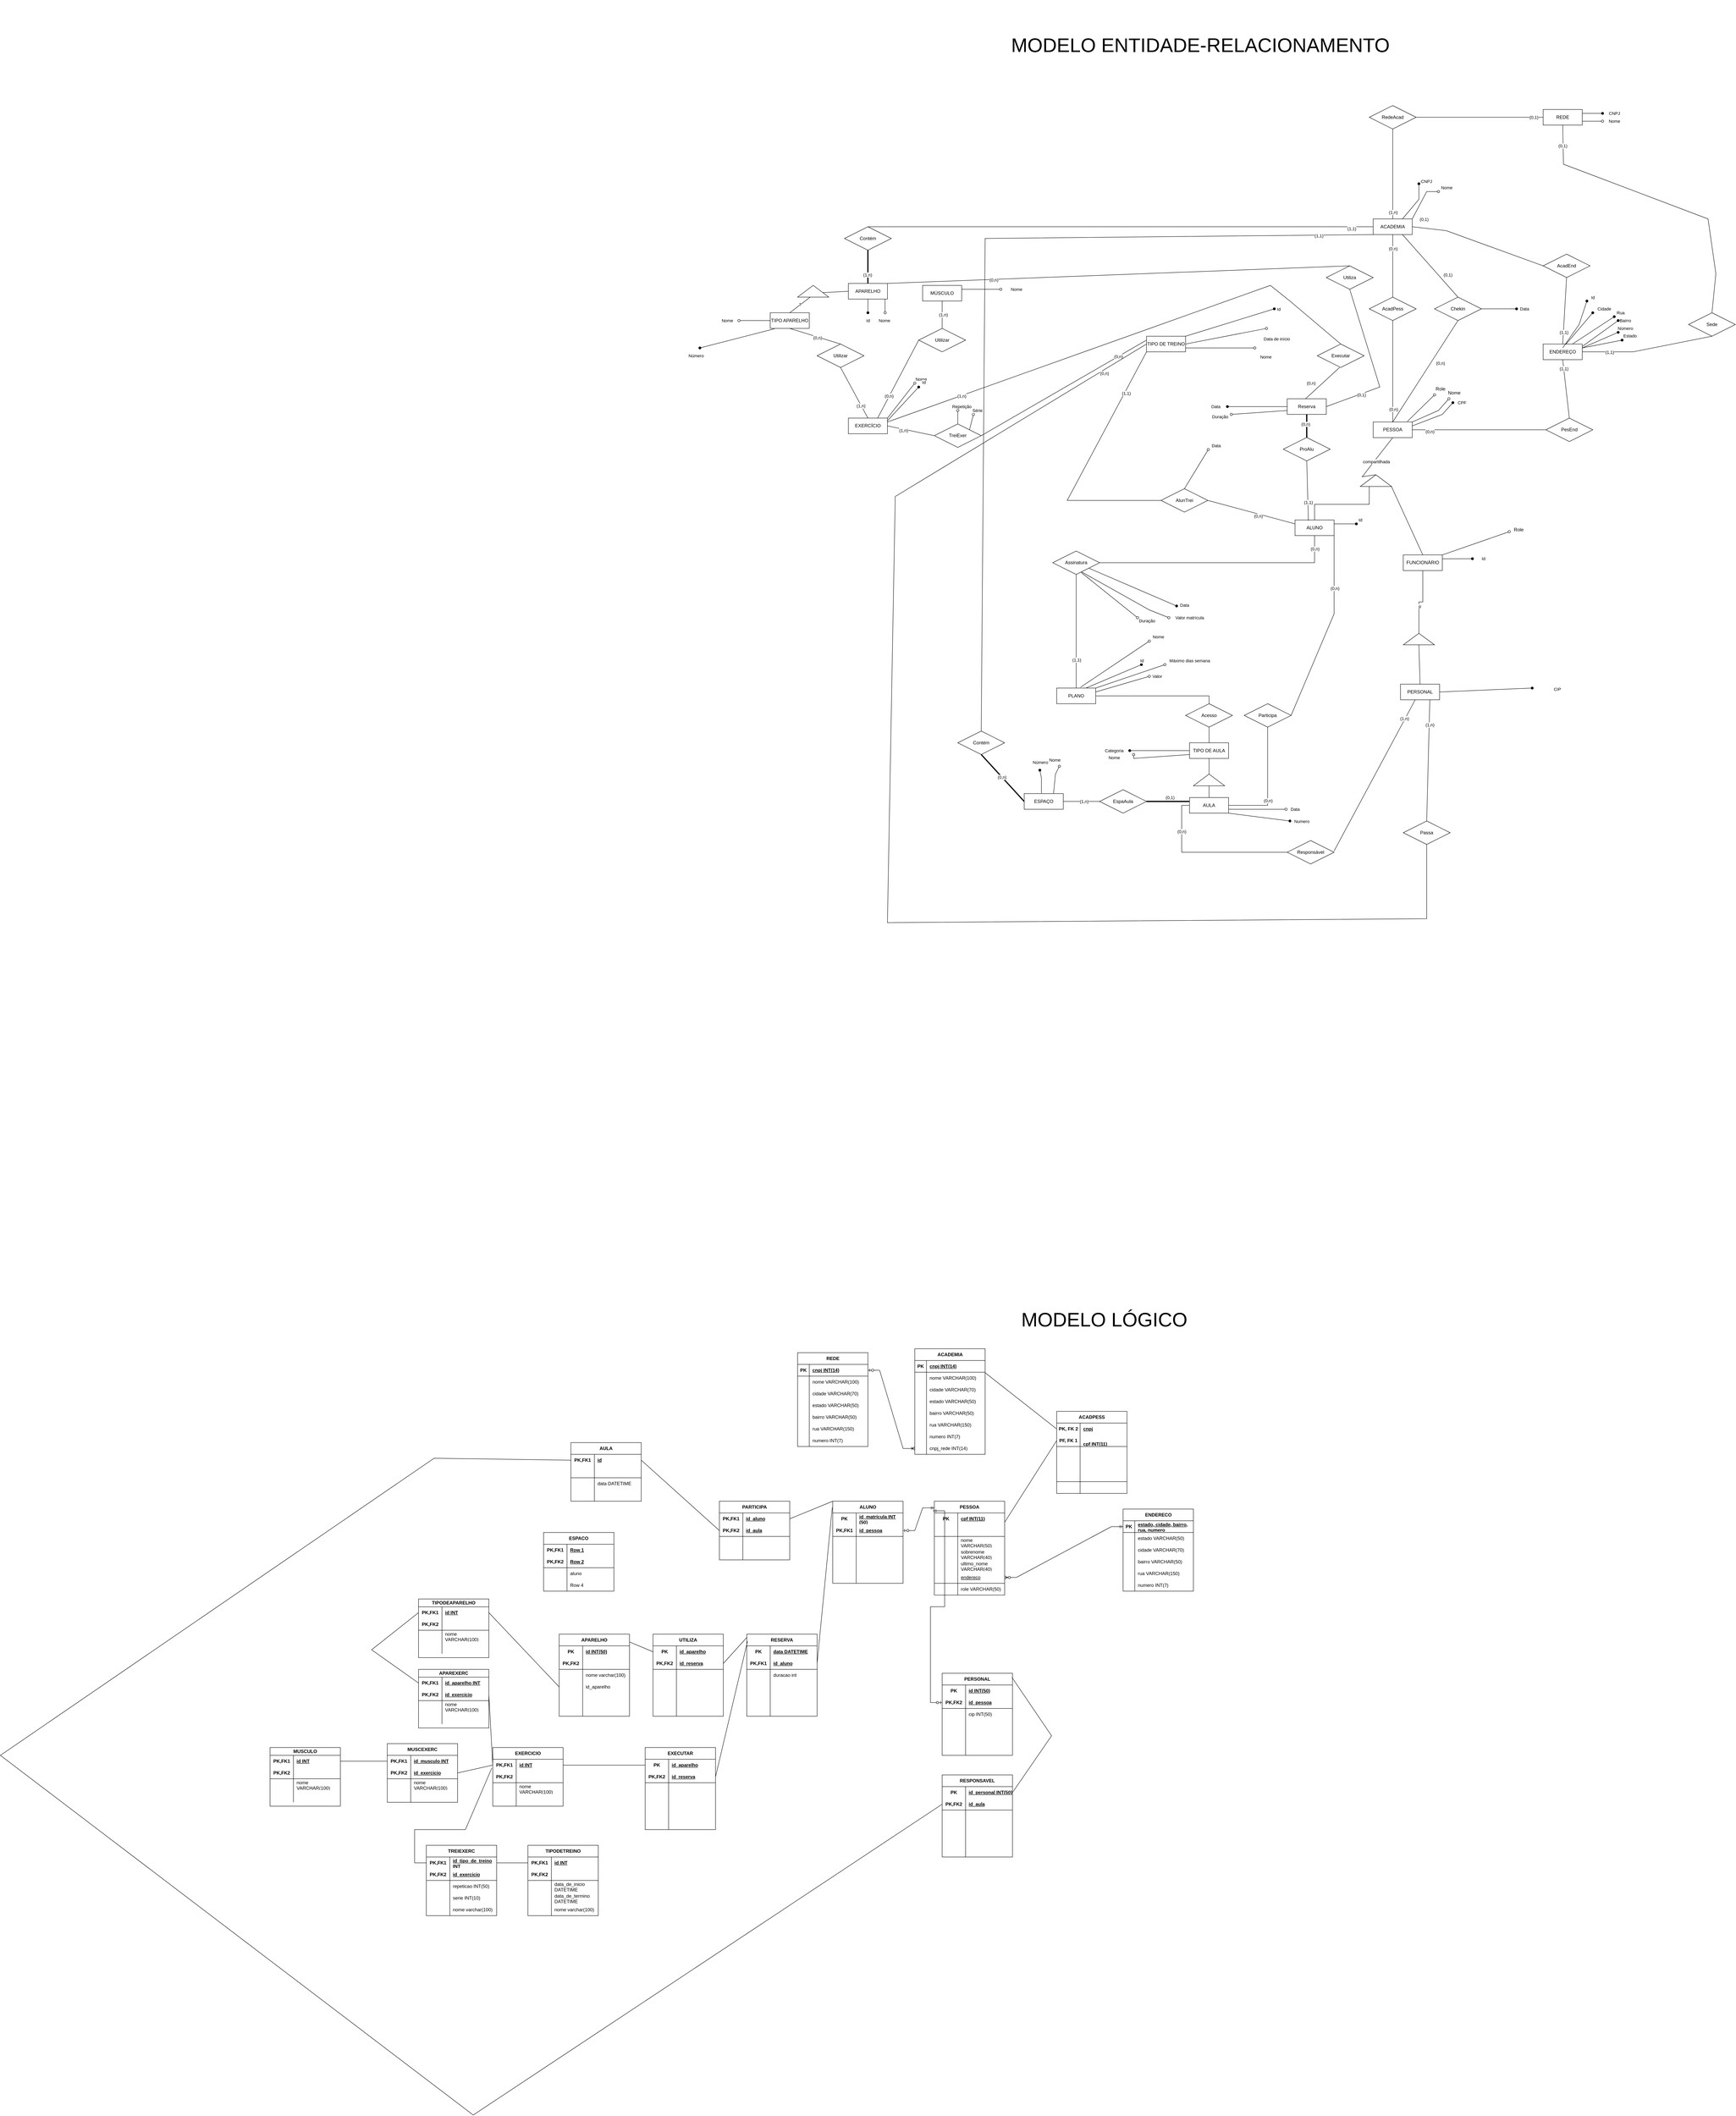 <mxfile version="24.4.4" type="github">
  <diagram id="C5RBs43oDa-KdzZeNtuy" name="Page-1">
    <mxGraphModel dx="6081" dy="743" grid="1" gridSize="10" guides="1" tooltips="1" connect="1" arrows="1" fold="1" page="1" pageScale="1" pageWidth="4681" pageHeight="3300" math="0" shadow="0">
      <root>
        <mxCell id="WIyWlLk6GJQsqaUBKTNV-0" />
        <mxCell id="WIyWlLk6GJQsqaUBKTNV-1" parent="WIyWlLk6GJQsqaUBKTNV-0" />
        <mxCell id="Lp6nR-XO7YD9SZ0UYjuW-0" value="ACADEMIA" style="whiteSpace=wrap;html=1;align=center;" parent="WIyWlLk6GJQsqaUBKTNV-1" vertex="1">
          <mxGeometry x="2783" y="620" width="100" height="40" as="geometry" />
        </mxCell>
        <mxCell id="Lp6nR-XO7YD9SZ0UYjuW-2" value="AcadPess" style="shape=rhombus;perimeter=rhombusPerimeter;whiteSpace=wrap;html=1;align=center;" parent="WIyWlLk6GJQsqaUBKTNV-1" vertex="1">
          <mxGeometry x="2773" y="820" width="120" height="60" as="geometry" />
        </mxCell>
        <mxCell id="Lp6nR-XO7YD9SZ0UYjuW-3" value="" style="endArrow=none;html=1;rounded=0;exitX=0.5;exitY=0;exitDx=0;exitDy=0;" parent="WIyWlLk6GJQsqaUBKTNV-1" source="Lp6nR-XO7YD9SZ0UYjuW-2" target="Lp6nR-XO7YD9SZ0UYjuW-0" edge="1">
          <mxGeometry width="50" height="50" relative="1" as="geometry">
            <mxPoint x="2763" y="1000" as="sourcePoint" />
            <mxPoint x="2763" y="950" as="targetPoint" />
          </mxGeometry>
        </mxCell>
        <mxCell id="Wm1rloiSxH-T9bncRFvr-54" value="(0,n)" style="edgeLabel;html=1;align=center;verticalAlign=middle;resizable=0;points=[];" parent="Lp6nR-XO7YD9SZ0UYjuW-3" vertex="1" connectable="0">
          <mxGeometry x="0.554" y="-1" relative="1" as="geometry">
            <mxPoint as="offset" />
          </mxGeometry>
        </mxCell>
        <mxCell id="Lp6nR-XO7YD9SZ0UYjuW-5" value="REDE" style="whiteSpace=wrap;html=1;align=center;" parent="WIyWlLk6GJQsqaUBKTNV-1" vertex="1">
          <mxGeometry x="3218" y="340" width="100" height="40" as="geometry" />
        </mxCell>
        <mxCell id="Lp6nR-XO7YD9SZ0UYjuW-6" value="RedeAcad" style="shape=rhombus;perimeter=rhombusPerimeter;whiteSpace=wrap;html=1;align=center;" parent="WIyWlLk6GJQsqaUBKTNV-1" vertex="1">
          <mxGeometry x="2773" y="330" width="120" height="60" as="geometry" />
        </mxCell>
        <mxCell id="Lp6nR-XO7YD9SZ0UYjuW-7" value="" style="endArrow=none;html=1;rounded=0;exitX=0.5;exitY=0;exitDx=0;exitDy=0;entryX=0.5;entryY=1;entryDx=0;entryDy=0;shadow=0;strokeWidth=1;" parent="WIyWlLk6GJQsqaUBKTNV-1" source="Lp6nR-XO7YD9SZ0UYjuW-0" target="Lp6nR-XO7YD9SZ0UYjuW-6" edge="1">
          <mxGeometry relative="1" as="geometry">
            <mxPoint x="2943" y="950" as="sourcePoint" />
            <mxPoint x="3103" y="950" as="targetPoint" />
          </mxGeometry>
        </mxCell>
        <mxCell id="Wm1rloiSxH-T9bncRFvr-53" value="(1,n)" style="edgeLabel;html=1;align=center;verticalAlign=middle;resizable=0;points=[];" parent="Lp6nR-XO7YD9SZ0UYjuW-7" vertex="1" connectable="0">
          <mxGeometry x="-0.849" y="-1" relative="1" as="geometry">
            <mxPoint as="offset" />
          </mxGeometry>
        </mxCell>
        <mxCell id="Lp6nR-XO7YD9SZ0UYjuW-8" value="" style="endArrow=none;html=1;rounded=0;entryX=0;entryY=0.5;entryDx=0;entryDy=0;exitX=1;exitY=0.5;exitDx=0;exitDy=0;" parent="WIyWlLk6GJQsqaUBKTNV-1" source="Lp6nR-XO7YD9SZ0UYjuW-6" target="Lp6nR-XO7YD9SZ0UYjuW-5" edge="1">
          <mxGeometry relative="1" as="geometry">
            <mxPoint x="2943" y="950" as="sourcePoint" />
            <mxPoint x="3103" y="950" as="targetPoint" />
          </mxGeometry>
        </mxCell>
        <mxCell id="Wm1rloiSxH-T9bncRFvr-52" value="(0,1)" style="edgeLabel;html=1;align=center;verticalAlign=middle;resizable=0;points=[];" parent="Lp6nR-XO7YD9SZ0UYjuW-8" vertex="1" connectable="0">
          <mxGeometry x="0.852" relative="1" as="geometry">
            <mxPoint as="offset" />
          </mxGeometry>
        </mxCell>
        <mxCell id="Lp6nR-XO7YD9SZ0UYjuW-29" value="ENDEREÇO" style="whiteSpace=wrap;html=1;align=center;" parent="WIyWlLk6GJQsqaUBKTNV-1" vertex="1">
          <mxGeometry x="3218" y="940" width="100" height="40" as="geometry" />
        </mxCell>
        <mxCell id="Lp6nR-XO7YD9SZ0UYjuW-32" value="AcadEnd" style="shape=rhombus;perimeter=rhombusPerimeter;whiteSpace=wrap;html=1;align=center;" parent="WIyWlLk6GJQsqaUBKTNV-1" vertex="1">
          <mxGeometry x="3218" y="710" width="120" height="60" as="geometry" />
        </mxCell>
        <mxCell id="Lp6nR-XO7YD9SZ0UYjuW-33" value="PesEnd" style="shape=rhombus;perimeter=rhombusPerimeter;whiteSpace=wrap;html=1;align=center;" parent="WIyWlLk6GJQsqaUBKTNV-1" vertex="1">
          <mxGeometry x="3225" y="1129.42" width="120" height="60" as="geometry" />
        </mxCell>
        <mxCell id="Pqf1q-5HvZE4MUK6Lj2k-0" value="PESSOA" style="whiteSpace=wrap;html=1;align=center;" parent="WIyWlLk6GJQsqaUBKTNV-1" vertex="1">
          <mxGeometry x="2783" y="1139.42" width="100" height="40" as="geometry" />
        </mxCell>
        <mxCell id="Pqf1q-5HvZE4MUK6Lj2k-1" value="FUNCIONÁRIO" style="whiteSpace=wrap;html=1;align=center;" parent="WIyWlLk6GJQsqaUBKTNV-1" vertex="1">
          <mxGeometry x="2860" y="1479.42" width="100" height="40" as="geometry" />
        </mxCell>
        <mxCell id="Pqf1q-5HvZE4MUK6Lj2k-3" value="PLANO" style="whiteSpace=wrap;html=1;align=center;" parent="WIyWlLk6GJQsqaUBKTNV-1" vertex="1">
          <mxGeometry x="1973" y="1820" width="100" height="40" as="geometry" />
        </mxCell>
        <mxCell id="Wm1rloiSxH-T9bncRFvr-33" value="" style="edgeStyle=orthogonalEdgeStyle;rounded=0;orthogonalLoop=1;jettySize=auto;html=1;endArrow=none;endFill=0;" parent="WIyWlLk6GJQsqaUBKTNV-1" source="Pqf1q-5HvZE4MUK6Lj2k-7" target="Wm1rloiSxH-T9bncRFvr-30" edge="1">
          <mxGeometry relative="1" as="geometry">
            <Array as="points">
              <mxPoint x="2773" y="1350" />
              <mxPoint x="2633" y="1350" />
            </Array>
          </mxGeometry>
        </mxCell>
        <mxCell id="Pqf1q-5HvZE4MUK6Lj2k-7" value="" style="triangle;whiteSpace=wrap;html=1;direction=north;" parent="WIyWlLk6GJQsqaUBKTNV-1" vertex="1">
          <mxGeometry x="2750" y="1274.42" width="80" height="30" as="geometry" />
        </mxCell>
        <mxCell id="Pqf1q-5HvZE4MUK6Lj2k-9" value="" style="endArrow=none;html=1;rounded=0;exitX=1;exitY=0.5;exitDx=0;exitDy=0;entryX=0.5;entryY=1;entryDx=0;entryDy=0;" parent="WIyWlLk6GJQsqaUBKTNV-1" source="Pqf1q-5HvZE4MUK6Lj2k-7" target="Pqf1q-5HvZE4MUK6Lj2k-0" edge="1">
          <mxGeometry width="50" height="50" relative="1" as="geometry">
            <mxPoint x="2740" y="1249.42" as="sourcePoint" />
            <mxPoint x="2755" y="1249.42" as="targetPoint" />
            <Array as="points">
              <mxPoint x="2755" y="1279.42" />
            </Array>
          </mxGeometry>
        </mxCell>
        <mxCell id="Wm1rloiSxH-T9bncRFvr-112" value="compartilhada" style="edgeLabel;html=1;align=center;verticalAlign=middle;resizable=0;points=[];" parent="Pqf1q-5HvZE4MUK6Lj2k-9" vertex="1" connectable="0">
          <mxGeometry x="0.084" y="-4" relative="1" as="geometry">
            <mxPoint as="offset" />
          </mxGeometry>
        </mxCell>
        <mxCell id="Pqf1q-5HvZE4MUK6Lj2k-10" value="" style="endArrow=none;html=1;rounded=0;entryX=0.014;entryY=0.995;entryDx=0;entryDy=0;exitX=0.5;exitY=0;exitDx=0;exitDy=0;entryPerimeter=0;" parent="WIyWlLk6GJQsqaUBKTNV-1" source="Pqf1q-5HvZE4MUK6Lj2k-1" target="Pqf1q-5HvZE4MUK6Lj2k-7" edge="1">
          <mxGeometry width="50" height="50" relative="1" as="geometry">
            <mxPoint x="2820" y="1354.42" as="sourcePoint" />
            <mxPoint x="2870" y="1304.42" as="targetPoint" />
          </mxGeometry>
        </mxCell>
        <mxCell id="Wm1rloiSxH-T9bncRFvr-32" value="" style="edgeStyle=orthogonalEdgeStyle;rounded=0;orthogonalLoop=1;jettySize=auto;html=1;endArrow=none;endFill=0;" parent="WIyWlLk6GJQsqaUBKTNV-1" source="Pqf1q-5HvZE4MUK6Lj2k-12" target="Wm1rloiSxH-T9bncRFvr-30" edge="1">
          <mxGeometry relative="1" as="geometry" />
        </mxCell>
        <mxCell id="Wm1rloiSxH-T9bncRFvr-74" value="(0,n)" style="edgeLabel;html=1;align=center;verticalAlign=middle;resizable=0;points=[];" parent="Wm1rloiSxH-T9bncRFvr-32" vertex="1" connectable="0">
          <mxGeometry x="0.891" y="-1" relative="1" as="geometry">
            <mxPoint as="offset" />
          </mxGeometry>
        </mxCell>
        <mxCell id="Pqf1q-5HvZE4MUK6Lj2k-12" value="Assinatura" style="shape=rhombus;perimeter=rhombusPerimeter;whiteSpace=wrap;html=1;align=center;" parent="WIyWlLk6GJQsqaUBKTNV-1" vertex="1">
          <mxGeometry x="1963" y="1469.42" width="120" height="60" as="geometry" />
        </mxCell>
        <mxCell id="Pqf1q-5HvZE4MUK6Lj2k-14" value="" style="endArrow=none;html=1;rounded=0;entryX=0.5;entryY=1;entryDx=0;entryDy=0;exitX=0.5;exitY=0;exitDx=0;exitDy=0;" parent="WIyWlLk6GJQsqaUBKTNV-1" source="Pqf1q-5HvZE4MUK6Lj2k-3" target="Pqf1q-5HvZE4MUK6Lj2k-12" edge="1">
          <mxGeometry width="50" height="50" relative="1" as="geometry">
            <mxPoint x="2148" y="1560" as="sourcePoint" />
            <mxPoint x="2148" y="1540" as="targetPoint" />
          </mxGeometry>
        </mxCell>
        <mxCell id="Wm1rloiSxH-T9bncRFvr-72" value="(1,1)" style="edgeLabel;html=1;align=center;verticalAlign=middle;resizable=0;points=[];" parent="Pqf1q-5HvZE4MUK6Lj2k-14" vertex="1" connectable="0">
          <mxGeometry x="-0.504" y="-1" relative="1" as="geometry">
            <mxPoint as="offset" />
          </mxGeometry>
        </mxCell>
        <mxCell id="Pqf1q-5HvZE4MUK6Lj2k-15" value="" style="endArrow=none;html=1;rounded=0;entryX=0;entryY=0.5;entryDx=0;entryDy=0;exitX=1;exitY=0.5;exitDx=0;exitDy=0;" parent="WIyWlLk6GJQsqaUBKTNV-1" source="Lp6nR-XO7YD9SZ0UYjuW-0" target="Lp6nR-XO7YD9SZ0UYjuW-32" edge="1">
          <mxGeometry width="50" height="50" relative="1" as="geometry">
            <mxPoint x="2973" y="1010" as="sourcePoint" />
            <mxPoint x="3023" y="960" as="targetPoint" />
            <Array as="points">
              <mxPoint x="2970" y="650" />
            </Array>
          </mxGeometry>
        </mxCell>
        <mxCell id="Wm1rloiSxH-T9bncRFvr-60" value="(0,1)" style="edgeLabel;html=1;align=center;verticalAlign=middle;resizable=0;points=[];" parent="Pqf1q-5HvZE4MUK6Lj2k-15" vertex="1" connectable="0">
          <mxGeometry x="-0.672" y="-3" relative="1" as="geometry">
            <mxPoint x="-27" y="-29" as="offset" />
          </mxGeometry>
        </mxCell>
        <mxCell id="Pqf1q-5HvZE4MUK6Lj2k-16" value="" style="endArrow=none;html=1;rounded=0;entryX=0.5;entryY=1;entryDx=0;entryDy=0;exitX=0.5;exitY=0;exitDx=0;exitDy=0;" parent="WIyWlLk6GJQsqaUBKTNV-1" source="Lp6nR-XO7YD9SZ0UYjuW-29" target="Lp6nR-XO7YD9SZ0UYjuW-32" edge="1">
          <mxGeometry width="50" height="50" relative="1" as="geometry">
            <mxPoint x="3098" y="1010" as="sourcePoint" />
            <mxPoint x="3148" y="960" as="targetPoint" />
          </mxGeometry>
        </mxCell>
        <mxCell id="Wm1rloiSxH-T9bncRFvr-61" value="(1,1)" style="edgeLabel;html=1;align=center;verticalAlign=middle;resizable=0;points=[];" parent="Pqf1q-5HvZE4MUK6Lj2k-16" vertex="1" connectable="0">
          <mxGeometry x="-0.639" y="-1" relative="1" as="geometry">
            <mxPoint as="offset" />
          </mxGeometry>
        </mxCell>
        <mxCell id="Pqf1q-5HvZE4MUK6Lj2k-17" value="" style="endArrow=none;html=1;rounded=0;exitX=1;exitY=0.5;exitDx=0;exitDy=0;entryX=0;entryY=0.5;entryDx=0;entryDy=0;" parent="WIyWlLk6GJQsqaUBKTNV-1" source="Pqf1q-5HvZE4MUK6Lj2k-0" target="Lp6nR-XO7YD9SZ0UYjuW-33" edge="1">
          <mxGeometry width="50" height="50" relative="1" as="geometry">
            <mxPoint x="2990" y="1129.42" as="sourcePoint" />
            <mxPoint x="3040" y="1079.42" as="targetPoint" />
          </mxGeometry>
        </mxCell>
        <mxCell id="Wm1rloiSxH-T9bncRFvr-56" value="(0,n)" style="edgeLabel;html=1;align=center;verticalAlign=middle;resizable=0;points=[];" parent="Pqf1q-5HvZE4MUK6Lj2k-17" vertex="1" connectable="0">
          <mxGeometry x="-0.739" y="-4" relative="1" as="geometry">
            <mxPoint as="offset" />
          </mxGeometry>
        </mxCell>
        <mxCell id="Pqf1q-5HvZE4MUK6Lj2k-18" value="" style="endArrow=none;html=1;rounded=0;entryX=0.5;entryY=1;entryDx=0;entryDy=0;exitX=0.5;exitY=0;exitDx=0;exitDy=0;" parent="WIyWlLk6GJQsqaUBKTNV-1" source="Lp6nR-XO7YD9SZ0UYjuW-33" target="Lp6nR-XO7YD9SZ0UYjuW-29" edge="1">
          <mxGeometry width="50" height="50" relative="1" as="geometry">
            <mxPoint x="3098" y="1010" as="sourcePoint" />
            <mxPoint x="3148" y="960" as="targetPoint" />
          </mxGeometry>
        </mxCell>
        <mxCell id="Wm1rloiSxH-T9bncRFvr-57" value="(1,1)" style="edgeLabel;html=1;align=center;verticalAlign=middle;resizable=0;points=[];" parent="Pqf1q-5HvZE4MUK6Lj2k-18" vertex="1" connectable="0">
          <mxGeometry x="0.69" relative="1" as="geometry">
            <mxPoint as="offset" />
          </mxGeometry>
        </mxCell>
        <mxCell id="Pqf1q-5HvZE4MUK6Lj2k-19" value="Sede" style="shape=rhombus;perimeter=rhombusPerimeter;whiteSpace=wrap;html=1;align=center;" parent="WIyWlLk6GJQsqaUBKTNV-1" vertex="1">
          <mxGeometry x="3590" y="860" width="120" height="60" as="geometry" />
        </mxCell>
        <mxCell id="Pqf1q-5HvZE4MUK6Lj2k-20" value="" style="endArrow=none;html=1;rounded=0;entryX=0.5;entryY=1;entryDx=0;entryDy=0;exitX=0.5;exitY=0;exitDx=0;exitDy=0;" parent="WIyWlLk6GJQsqaUBKTNV-1" source="Pqf1q-5HvZE4MUK6Lj2k-19" target="Lp6nR-XO7YD9SZ0UYjuW-5" edge="1">
          <mxGeometry width="50" height="50" relative="1" as="geometry">
            <mxPoint x="3278" y="950" as="sourcePoint" />
            <mxPoint x="3278" y="900" as="targetPoint" />
            <Array as="points">
              <mxPoint x="3660" y="760" />
              <mxPoint x="3640" y="620" />
              <mxPoint x="3270" y="480" />
            </Array>
          </mxGeometry>
        </mxCell>
        <mxCell id="Wm1rloiSxH-T9bncRFvr-59" value="(0,1)" style="edgeLabel;html=1;align=center;verticalAlign=middle;resizable=0;points=[];" parent="Pqf1q-5HvZE4MUK6Lj2k-20" vertex="1" connectable="0">
          <mxGeometry x="0.858" y="1" relative="1" as="geometry">
            <mxPoint as="offset" />
          </mxGeometry>
        </mxCell>
        <mxCell id="Pqf1q-5HvZE4MUK6Lj2k-21" value="" style="endArrow=none;html=1;rounded=0;entryX=0.5;entryY=1;entryDx=0;entryDy=0;exitX=1;exitY=0.5;exitDx=0;exitDy=0;" parent="WIyWlLk6GJQsqaUBKTNV-1" source="Lp6nR-XO7YD9SZ0UYjuW-29" target="Pqf1q-5HvZE4MUK6Lj2k-19" edge="1">
          <mxGeometry width="50" height="50" relative="1" as="geometry">
            <mxPoint x="3258" y="1040" as="sourcePoint" />
            <mxPoint x="3308" y="990" as="targetPoint" />
            <Array as="points">
              <mxPoint x="3448" y="960" />
            </Array>
          </mxGeometry>
        </mxCell>
        <mxCell id="Wm1rloiSxH-T9bncRFvr-58" value="(1,1)" style="edgeLabel;html=1;align=center;verticalAlign=middle;resizable=0;points=[];" parent="Pqf1q-5HvZE4MUK6Lj2k-21" vertex="1" connectable="0">
          <mxGeometry x="-0.585" y="-1" relative="1" as="geometry">
            <mxPoint as="offset" />
          </mxGeometry>
        </mxCell>
        <mxCell id="Pqf1q-5HvZE4MUK6Lj2k-37" value="APARELHO" style="whiteSpace=wrap;html=1;align=center;" parent="WIyWlLk6GJQsqaUBKTNV-1" vertex="1">
          <mxGeometry x="1440" y="785" width="100" height="40" as="geometry" />
        </mxCell>
        <mxCell id="Pqf1q-5HvZE4MUK6Lj2k-38" value="AULA" style="whiteSpace=wrap;html=1;align=center;" parent="WIyWlLk6GJQsqaUBKTNV-1" vertex="1">
          <mxGeometry x="2313" y="2100" width="100" height="40" as="geometry" />
        </mxCell>
        <mxCell id="Pqf1q-5HvZE4MUK6Lj2k-74" value="" style="edgeStyle=orthogonalEdgeStyle;rounded=0;orthogonalLoop=1;jettySize=auto;html=1;endArrow=none;endFill=0;" parent="WIyWlLk6GJQsqaUBKTNV-1" source="Pqf1q-5HvZE4MUK6Lj2k-39" target="Pqf1q-5HvZE4MUK6Lj2k-73" edge="1">
          <mxGeometry relative="1" as="geometry" />
        </mxCell>
        <mxCell id="Pqf1q-5HvZE4MUK6Lj2k-39" value="Acesso" style="shape=rhombus;perimeter=rhombusPerimeter;whiteSpace=wrap;html=1;align=center;" parent="WIyWlLk6GJQsqaUBKTNV-1" vertex="1">
          <mxGeometry x="2303" y="1860" width="120" height="60" as="geometry" />
        </mxCell>
        <mxCell id="Pqf1q-5HvZE4MUK6Lj2k-40" value="" style="endArrow=none;html=1;rounded=0;exitX=1;exitY=0.5;exitDx=0;exitDy=0;entryX=0.5;entryY=0;entryDx=0;entryDy=0;" parent="WIyWlLk6GJQsqaUBKTNV-1" source="Pqf1q-5HvZE4MUK6Lj2k-3" target="Pqf1q-5HvZE4MUK6Lj2k-39" edge="1">
          <mxGeometry width="50" height="50" relative="1" as="geometry">
            <mxPoint x="2208" y="1840" as="sourcePoint" />
            <mxPoint x="2093" y="1720" as="targetPoint" />
            <Array as="points">
              <mxPoint x="2363" y="1840" />
            </Array>
          </mxGeometry>
        </mxCell>
        <mxCell id="Pqf1q-5HvZE4MUK6Lj2k-44" value="Contém" style="shape=rhombus;perimeter=rhombusPerimeter;whiteSpace=wrap;html=1;align=center;" parent="WIyWlLk6GJQsqaUBKTNV-1" vertex="1">
          <mxGeometry x="1430" y="640" width="120" height="60" as="geometry" />
        </mxCell>
        <mxCell id="Pqf1q-5HvZE4MUK6Lj2k-45" value="" style="endArrow=none;html=1;rounded=0;exitX=0.5;exitY=0;exitDx=0;exitDy=0;entryX=0;entryY=0.5;entryDx=0;entryDy=0;" parent="WIyWlLk6GJQsqaUBKTNV-1" source="Pqf1q-5HvZE4MUK6Lj2k-44" target="Lp6nR-XO7YD9SZ0UYjuW-0" edge="1">
          <mxGeometry width="50" height="50" relative="1" as="geometry">
            <mxPoint x="2803" y="950" as="sourcePoint" />
            <mxPoint x="2713" y="930" as="targetPoint" />
          </mxGeometry>
        </mxCell>
        <mxCell id="Wm1rloiSxH-T9bncRFvr-63" value="(1,1)" style="edgeLabel;html=1;align=center;verticalAlign=middle;resizable=0;points=[];" parent="Pqf1q-5HvZE4MUK6Lj2k-45" vertex="1" connectable="0">
          <mxGeometry x="0.914" y="-5" relative="1" as="geometry">
            <mxPoint as="offset" />
          </mxGeometry>
        </mxCell>
        <mxCell id="Pqf1q-5HvZE4MUK6Lj2k-46" value="" style="endArrow=none;html=1;rounded=0;entryX=0.5;entryY=1;entryDx=0;entryDy=0;exitX=0.5;exitY=0;exitDx=0;exitDy=0;strokeWidth=3;" parent="WIyWlLk6GJQsqaUBKTNV-1" source="Pqf1q-5HvZE4MUK6Lj2k-37" target="Pqf1q-5HvZE4MUK6Lj2k-44" edge="1">
          <mxGeometry width="50" height="50" relative="1" as="geometry">
            <mxPoint x="1860" y="765" as="sourcePoint" />
            <mxPoint x="1910" y="715" as="targetPoint" />
          </mxGeometry>
        </mxCell>
        <mxCell id="Wm1rloiSxH-T9bncRFvr-62" value="(1,n)" style="edgeLabel;html=1;align=center;verticalAlign=middle;resizable=0;points=[];" parent="Pqf1q-5HvZE4MUK6Lj2k-46" vertex="1" connectable="0">
          <mxGeometry x="-0.485" y="1" relative="1" as="geometry">
            <mxPoint as="offset" />
          </mxGeometry>
        </mxCell>
        <mxCell id="Pqf1q-5HvZE4MUK6Lj2k-65" value="" style="edgeStyle=orthogonalEdgeStyle;rounded=0;orthogonalLoop=1;jettySize=auto;html=1;entryX=0;entryY=0.5;entryDx=0;entryDy=0;endArrow=none;endFill=0;strokeWidth=1;" parent="WIyWlLk6GJQsqaUBKTNV-1" source="Pqf1q-5HvZE4MUK6Lj2k-68" target="Pqf1q-5HvZE4MUK6Lj2k-38" edge="1">
          <mxGeometry relative="1" as="geometry">
            <mxPoint x="2233" y="1960" as="sourcePoint" />
          </mxGeometry>
        </mxCell>
        <mxCell id="Wm1rloiSxH-T9bncRFvr-70" value="(0,n)" style="edgeLabel;html=1;align=center;verticalAlign=middle;resizable=0;points=[];" parent="Pqf1q-5HvZE4MUK6Lj2k-65" vertex="1" connectable="0">
          <mxGeometry x="0.576" relative="1" as="geometry">
            <mxPoint as="offset" />
          </mxGeometry>
        </mxCell>
        <mxCell id="Pqf1q-5HvZE4MUK6Lj2k-68" value="Responsável" style="shape=rhombus;perimeter=rhombusPerimeter;whiteSpace=wrap;html=1;align=center;" parent="WIyWlLk6GJQsqaUBKTNV-1" vertex="1">
          <mxGeometry x="2563" y="2210" width="120" height="60" as="geometry" />
        </mxCell>
        <mxCell id="Pqf1q-5HvZE4MUK6Lj2k-73" value="TIPO DE AULA" style="whiteSpace=wrap;html=1;align=center;" parent="WIyWlLk6GJQsqaUBKTNV-1" vertex="1">
          <mxGeometry x="2313" y="1960" width="100" height="40" as="geometry" />
        </mxCell>
        <mxCell id="Pqf1q-5HvZE4MUK6Lj2k-79" value="" style="edgeStyle=orthogonalEdgeStyle;rounded=0;orthogonalLoop=1;jettySize=auto;html=1;endArrow=none;endFill=0;" parent="WIyWlLk6GJQsqaUBKTNV-1" source="Pqf1q-5HvZE4MUK6Lj2k-76" target="Pqf1q-5HvZE4MUK6Lj2k-38" edge="1">
          <mxGeometry relative="1" as="geometry" />
        </mxCell>
        <mxCell id="Pqf1q-5HvZE4MUK6Lj2k-76" value="" style="triangle;whiteSpace=wrap;html=1;direction=north;" parent="WIyWlLk6GJQsqaUBKTNV-1" vertex="1">
          <mxGeometry x="2323" y="2040" width="80" height="30" as="geometry" />
        </mxCell>
        <mxCell id="Pqf1q-5HvZE4MUK6Lj2k-77" value="" style="edgeStyle=orthogonalEdgeStyle;rounded=0;orthogonalLoop=1;jettySize=auto;html=1;endArrow=none;endFill=0;exitX=0.5;exitY=1;exitDx=0;exitDy=0;entryX=1;entryY=0.5;entryDx=0;entryDy=0;" parent="WIyWlLk6GJQsqaUBKTNV-1" source="Pqf1q-5HvZE4MUK6Lj2k-73" target="Pqf1q-5HvZE4MUK6Lj2k-76" edge="1">
          <mxGeometry relative="1" as="geometry">
            <mxPoint x="2373" y="1930" as="sourcePoint" />
            <mxPoint x="2373" y="1970" as="targetPoint" />
          </mxGeometry>
        </mxCell>
        <mxCell id="Pqf1q-5HvZE4MUK6Lj2k-78" value="" style="edgeStyle=orthogonalEdgeStyle;rounded=0;orthogonalLoop=1;jettySize=auto;html=1;endArrow=none;endFill=0;exitX=0.5;exitY=1;exitDx=0;exitDy=0;entryX=1;entryY=0.5;entryDx=0;entryDy=0;" parent="WIyWlLk6GJQsqaUBKTNV-1" source="Pqf1q-5HvZE4MUK6Lj2k-73" target="Pqf1q-5HvZE4MUK6Lj2k-76" edge="1">
          <mxGeometry relative="1" as="geometry">
            <mxPoint x="2363" y="2000" as="sourcePoint" />
            <mxPoint x="2363" y="2040" as="targetPoint" />
            <Array as="points">
              <mxPoint x="2363" y="2010" />
              <mxPoint x="2363" y="2010" />
            </Array>
          </mxGeometry>
        </mxCell>
        <mxCell id="Pqf1q-5HvZE4MUK6Lj2k-80" value="Participa" style="shape=rhombus;perimeter=rhombusPerimeter;whiteSpace=wrap;html=1;align=center;" parent="WIyWlLk6GJQsqaUBKTNV-1" vertex="1">
          <mxGeometry x="2453" y="1860" width="120" height="60" as="geometry" />
        </mxCell>
        <mxCell id="Pqf1q-5HvZE4MUK6Lj2k-83" value="" style="endArrow=none;html=1;rounded=0;entryX=0.5;entryY=1;entryDx=0;entryDy=0;exitX=1;exitY=0.5;exitDx=0;exitDy=0;" parent="WIyWlLk6GJQsqaUBKTNV-1" source="Pqf1q-5HvZE4MUK6Lj2k-38" target="Pqf1q-5HvZE4MUK6Lj2k-80" edge="1">
          <mxGeometry relative="1" as="geometry">
            <mxPoint x="2223" y="2020" as="sourcePoint" />
            <mxPoint x="2383" y="2020" as="targetPoint" />
            <Array as="points">
              <mxPoint x="2513" y="2120" />
            </Array>
          </mxGeometry>
        </mxCell>
        <mxCell id="e0rEkXWP7JvXS5Pqornp-36" value="(0,n)" style="edgeLabel;html=1;align=center;verticalAlign=middle;resizable=0;points=[];" parent="Pqf1q-5HvZE4MUK6Lj2k-83" vertex="1" connectable="0">
          <mxGeometry x="-0.253" y="-1" relative="1" as="geometry">
            <mxPoint as="offset" />
          </mxGeometry>
        </mxCell>
        <mxCell id="Wm1rloiSxH-T9bncRFvr-0" value="TIPO DE TREINO" style="whiteSpace=wrap;html=1;align=center;" parent="WIyWlLk6GJQsqaUBKTNV-1" vertex="1">
          <mxGeometry x="2203" y="920" width="100" height="40" as="geometry" />
        </mxCell>
        <mxCell id="Wm1rloiSxH-T9bncRFvr-8" value="EXERCÍCIO" style="whiteSpace=wrap;html=1;align=center;" parent="WIyWlLk6GJQsqaUBKTNV-1" vertex="1">
          <mxGeometry x="1440" y="1129.42" width="100" height="40" as="geometry" />
        </mxCell>
        <mxCell id="Wm1rloiSxH-T9bncRFvr-9" value="TreiExer" style="shape=rhombus;perimeter=rhombusPerimeter;whiteSpace=wrap;html=1;align=center;" parent="WIyWlLk6GJQsqaUBKTNV-1" vertex="1">
          <mxGeometry x="1660" y="1144.42" width="120" height="60" as="geometry" />
        </mxCell>
        <mxCell id="Wm1rloiSxH-T9bncRFvr-19" value="" style="endArrow=none;html=1;rounded=0;entryX=0;entryY=0.25;entryDx=0;entryDy=0;exitX=1;exitY=0.5;exitDx=0;exitDy=0;strokeWidth=1;" parent="WIyWlLk6GJQsqaUBKTNV-1" source="Wm1rloiSxH-T9bncRFvr-9" target="Wm1rloiSxH-T9bncRFvr-0" edge="1">
          <mxGeometry width="50" height="50" relative="1" as="geometry">
            <mxPoint x="2333" y="1170" as="sourcePoint" />
            <mxPoint x="2383" y="1120" as="targetPoint" />
          </mxGeometry>
        </mxCell>
        <mxCell id="Wm1rloiSxH-T9bncRFvr-68" value="(0,n)" style="edgeLabel;html=1;align=center;verticalAlign=middle;resizable=0;points=[];" parent="Wm1rloiSxH-T9bncRFvr-19" vertex="1" connectable="0">
          <mxGeometry x="0.661" relative="1" as="geometry">
            <mxPoint as="offset" />
          </mxGeometry>
        </mxCell>
        <mxCell id="Wm1rloiSxH-T9bncRFvr-20" value="" style="endArrow=none;html=1;rounded=0;entryX=1;entryY=0.5;entryDx=0;entryDy=0;exitX=0;exitY=0.5;exitDx=0;exitDy=0;" parent="WIyWlLk6GJQsqaUBKTNV-1" source="Wm1rloiSxH-T9bncRFvr-9" target="Wm1rloiSxH-T9bncRFvr-8" edge="1">
          <mxGeometry width="50" height="50" relative="1" as="geometry">
            <mxPoint x="1800" y="1020" as="sourcePoint" />
            <mxPoint x="1860" y="1020" as="targetPoint" />
          </mxGeometry>
        </mxCell>
        <mxCell id="Wm1rloiSxH-T9bncRFvr-69" value="(1,n)" style="edgeLabel;html=1;align=center;verticalAlign=middle;resizable=0;points=[];" parent="Wm1rloiSxH-T9bncRFvr-20" vertex="1" connectable="0">
          <mxGeometry x="0.31" y="3" relative="1" as="geometry">
            <mxPoint as="offset" />
          </mxGeometry>
        </mxCell>
        <mxCell id="Wm1rloiSxH-T9bncRFvr-21" value="" style="endArrow=none;html=1;rounded=0;entryX=0.5;entryY=0;entryDx=0;entryDy=0;exitX=0.5;exitY=1;exitDx=0;exitDy=0;strokeWidth=1;" parent="WIyWlLk6GJQsqaUBKTNV-1" source="Wm1rloiSxH-T9bncRFvr-22" target="Wm1rloiSxH-T9bncRFvr-8" edge="1">
          <mxGeometry width="50" height="50" relative="1" as="geometry">
            <mxPoint x="1680" y="1020" as="sourcePoint" />
            <mxPoint x="1630" y="1020" as="targetPoint" />
          </mxGeometry>
        </mxCell>
        <mxCell id="Wm1rloiSxH-T9bncRFvr-65" value="(1,n)" style="edgeLabel;html=1;align=center;verticalAlign=middle;resizable=0;points=[];" parent="Wm1rloiSxH-T9bncRFvr-21" vertex="1" connectable="0">
          <mxGeometry x="0.51" y="-1" relative="1" as="geometry">
            <mxPoint as="offset" />
          </mxGeometry>
        </mxCell>
        <mxCell id="Wm1rloiSxH-T9bncRFvr-22" value="Utilizar" style="shape=rhombus;perimeter=rhombusPerimeter;whiteSpace=wrap;html=1;align=center;" parent="WIyWlLk6GJQsqaUBKTNV-1" vertex="1">
          <mxGeometry x="1360" y="940" width="120" height="60" as="geometry" />
        </mxCell>
        <mxCell id="Wm1rloiSxH-T9bncRFvr-30" value="ALUNO" style="whiteSpace=wrap;html=1;align=center;" parent="WIyWlLk6GJQsqaUBKTNV-1" vertex="1">
          <mxGeometry x="2583" y="1390" width="100" height="40" as="geometry" />
        </mxCell>
        <mxCell id="Wm1rloiSxH-T9bncRFvr-31" value="" style="endArrow=none;html=1;rounded=0;exitX=0.5;exitY=0;exitDx=0;exitDy=0;entryX=0.5;entryY=1;entryDx=0;entryDy=0;strokeWidth=1;" parent="WIyWlLk6GJQsqaUBKTNV-1" source="Pqf1q-5HvZE4MUK6Lj2k-0" target="Lp6nR-XO7YD9SZ0UYjuW-2" edge="1">
          <mxGeometry width="50" height="50" relative="1" as="geometry">
            <mxPoint x="2843" y="940" as="sourcePoint" />
            <mxPoint x="2843" y="890" as="targetPoint" />
          </mxGeometry>
        </mxCell>
        <mxCell id="Wm1rloiSxH-T9bncRFvr-55" value="(0,n)" style="edgeLabel;html=1;align=center;verticalAlign=middle;resizable=0;points=[];" parent="Wm1rloiSxH-T9bncRFvr-31" vertex="1" connectable="0">
          <mxGeometry x="-0.75" y="-2" relative="1" as="geometry">
            <mxPoint as="offset" />
          </mxGeometry>
        </mxCell>
        <mxCell id="Wm1rloiSxH-T9bncRFvr-35" value="" style="endArrow=none;html=1;rounded=0;entryX=1;entryY=1;entryDx=0;entryDy=0;exitX=1;exitY=0.5;exitDx=0;exitDy=0;" parent="WIyWlLk6GJQsqaUBKTNV-1" source="Pqf1q-5HvZE4MUK6Lj2k-80" target="Wm1rloiSxH-T9bncRFvr-30" edge="1">
          <mxGeometry width="50" height="50" relative="1" as="geometry">
            <mxPoint x="2683" y="1720" as="sourcePoint" />
            <mxPoint x="2733" y="1670" as="targetPoint" />
            <Array as="points">
              <mxPoint x="2683" y="1630" />
            </Array>
          </mxGeometry>
        </mxCell>
        <mxCell id="e0rEkXWP7JvXS5Pqornp-37" value="(0,n)" style="edgeLabel;html=1;align=center;verticalAlign=middle;resizable=0;points=[];" parent="Wm1rloiSxH-T9bncRFvr-35" vertex="1" connectable="0">
          <mxGeometry x="0.444" y="-2" relative="1" as="geometry">
            <mxPoint as="offset" />
          </mxGeometry>
        </mxCell>
        <mxCell id="Wm1rloiSxH-T9bncRFvr-39" value="" style="edgeStyle=orthogonalEdgeStyle;rounded=0;orthogonalLoop=1;jettySize=auto;html=1;endArrow=none;endFill=0;" parent="WIyWlLk6GJQsqaUBKTNV-1" source="Wm1rloiSxH-T9bncRFvr-38" target="Pqf1q-5HvZE4MUK6Lj2k-1" edge="1">
          <mxGeometry relative="1" as="geometry" />
        </mxCell>
        <mxCell id="Wm1rloiSxH-T9bncRFvr-131" value="p" style="edgeLabel;html=1;align=center;verticalAlign=middle;resizable=0;points=[];" parent="Wm1rloiSxH-T9bncRFvr-39" vertex="1" connectable="0">
          <mxGeometry x="-0.183" y="-2" relative="1" as="geometry">
            <mxPoint as="offset" />
          </mxGeometry>
        </mxCell>
        <mxCell id="Wm1rloiSxH-T9bncRFvr-38" value="" style="triangle;whiteSpace=wrap;html=1;direction=north;" parent="WIyWlLk6GJQsqaUBKTNV-1" vertex="1">
          <mxGeometry x="2860" y="1680" width="80" height="29.42" as="geometry" />
        </mxCell>
        <mxCell id="Wm1rloiSxH-T9bncRFvr-40" value="PERSONAL" style="whiteSpace=wrap;html=1;align=center;" parent="WIyWlLk6GJQsqaUBKTNV-1" vertex="1">
          <mxGeometry x="2853" y="1810" width="100" height="40" as="geometry" />
        </mxCell>
        <mxCell id="Wm1rloiSxH-T9bncRFvr-41" value="" style="endArrow=none;html=1;rounded=0;entryX=0;entryY=0.5;entryDx=0;entryDy=0;exitX=0.5;exitY=0;exitDx=0;exitDy=0;" parent="WIyWlLk6GJQsqaUBKTNV-1" source="Wm1rloiSxH-T9bncRFvr-40" target="Wm1rloiSxH-T9bncRFvr-38" edge="1">
          <mxGeometry width="50" height="50" relative="1" as="geometry">
            <mxPoint x="2924.4" y="1930.58" as="sourcePoint" />
            <mxPoint x="2870" y="1849.42" as="targetPoint" />
          </mxGeometry>
        </mxCell>
        <mxCell id="Wm1rloiSxH-T9bncRFvr-43" value="" style="endArrow=none;html=1;rounded=0;exitX=0.379;exitY=0.986;exitDx=0;exitDy=0;exitPerimeter=0;entryX=0.999;entryY=0.448;entryDx=0;entryDy=0;entryPerimeter=0;" parent="WIyWlLk6GJQsqaUBKTNV-1" source="Wm1rloiSxH-T9bncRFvr-40" target="Pqf1q-5HvZE4MUK6Lj2k-68" edge="1">
          <mxGeometry width="50" height="50" relative="1" as="geometry">
            <mxPoint x="2883" y="1850" as="sourcePoint" />
            <mxPoint x="2813" y="1980" as="targetPoint" />
          </mxGeometry>
        </mxCell>
        <mxCell id="Wm1rloiSxH-T9bncRFvr-71" value="(1,n)" style="edgeLabel;html=1;align=center;verticalAlign=middle;resizable=0;points=[];" parent="Wm1rloiSxH-T9bncRFvr-43" vertex="1" connectable="0">
          <mxGeometry x="-0.745" y="-2" relative="1" as="geometry">
            <mxPoint as="offset" />
          </mxGeometry>
        </mxCell>
        <mxCell id="Wm1rloiSxH-T9bncRFvr-84" value="" style="endArrow=oval;html=1;rounded=0;exitX=0.75;exitY=0;exitDx=0;exitDy=0;endFill=1;" parent="WIyWlLk6GJQsqaUBKTNV-1" source="Lp6nR-XO7YD9SZ0UYjuW-0" edge="1">
          <mxGeometry relative="1" as="geometry">
            <mxPoint x="2870" y="630" as="sourcePoint" />
            <mxPoint x="2900" y="530" as="targetPoint" />
            <Array as="points">
              <mxPoint x="2900" y="570" />
            </Array>
          </mxGeometry>
        </mxCell>
        <mxCell id="Wm1rloiSxH-T9bncRFvr-85" value="CNPJ" style="edgeLabel;html=1;align=center;verticalAlign=middle;resizable=0;points=[];" parent="Wm1rloiSxH-T9bncRFvr-84" vertex="1" connectable="0">
          <mxGeometry x="0.666" y="-1" relative="1" as="geometry">
            <mxPoint x="18" y="-24" as="offset" />
          </mxGeometry>
        </mxCell>
        <mxCell id="Wm1rloiSxH-T9bncRFvr-86" value="" style="endArrow=oval;html=1;rounded=0;exitX=1;exitY=0;exitDx=0;exitDy=0;endFill=0;" parent="WIyWlLk6GJQsqaUBKTNV-1" source="Lp6nR-XO7YD9SZ0UYjuW-0" edge="1">
          <mxGeometry relative="1" as="geometry">
            <mxPoint x="2868" y="630" as="sourcePoint" />
            <mxPoint x="2950" y="550" as="targetPoint" />
            <Array as="points">
              <mxPoint x="2920" y="550" />
            </Array>
          </mxGeometry>
        </mxCell>
        <mxCell id="Wm1rloiSxH-T9bncRFvr-87" value="Nome" style="edgeLabel;html=1;align=center;verticalAlign=middle;resizable=0;points=[];" parent="Wm1rloiSxH-T9bncRFvr-86" vertex="1" connectable="0">
          <mxGeometry x="0.666" y="-1" relative="1" as="geometry">
            <mxPoint x="39" y="-11" as="offset" />
          </mxGeometry>
        </mxCell>
        <mxCell id="Wm1rloiSxH-T9bncRFvr-88" value="" style="endArrow=oval;html=1;rounded=0;exitX=0.75;exitY=0;exitDx=0;exitDy=0;endFill=1;" parent="WIyWlLk6GJQsqaUBKTNV-1" source="Lp6nR-XO7YD9SZ0UYjuW-29" edge="1">
          <mxGeometry relative="1" as="geometry">
            <mxPoint x="3330" y="920" as="sourcePoint" />
            <mxPoint x="3400" y="870" as="targetPoint" />
          </mxGeometry>
        </mxCell>
        <mxCell id="Wm1rloiSxH-T9bncRFvr-91" value="Rua" style="edgeLabel;html=1;align=center;verticalAlign=middle;resizable=0;points=[];" parent="Wm1rloiSxH-T9bncRFvr-88" vertex="1" connectable="0">
          <mxGeometry x="0.359" y="1" relative="1" as="geometry">
            <mxPoint x="50" y="-32" as="offset" />
          </mxGeometry>
        </mxCell>
        <mxCell id="Wm1rloiSxH-T9bncRFvr-89" value="" style="endArrow=oval;html=1;rounded=0;endFill=1;exitX=1.004;exitY=0.15;exitDx=0;exitDy=0;exitPerimeter=0;" parent="WIyWlLk6GJQsqaUBKTNV-1" source="Lp6nR-XO7YD9SZ0UYjuW-29" edge="1">
          <mxGeometry relative="1" as="geometry">
            <mxPoint x="3320" y="940" as="sourcePoint" />
            <mxPoint x="3410" y="880" as="targetPoint" />
          </mxGeometry>
        </mxCell>
        <mxCell id="Wm1rloiSxH-T9bncRFvr-92" value="Bairro" style="edgeLabel;html=1;align=center;verticalAlign=middle;resizable=0;points=[];" parent="Wm1rloiSxH-T9bncRFvr-89" vertex="1" connectable="0">
          <mxGeometry x="0.23" y="1" relative="1" as="geometry">
            <mxPoint x="54" y="-25" as="offset" />
          </mxGeometry>
        </mxCell>
        <mxCell id="Wm1rloiSxH-T9bncRFvr-93" value="" style="endArrow=oval;html=1;rounded=0;endFill=1;exitX=1;exitY=0.25;exitDx=0;exitDy=0;" parent="WIyWlLk6GJQsqaUBKTNV-1" source="Lp6nR-XO7YD9SZ0UYjuW-29" edge="1">
          <mxGeometry relative="1" as="geometry">
            <mxPoint x="3328" y="956" as="sourcePoint" />
            <mxPoint x="3410" y="910" as="targetPoint" />
          </mxGeometry>
        </mxCell>
        <mxCell id="Wm1rloiSxH-T9bncRFvr-94" value="Número" style="edgeLabel;html=1;align=center;verticalAlign=middle;resizable=0;points=[];" parent="Wm1rloiSxH-T9bncRFvr-93" vertex="1" connectable="0">
          <mxGeometry x="0.23" y="1" relative="1" as="geometry">
            <mxPoint x="54" y="-25" as="offset" />
          </mxGeometry>
        </mxCell>
        <mxCell id="Wm1rloiSxH-T9bncRFvr-95" value="" style="endArrow=oval;html=1;rounded=0;exitX=0.578;exitY=0.025;exitDx=0;exitDy=0;endFill=1;exitPerimeter=0;" parent="WIyWlLk6GJQsqaUBKTNV-1" source="Lp6nR-XO7YD9SZ0UYjuW-29" edge="1">
          <mxGeometry relative="1" as="geometry">
            <mxPoint x="3287.7" y="920.68" as="sourcePoint" />
            <mxPoint x="3345" y="860" as="targetPoint" />
          </mxGeometry>
        </mxCell>
        <mxCell id="Wm1rloiSxH-T9bncRFvr-96" value="Cidade" style="edgeLabel;html=1;align=center;verticalAlign=middle;resizable=0;points=[];" parent="Wm1rloiSxH-T9bncRFvr-95" vertex="1" connectable="0">
          <mxGeometry x="0.359" y="1" relative="1" as="geometry">
            <mxPoint x="52" y="-35" as="offset" />
          </mxGeometry>
        </mxCell>
        <mxCell id="Wm1rloiSxH-T9bncRFvr-97" value="" style="endArrow=oval;html=1;rounded=0;endFill=1;exitX=1;exitY=0.25;exitDx=0;exitDy=0;" parent="WIyWlLk6GJQsqaUBKTNV-1" source="Lp6nR-XO7YD9SZ0UYjuW-29" edge="1">
          <mxGeometry relative="1" as="geometry">
            <mxPoint x="3328" y="960" as="sourcePoint" />
            <mxPoint x="3420" y="930" as="targetPoint" />
          </mxGeometry>
        </mxCell>
        <mxCell id="Wm1rloiSxH-T9bncRFvr-98" value="Estado" style="edgeLabel;html=1;align=center;verticalAlign=middle;resizable=0;points=[];" parent="Wm1rloiSxH-T9bncRFvr-97" vertex="1" connectable="0">
          <mxGeometry x="0.23" y="1" relative="1" as="geometry">
            <mxPoint x="59" y="-18" as="offset" />
          </mxGeometry>
        </mxCell>
        <mxCell id="Wm1rloiSxH-T9bncRFvr-99" value="" style="endArrow=oval;html=1;rounded=0;exitX=1;exitY=0.25;exitDx=0;exitDy=0;endFill=1;" parent="WIyWlLk6GJQsqaUBKTNV-1" source="Lp6nR-XO7YD9SZ0UYjuW-5" edge="1">
          <mxGeometry relative="1" as="geometry">
            <mxPoint x="3140" y="450" as="sourcePoint" />
            <mxPoint x="3370" y="350" as="targetPoint" />
          </mxGeometry>
        </mxCell>
        <mxCell id="Wm1rloiSxH-T9bncRFvr-100" value="CNPJ" style="edgeLabel;html=1;align=center;verticalAlign=middle;resizable=0;points=[];container=1;" parent="Wm1rloiSxH-T9bncRFvr-99" vertex="1" connectable="0">
          <mxGeometry x="0.479" relative="1" as="geometry">
            <mxPoint x="43" as="offset" />
          </mxGeometry>
        </mxCell>
        <mxCell id="Wm1rloiSxH-T9bncRFvr-101" value="" style="endArrow=oval;html=1;rounded=0;exitX=1;exitY=0.75;exitDx=0;exitDy=0;endFill=0;" parent="WIyWlLk6GJQsqaUBKTNV-1" source="Lp6nR-XO7YD9SZ0UYjuW-5" edge="1">
          <mxGeometry relative="1" as="geometry">
            <mxPoint x="3307" y="360" as="sourcePoint" />
            <mxPoint x="3370" y="370" as="targetPoint" />
          </mxGeometry>
        </mxCell>
        <mxCell id="Wm1rloiSxH-T9bncRFvr-102" value="Nome" style="edgeLabel;html=1;align=center;verticalAlign=middle;resizable=0;points=[];container=1;" parent="Wm1rloiSxH-T9bncRFvr-101" vertex="1" connectable="0">
          <mxGeometry x="0.479" relative="1" as="geometry">
            <mxPoint x="43" as="offset" />
          </mxGeometry>
        </mxCell>
        <mxCell id="Wm1rloiSxH-T9bncRFvr-103" value="" style="endArrow=oval;html=1;rounded=0;exitX=1;exitY=0;exitDx=0;exitDy=0;endFill=0;" parent="WIyWlLk6GJQsqaUBKTNV-1" source="Pqf1q-5HvZE4MUK6Lj2k-0" target="Wm1rloiSxH-T9bncRFvr-104" edge="1">
          <mxGeometry relative="1" as="geometry">
            <mxPoint x="2940" y="980" as="sourcePoint" />
            <mxPoint x="2980" y="1110" as="targetPoint" />
            <Array as="points">
              <mxPoint x="2950" y="1110" />
            </Array>
          </mxGeometry>
        </mxCell>
        <mxCell id="Wm1rloiSxH-T9bncRFvr-104" value="Nome" style="text;html=1;align=center;verticalAlign=middle;resizable=0;points=[];autosize=1;strokeColor=none;fillColor=none;" parent="WIyWlLk6GJQsqaUBKTNV-1" vertex="1">
          <mxGeometry x="2960" y="1050" width="60" height="30" as="geometry" />
        </mxCell>
        <mxCell id="Wm1rloiSxH-T9bncRFvr-107" value="" style="endArrow=oval;html=1;rounded=0;exitX=1;exitY=0.25;exitDx=0;exitDy=0;endFill=1;" parent="WIyWlLk6GJQsqaUBKTNV-1" source="Pqf1q-5HvZE4MUK6Lj2k-0" edge="1">
          <mxGeometry relative="1" as="geometry">
            <mxPoint x="2893" y="1149" as="sourcePoint" />
            <mxPoint x="2987" y="1090" as="targetPoint" />
            <Array as="points">
              <mxPoint x="2960" y="1120" />
            </Array>
          </mxGeometry>
        </mxCell>
        <mxCell id="Wm1rloiSxH-T9bncRFvr-108" value="CPF" style="edgeLabel;html=1;align=center;verticalAlign=middle;resizable=0;points=[];" parent="Wm1rloiSxH-T9bncRFvr-107" vertex="1" connectable="0">
          <mxGeometry x="0.548" y="-2" relative="1" as="geometry">
            <mxPoint x="40" y="-22" as="offset" />
          </mxGeometry>
        </mxCell>
        <mxCell id="Wm1rloiSxH-T9bncRFvr-113" value="" style="endArrow=oval;html=1;rounded=0;exitX=1;exitY=0.25;exitDx=0;exitDy=0;endFill=1;" parent="WIyWlLk6GJQsqaUBKTNV-1" source="Wm1rloiSxH-T9bncRFvr-30" edge="1">
          <mxGeometry relative="1" as="geometry">
            <mxPoint x="2760" y="1390" as="sourcePoint" />
            <mxPoint x="2740" y="1400" as="targetPoint" />
          </mxGeometry>
        </mxCell>
        <mxCell id="e0rEkXWP7JvXS5Pqornp-24" value="Id" style="edgeLabel;html=1;align=center;verticalAlign=middle;resizable=0;points=[];" parent="Wm1rloiSxH-T9bncRFvr-113" vertex="1" connectable="0">
          <mxGeometry x="0.228" y="4" relative="1" as="geometry">
            <mxPoint x="32" y="-6" as="offset" />
          </mxGeometry>
        </mxCell>
        <mxCell id="Wm1rloiSxH-T9bncRFvr-115" value="" style="endArrow=oval;html=1;rounded=0;exitX=1;exitY=0.25;exitDx=0;exitDy=0;endFill=1;" parent="WIyWlLk6GJQsqaUBKTNV-1" source="Pqf1q-5HvZE4MUK6Lj2k-1" edge="1">
          <mxGeometry relative="1" as="geometry">
            <mxPoint x="2960" y="1479.42" as="sourcePoint" />
            <mxPoint x="3037" y="1489.09" as="targetPoint" />
          </mxGeometry>
        </mxCell>
        <mxCell id="Wm1rloiSxH-T9bncRFvr-116" value="Id" style="edgeLabel;html=1;align=center;verticalAlign=middle;resizable=0;points=[];" parent="Wm1rloiSxH-T9bncRFvr-115" vertex="1" connectable="0">
          <mxGeometry x="0.45" y="-1" relative="1" as="geometry">
            <mxPoint x="49" y="-1" as="offset" />
          </mxGeometry>
        </mxCell>
        <mxCell id="Wm1rloiSxH-T9bncRFvr-118" value="" style="endArrow=oval;html=1;rounded=0;exitX=1;exitY=0.75;exitDx=0;exitDy=0;endFill=0;" parent="WIyWlLk6GJQsqaUBKTNV-1" source="Pqf1q-5HvZE4MUK6Lj2k-38" edge="1">
          <mxGeometry relative="1" as="geometry">
            <mxPoint x="2500" y="2190" as="sourcePoint" />
            <mxPoint x="2560" y="2130" as="targetPoint" />
          </mxGeometry>
        </mxCell>
        <mxCell id="Wm1rloiSxH-T9bncRFvr-119" value="Data" style="edgeLabel;html=1;align=center;verticalAlign=middle;resizable=0;points=[];" parent="Wm1rloiSxH-T9bncRFvr-118" vertex="1" connectable="0">
          <mxGeometry x="0.429" y="-3" relative="1" as="geometry">
            <mxPoint x="65" y="-3" as="offset" />
          </mxGeometry>
        </mxCell>
        <mxCell id="Wm1rloiSxH-T9bncRFvr-121" value="ESPAÇO" style="whiteSpace=wrap;html=1;align=center;" parent="WIyWlLk6GJQsqaUBKTNV-1" vertex="1">
          <mxGeometry x="1890" y="2090" width="100" height="40" as="geometry" />
        </mxCell>
        <mxCell id="Wm1rloiSxH-T9bncRFvr-122" value="EspaAula" style="shape=rhombus;perimeter=rhombusPerimeter;whiteSpace=wrap;html=1;align=center;" parent="WIyWlLk6GJQsqaUBKTNV-1" vertex="1">
          <mxGeometry x="2083" y="2080" width="120" height="60" as="geometry" />
        </mxCell>
        <mxCell id="Wm1rloiSxH-T9bncRFvr-123" value="" style="endArrow=none;html=1;rounded=0;exitX=1;exitY=0.5;exitDx=0;exitDy=0;entryX=0;entryY=0.25;entryDx=0;entryDy=0;strokeWidth=3;" parent="WIyWlLk6GJQsqaUBKTNV-1" source="Wm1rloiSxH-T9bncRFvr-122" target="Pqf1q-5HvZE4MUK6Lj2k-38" edge="1">
          <mxGeometry relative="1" as="geometry">
            <mxPoint x="2160" y="2180" as="sourcePoint" />
            <mxPoint x="2320" y="2180" as="targetPoint" />
          </mxGeometry>
        </mxCell>
        <mxCell id="Wm1rloiSxH-T9bncRFvr-129" value="(0,1)" style="edgeLabel;html=1;align=center;verticalAlign=middle;resizable=0;points=[];" parent="Wm1rloiSxH-T9bncRFvr-123" vertex="1" connectable="0">
          <mxGeometry x="0.106" relative="1" as="geometry">
            <mxPoint x="-1" y="-10" as="offset" />
          </mxGeometry>
        </mxCell>
        <mxCell id="Wm1rloiSxH-T9bncRFvr-124" value="" style="endArrow=none;html=1;rounded=0;exitX=1;exitY=0.5;exitDx=0;exitDy=0;" parent="WIyWlLk6GJQsqaUBKTNV-1" source="Wm1rloiSxH-T9bncRFvr-121" target="Wm1rloiSxH-T9bncRFvr-122" edge="1">
          <mxGeometry relative="1" as="geometry">
            <mxPoint x="2270" y="2260" as="sourcePoint" />
            <mxPoint x="2430" y="2260" as="targetPoint" />
          </mxGeometry>
        </mxCell>
        <mxCell id="Wm1rloiSxH-T9bncRFvr-130" value="(1,n)" style="edgeLabel;html=1;align=center;verticalAlign=middle;resizable=0;points=[];" parent="Wm1rloiSxH-T9bncRFvr-124" vertex="1" connectable="0">
          <mxGeometry x="0.14" relative="1" as="geometry">
            <mxPoint as="offset" />
          </mxGeometry>
        </mxCell>
        <mxCell id="Wm1rloiSxH-T9bncRFvr-125" value="Contém" style="shape=rhombus;perimeter=rhombusPerimeter;whiteSpace=wrap;html=1;align=center;" parent="WIyWlLk6GJQsqaUBKTNV-1" vertex="1">
          <mxGeometry x="1720" y="1930" width="120" height="60" as="geometry" />
        </mxCell>
        <mxCell id="Wm1rloiSxH-T9bncRFvr-127" value="" style="endArrow=none;html=1;rounded=0;exitX=0.5;exitY=1;exitDx=0;exitDy=0;entryX=0;entryY=0.5;entryDx=0;entryDy=0;strokeWidth=3;" parent="WIyWlLk6GJQsqaUBKTNV-1" source="Wm1rloiSxH-T9bncRFvr-125" target="Wm1rloiSxH-T9bncRFvr-121" edge="1">
          <mxGeometry relative="1" as="geometry">
            <mxPoint x="2270" y="2020" as="sourcePoint" />
            <mxPoint x="2430" y="2020" as="targetPoint" />
          </mxGeometry>
        </mxCell>
        <mxCell id="Wm1rloiSxH-T9bncRFvr-133" value="(0,n)" style="edgeLabel;html=1;align=center;verticalAlign=middle;resizable=0;points=[];" parent="Wm1rloiSxH-T9bncRFvr-127" vertex="1" connectable="0">
          <mxGeometry x="-0.036" relative="1" as="geometry">
            <mxPoint as="offset" />
          </mxGeometry>
        </mxCell>
        <mxCell id="Wm1rloiSxH-T9bncRFvr-128" value="" style="endArrow=none;html=1;rounded=0;exitX=0.5;exitY=0;exitDx=0;exitDy=0;entryX=0;entryY=1;entryDx=0;entryDy=0;" parent="WIyWlLk6GJQsqaUBKTNV-1" source="Wm1rloiSxH-T9bncRFvr-125" target="Lp6nR-XO7YD9SZ0UYjuW-0" edge="1">
          <mxGeometry relative="1" as="geometry">
            <mxPoint x="2890" y="1550" as="sourcePoint" />
            <mxPoint x="2710" y="920" as="targetPoint" />
            <Array as="points">
              <mxPoint x="1790" y="670" />
            </Array>
          </mxGeometry>
        </mxCell>
        <mxCell id="Wm1rloiSxH-T9bncRFvr-132" value="(1,1)" style="edgeLabel;html=1;align=center;verticalAlign=middle;resizable=0;points=[];" parent="Wm1rloiSxH-T9bncRFvr-128" vertex="1" connectable="0">
          <mxGeometry x="0.876" y="-1" relative="1" as="geometry">
            <mxPoint as="offset" />
          </mxGeometry>
        </mxCell>
        <mxCell id="Wm1rloiSxH-T9bncRFvr-137" value="" style="endArrow=oval;html=1;rounded=0;exitX=1;exitY=0;exitDx=0;exitDy=0;endFill=0;" parent="WIyWlLk6GJQsqaUBKTNV-1" source="Wm1rloiSxH-T9bncRFvr-8" edge="1">
          <mxGeometry relative="1" as="geometry">
            <mxPoint x="1840" y="1060" as="sourcePoint" />
            <mxPoint x="1610" y="1040" as="targetPoint" />
          </mxGeometry>
        </mxCell>
        <mxCell id="Wm1rloiSxH-T9bncRFvr-138" value="Nome" style="edgeLabel;html=1;align=center;verticalAlign=middle;resizable=0;points=[];" parent="Wm1rloiSxH-T9bncRFvr-137" vertex="1" connectable="0">
          <mxGeometry x="0.281" y="1" relative="1" as="geometry">
            <mxPoint x="42" y="-42" as="offset" />
          </mxGeometry>
        </mxCell>
        <mxCell id="Wm1rloiSxH-T9bncRFvr-141" value="MÚSCULO" style="whiteSpace=wrap;html=1;align=center;" parent="WIyWlLk6GJQsqaUBKTNV-1" vertex="1">
          <mxGeometry x="1630" y="790" width="100" height="40" as="geometry" />
        </mxCell>
        <mxCell id="Wm1rloiSxH-T9bncRFvr-142" value="Utilizar" style="shape=rhombus;perimeter=rhombusPerimeter;whiteSpace=wrap;html=1;align=center;" parent="WIyWlLk6GJQsqaUBKTNV-1" vertex="1">
          <mxGeometry x="1620" y="900" width="120" height="60" as="geometry" />
        </mxCell>
        <mxCell id="Wm1rloiSxH-T9bncRFvr-143" value="" style="endArrow=none;html=1;rounded=0;exitX=0.75;exitY=0;exitDx=0;exitDy=0;entryX=0;entryY=0.5;entryDx=0;entryDy=0;strokeWidth=1;jumpSize=6;" parent="WIyWlLk6GJQsqaUBKTNV-1" source="Wm1rloiSxH-T9bncRFvr-8" target="Wm1rloiSxH-T9bncRFvr-142" edge="1">
          <mxGeometry relative="1" as="geometry">
            <mxPoint x="1840" y="1060" as="sourcePoint" />
            <mxPoint x="2000" y="1060" as="targetPoint" />
          </mxGeometry>
        </mxCell>
        <mxCell id="Wm1rloiSxH-T9bncRFvr-146" value="(0,n)" style="edgeLabel;html=1;align=center;verticalAlign=middle;resizable=0;points=[];" parent="Wm1rloiSxH-T9bncRFvr-143" vertex="1" connectable="0">
          <mxGeometry x="-0.435" y="1" relative="1" as="geometry">
            <mxPoint as="offset" />
          </mxGeometry>
        </mxCell>
        <mxCell id="Wm1rloiSxH-T9bncRFvr-144" value="" style="endArrow=none;html=1;rounded=0;exitX=0.5;exitY=0;exitDx=0;exitDy=0;entryX=0.5;entryY=1;entryDx=0;entryDy=0;" parent="WIyWlLk6GJQsqaUBKTNV-1" source="Wm1rloiSxH-T9bncRFvr-142" target="Wm1rloiSxH-T9bncRFvr-141" edge="1">
          <mxGeometry relative="1" as="geometry">
            <mxPoint x="1840" y="1060" as="sourcePoint" />
            <mxPoint x="2000" y="1060" as="targetPoint" />
          </mxGeometry>
        </mxCell>
        <mxCell id="Wm1rloiSxH-T9bncRFvr-145" value="(1,n)" style="edgeLabel;html=1;align=center;verticalAlign=middle;resizable=0;points=[];" parent="Wm1rloiSxH-T9bncRFvr-144" vertex="1" connectable="0">
          <mxGeometry x="0.011" y="-3" relative="1" as="geometry">
            <mxPoint as="offset" />
          </mxGeometry>
        </mxCell>
        <mxCell id="Wm1rloiSxH-T9bncRFvr-148" value="" style="endArrow=oval;html=1;rounded=0;exitX=1;exitY=0;exitDx=0;exitDy=0;endFill=1;" parent="WIyWlLk6GJQsqaUBKTNV-1" source="Wm1rloiSxH-T9bncRFvr-0" edge="1">
          <mxGeometry relative="1" as="geometry">
            <mxPoint x="2370" y="830" as="sourcePoint" />
            <mxPoint x="2530" y="850" as="targetPoint" />
          </mxGeometry>
        </mxCell>
        <mxCell id="XnWbevjegFb-8uThTzEg-96" value="Id" style="edgeLabel;html=1;align=center;verticalAlign=middle;resizable=0;points=[];" parent="Wm1rloiSxH-T9bncRFvr-148" vertex="1" connectable="0">
          <mxGeometry x="0.591" relative="1" as="geometry">
            <mxPoint x="57" y="-14" as="offset" />
          </mxGeometry>
        </mxCell>
        <mxCell id="Wm1rloiSxH-T9bncRFvr-150" value="AlunTrei" style="shape=rhombus;perimeter=rhombusPerimeter;whiteSpace=wrap;html=1;align=center;" parent="WIyWlLk6GJQsqaUBKTNV-1" vertex="1">
          <mxGeometry x="2240" y="1310" width="120" height="60" as="geometry" />
        </mxCell>
        <mxCell id="Wm1rloiSxH-T9bncRFvr-151" value="" style="endArrow=none;html=1;rounded=0;exitX=1;exitY=0.5;exitDx=0;exitDy=0;entryX=0;entryY=0.25;entryDx=0;entryDy=0;" parent="WIyWlLk6GJQsqaUBKTNV-1" source="Wm1rloiSxH-T9bncRFvr-150" target="Wm1rloiSxH-T9bncRFvr-30" edge="1">
          <mxGeometry relative="1" as="geometry">
            <mxPoint x="2400" y="1410" as="sourcePoint" />
            <mxPoint x="2560" y="1410" as="targetPoint" />
          </mxGeometry>
        </mxCell>
        <mxCell id="Wm1rloiSxH-T9bncRFvr-156" value="(0,n)" style="edgeLabel;html=1;align=center;verticalAlign=middle;resizable=0;points=[];" parent="Wm1rloiSxH-T9bncRFvr-151" vertex="1" connectable="0">
          <mxGeometry x="0.166" y="-5" relative="1" as="geometry">
            <mxPoint as="offset" />
          </mxGeometry>
        </mxCell>
        <mxCell id="Wm1rloiSxH-T9bncRFvr-152" value="" style="endArrow=none;html=1;rounded=0;exitX=0;exitY=1;exitDx=0;exitDy=0;entryX=0;entryY=0.5;entryDx=0;entryDy=0;strokeWidth=1;" parent="WIyWlLk6GJQsqaUBKTNV-1" source="Wm1rloiSxH-T9bncRFvr-0" target="Wm1rloiSxH-T9bncRFvr-150" edge="1">
          <mxGeometry relative="1" as="geometry">
            <mxPoint x="2020" y="1300" as="sourcePoint" />
            <mxPoint x="2180" y="1300" as="targetPoint" />
            <Array as="points">
              <mxPoint x="2000" y="1340" />
            </Array>
          </mxGeometry>
        </mxCell>
        <mxCell id="XnWbevjegFb-8uThTzEg-100" value="(1,1)" style="edgeLabel;html=1;align=center;verticalAlign=middle;resizable=0;points=[];" parent="Wm1rloiSxH-T9bncRFvr-152" vertex="1" connectable="0">
          <mxGeometry x="-0.647" y="4" relative="1" as="geometry">
            <mxPoint y="-1" as="offset" />
          </mxGeometry>
        </mxCell>
        <mxCell id="Wm1rloiSxH-T9bncRFvr-153" value="Passa" style="shape=rhombus;perimeter=rhombusPerimeter;whiteSpace=wrap;html=1;align=center;" parent="WIyWlLk6GJQsqaUBKTNV-1" vertex="1">
          <mxGeometry x="2860" y="2160" width="120" height="60" as="geometry" />
        </mxCell>
        <mxCell id="Wm1rloiSxH-T9bncRFvr-154" value="" style="endArrow=none;html=1;rounded=0;exitX=0.75;exitY=1;exitDx=0;exitDy=0;entryX=0.5;entryY=0;entryDx=0;entryDy=0;" parent="WIyWlLk6GJQsqaUBKTNV-1" source="Wm1rloiSxH-T9bncRFvr-40" target="Wm1rloiSxH-T9bncRFvr-153" edge="1">
          <mxGeometry relative="1" as="geometry">
            <mxPoint x="3037.5" y="1850" as="sourcePoint" />
            <mxPoint x="2310" y="1890" as="targetPoint" />
          </mxGeometry>
        </mxCell>
        <mxCell id="Wm1rloiSxH-T9bncRFvr-159" value="(1,n)" style="edgeLabel;html=1;align=center;verticalAlign=middle;resizable=0;points=[];" parent="Wm1rloiSxH-T9bncRFvr-154" vertex="1" connectable="0">
          <mxGeometry x="-0.591" y="1" relative="1" as="geometry">
            <mxPoint as="offset" />
          </mxGeometry>
        </mxCell>
        <mxCell id="Wm1rloiSxH-T9bncRFvr-155" value="" style="endArrow=none;html=1;rounded=0;entryX=0.5;entryY=1;entryDx=0;entryDy=0;exitX=0;exitY=0.5;exitDx=0;exitDy=0;strokeWidth=1;" parent="WIyWlLk6GJQsqaUBKTNV-1" source="Wm1rloiSxH-T9bncRFvr-0" target="Wm1rloiSxH-T9bncRFvr-153" edge="1">
          <mxGeometry relative="1" as="geometry">
            <mxPoint x="2700" y="2340" as="sourcePoint" />
            <mxPoint x="2860" y="2340" as="targetPoint" />
            <Array as="points">
              <mxPoint x="1560" y="1330" />
              <mxPoint x="1540" y="2420" />
              <mxPoint x="2920" y="2410" />
            </Array>
          </mxGeometry>
        </mxCell>
        <mxCell id="Wm1rloiSxH-T9bncRFvr-157" value="(0,n)" style="edgeLabel;html=1;align=center;verticalAlign=middle;resizable=0;points=[];" parent="Wm1rloiSxH-T9bncRFvr-155" vertex="1" connectable="0">
          <mxGeometry x="-0.925" y="5" relative="1" as="geometry">
            <mxPoint x="-1" y="4" as="offset" />
          </mxGeometry>
        </mxCell>
        <mxCell id="Wm1rloiSxH-T9bncRFvr-161" value="" style="endArrow=oval;html=1;rounded=0;exitX=1;exitY=0.5;exitDx=0;exitDy=0;endFill=0;" parent="WIyWlLk6GJQsqaUBKTNV-1" source="Wm1rloiSxH-T9bncRFvr-0" edge="1">
          <mxGeometry relative="1" as="geometry">
            <mxPoint x="2470" y="900" as="sourcePoint" />
            <mxPoint x="2510" y="900" as="targetPoint" />
          </mxGeometry>
        </mxCell>
        <mxCell id="Wm1rloiSxH-T9bncRFvr-162" value="Data de início" style="edgeLabel;html=1;align=center;verticalAlign=middle;resizable=0;points=[];" parent="Wm1rloiSxH-T9bncRFvr-161" vertex="1" connectable="0">
          <mxGeometry x="0.788" y="-1" relative="1" as="geometry">
            <mxPoint x="47" y="22" as="offset" />
          </mxGeometry>
        </mxCell>
        <mxCell id="Wm1rloiSxH-T9bncRFvr-171" value="Reserva" style="whiteSpace=wrap;html=1;align=center;" parent="WIyWlLk6GJQsqaUBKTNV-1" vertex="1">
          <mxGeometry x="2563" y="1080" width="100" height="40" as="geometry" />
        </mxCell>
        <mxCell id="Wm1rloiSxH-T9bncRFvr-172" value="ProAlu" style="shape=rhombus;perimeter=rhombusPerimeter;whiteSpace=wrap;html=1;align=center;" parent="WIyWlLk6GJQsqaUBKTNV-1" vertex="1">
          <mxGeometry x="2553" y="1179" width="120" height="60" as="geometry" />
        </mxCell>
        <mxCell id="Wm1rloiSxH-T9bncRFvr-173" value="" style="endArrow=none;html=1;rounded=0;exitX=0.5;exitY=1;exitDx=0;exitDy=0;entryX=0.343;entryY=0.036;entryDx=0;entryDy=0;entryPerimeter=0;" parent="WIyWlLk6GJQsqaUBKTNV-1" source="Wm1rloiSxH-T9bncRFvr-172" target="Wm1rloiSxH-T9bncRFvr-30" edge="1">
          <mxGeometry relative="1" as="geometry">
            <mxPoint x="2260" y="1250" as="sourcePoint" />
            <mxPoint x="2420" y="1250" as="targetPoint" />
          </mxGeometry>
        </mxCell>
        <mxCell id="Wm1rloiSxH-T9bncRFvr-185" value="(1,1)" style="edgeLabel;html=1;align=center;verticalAlign=middle;resizable=0;points=[];" parent="Wm1rloiSxH-T9bncRFvr-173" vertex="1" connectable="0">
          <mxGeometry x="0.388" y="1" relative="1" as="geometry">
            <mxPoint as="offset" />
          </mxGeometry>
        </mxCell>
        <mxCell id="Wm1rloiSxH-T9bncRFvr-174" value="" style="endArrow=none;html=1;rounded=0;exitX=0.5;exitY=1;exitDx=0;exitDy=0;entryX=0.5;entryY=0;entryDx=0;entryDy=0;strokeWidth=3;" parent="WIyWlLk6GJQsqaUBKTNV-1" source="Wm1rloiSxH-T9bncRFvr-171" target="Wm1rloiSxH-T9bncRFvr-172" edge="1">
          <mxGeometry relative="1" as="geometry">
            <mxPoint x="2623" y="1249" as="sourcePoint" />
            <mxPoint x="2627" y="1401" as="targetPoint" />
          </mxGeometry>
        </mxCell>
        <mxCell id="Wm1rloiSxH-T9bncRFvr-186" value="(0,n)" style="edgeLabel;html=1;align=center;verticalAlign=middle;resizable=0;points=[];" parent="Wm1rloiSxH-T9bncRFvr-174" vertex="1" connectable="0">
          <mxGeometry x="-0.16" y="-3" relative="1" as="geometry">
            <mxPoint as="offset" />
          </mxGeometry>
        </mxCell>
        <mxCell id="Wm1rloiSxH-T9bncRFvr-176" value="Executar" style="shape=rhombus;perimeter=rhombusPerimeter;whiteSpace=wrap;html=1;align=center;" parent="WIyWlLk6GJQsqaUBKTNV-1" vertex="1">
          <mxGeometry x="2640" y="940" width="120" height="60" as="geometry" />
        </mxCell>
        <mxCell id="Wm1rloiSxH-T9bncRFvr-178" value="" style="endArrow=none;html=1;rounded=0;entryX=0.5;entryY=0;entryDx=0;entryDy=0;exitX=0.5;exitY=1;exitDx=0;exitDy=0;" parent="WIyWlLk6GJQsqaUBKTNV-1" edge="1">
          <mxGeometry relative="1" as="geometry">
            <mxPoint x="2697.0" y="1000" as="sourcePoint" />
            <mxPoint x="2610" y="1080" as="targetPoint" />
          </mxGeometry>
        </mxCell>
        <mxCell id="Wm1rloiSxH-T9bncRFvr-184" value="(0,n)" style="edgeLabel;html=1;align=center;verticalAlign=middle;resizable=0;points=[];" parent="Wm1rloiSxH-T9bncRFvr-178" vertex="1" connectable="0">
          <mxGeometry x="0.526" y="1" relative="1" as="geometry">
            <mxPoint x="-8" y="-22" as="offset" />
          </mxGeometry>
        </mxCell>
        <mxCell id="Wm1rloiSxH-T9bncRFvr-179" value="" style="endArrow=none;html=1;rounded=0;entryX=0.5;entryY=0;entryDx=0;entryDy=0;exitX=1;exitY=0.25;exitDx=0;exitDy=0;" parent="WIyWlLk6GJQsqaUBKTNV-1" source="Wm1rloiSxH-T9bncRFvr-8" target="Wm1rloiSxH-T9bncRFvr-176" edge="1">
          <mxGeometry relative="1" as="geometry">
            <mxPoint x="2320" y="1060" as="sourcePoint" />
            <mxPoint x="2480" y="1060" as="targetPoint" />
            <Array as="points">
              <mxPoint x="2520" y="790" />
              <mxPoint x="2570" y="830" />
            </Array>
          </mxGeometry>
        </mxCell>
        <mxCell id="Wm1rloiSxH-T9bncRFvr-189" value="(1,n)" style="edgeLabel;html=1;align=center;verticalAlign=middle;resizable=0;points=[];" parent="Wm1rloiSxH-T9bncRFvr-179" vertex="1" connectable="0">
          <mxGeometry x="-0.685" y="-1" relative="1" as="geometry">
            <mxPoint as="offset" />
          </mxGeometry>
        </mxCell>
        <mxCell id="Wm1rloiSxH-T9bncRFvr-180" value="Utiliza" style="shape=rhombus;perimeter=rhombusPerimeter;whiteSpace=wrap;html=1;align=center;" parent="WIyWlLk6GJQsqaUBKTNV-1" vertex="1">
          <mxGeometry x="2663" y="740" width="120" height="60" as="geometry" />
        </mxCell>
        <mxCell id="Wm1rloiSxH-T9bncRFvr-181" value="" style="endArrow=none;html=1;rounded=0;exitX=0.5;exitY=1;exitDx=0;exitDy=0;entryX=1;entryY=0.5;entryDx=0;entryDy=0;strokeWidth=1;" parent="WIyWlLk6GJQsqaUBKTNV-1" source="Wm1rloiSxH-T9bncRFvr-180" target="Wm1rloiSxH-T9bncRFvr-171" edge="1">
          <mxGeometry relative="1" as="geometry">
            <mxPoint x="2630" y="830" as="sourcePoint" />
            <mxPoint x="2790" y="830" as="targetPoint" />
            <Array as="points">
              <mxPoint x="2800" y="1050" />
            </Array>
          </mxGeometry>
        </mxCell>
        <mxCell id="Wm1rloiSxH-T9bncRFvr-191" value="(0,1)" style="edgeLabel;html=1;align=center;verticalAlign=middle;resizable=0;points=[];" parent="Wm1rloiSxH-T9bncRFvr-181" vertex="1" connectable="0">
          <mxGeometry x="0.534" y="2" relative="1" as="geometry">
            <mxPoint as="offset" />
          </mxGeometry>
        </mxCell>
        <mxCell id="Wm1rloiSxH-T9bncRFvr-183" value="" style="endArrow=none;html=1;rounded=0;exitX=1;exitY=0;exitDx=0;exitDy=0;entryX=0.5;entryY=0;entryDx=0;entryDy=0;" parent="WIyWlLk6GJQsqaUBKTNV-1" source="Pqf1q-5HvZE4MUK6Lj2k-37" target="Wm1rloiSxH-T9bncRFvr-180" edge="1">
          <mxGeometry relative="1" as="geometry">
            <mxPoint x="2110" y="1060" as="sourcePoint" />
            <mxPoint x="2270" y="1060" as="targetPoint" />
          </mxGeometry>
        </mxCell>
        <mxCell id="Wm1rloiSxH-T9bncRFvr-190" value="(0,n)" style="edgeLabel;html=1;align=center;verticalAlign=middle;resizable=0;points=[];" parent="Wm1rloiSxH-T9bncRFvr-183" vertex="1" connectable="0">
          <mxGeometry x="-0.541" y="-1" relative="1" as="geometry">
            <mxPoint as="offset" />
          </mxGeometry>
        </mxCell>
        <mxCell id="Wm1rloiSxH-T9bncRFvr-187" value="" style="endArrow=none;html=1;rounded=0;entryX=0;entryY=0.5;entryDx=0;entryDy=0;endFill=0;startArrow=oval;startFill=1;" parent="WIyWlLk6GJQsqaUBKTNV-1" target="Wm1rloiSxH-T9bncRFvr-171" edge="1">
          <mxGeometry relative="1" as="geometry">
            <mxPoint x="2410" y="1100" as="sourcePoint" />
            <mxPoint x="2540" y="1100" as="targetPoint" />
          </mxGeometry>
        </mxCell>
        <mxCell id="Wm1rloiSxH-T9bncRFvr-188" value="Data" style="edgeLabel;html=1;align=center;verticalAlign=middle;resizable=0;points=[];" parent="Wm1rloiSxH-T9bncRFvr-187" vertex="1" connectable="0">
          <mxGeometry x="-0.715" y="-1" relative="1" as="geometry">
            <mxPoint x="-52" y="-1" as="offset" />
          </mxGeometry>
        </mxCell>
        <mxCell id="e0rEkXWP7JvXS5Pqornp-0" value="TIPO APARELHO" style="whiteSpace=wrap;html=1;align=center;" parent="WIyWlLk6GJQsqaUBKTNV-1" vertex="1">
          <mxGeometry x="1240" y="860" width="100" height="40" as="geometry" />
        </mxCell>
        <mxCell id="e0rEkXWP7JvXS5Pqornp-1" value="" style="endArrow=none;html=1;rounded=0;exitX=0.5;exitY=0;exitDx=0;exitDy=0;entryX=0.5;entryY=1;entryDx=0;entryDy=0;" parent="WIyWlLk6GJQsqaUBKTNV-1" source="Wm1rloiSxH-T9bncRFvr-22" target="e0rEkXWP7JvXS5Pqornp-0" edge="1">
          <mxGeometry width="50" height="50" relative="1" as="geometry">
            <mxPoint x="1420" y="930" as="sourcePoint" />
            <mxPoint x="1480" y="830" as="targetPoint" />
          </mxGeometry>
        </mxCell>
        <mxCell id="e0rEkXWP7JvXS5Pqornp-41" value="(0,n)" style="edgeLabel;html=1;align=center;verticalAlign=middle;resizable=0;points=[];" parent="e0rEkXWP7JvXS5Pqornp-1" vertex="1" connectable="0">
          <mxGeometry x="-0.102" y="2" relative="1" as="geometry">
            <mxPoint as="offset" />
          </mxGeometry>
        </mxCell>
        <mxCell id="e0rEkXWP7JvXS5Pqornp-2" value="" style="endArrow=none;html=1;rounded=0;exitX=0.5;exitY=0;exitDx=0;exitDy=0;entryX=0;entryY=0.405;entryDx=0;entryDy=0;entryPerimeter=0;" parent="WIyWlLk6GJQsqaUBKTNV-1" source="e0rEkXWP7JvXS5Pqornp-0" target="e0rEkXWP7JvXS5Pqornp-45" edge="1">
          <mxGeometry width="50" height="50" relative="1" as="geometry">
            <mxPoint x="1600" y="1000" as="sourcePoint" />
            <mxPoint x="1320" y="835" as="targetPoint" />
          </mxGeometry>
        </mxCell>
        <mxCell id="e0rEkXWP7JvXS5Pqornp-46" value="t" style="edgeLabel;html=1;align=center;verticalAlign=middle;resizable=0;points=[];" parent="e0rEkXWP7JvXS5Pqornp-2" vertex="1" connectable="0">
          <mxGeometry x="0.015" y="2" relative="1" as="geometry">
            <mxPoint as="offset" />
          </mxGeometry>
        </mxCell>
        <mxCell id="e0rEkXWP7JvXS5Pqornp-5" value="" style="endArrow=none;html=1;rounded=0;exitX=0.373;exitY=0.75;exitDx=0;exitDy=0;entryX=0;entryY=0.5;entryDx=0;entryDy=0;exitPerimeter=0;" parent="WIyWlLk6GJQsqaUBKTNV-1" source="e0rEkXWP7JvXS5Pqornp-45" target="Pqf1q-5HvZE4MUK6Lj2k-37" edge="1">
          <mxGeometry relative="1" as="geometry">
            <mxPoint x="1380" y="805" as="sourcePoint" />
            <mxPoint x="1700" y="980" as="targetPoint" />
          </mxGeometry>
        </mxCell>
        <mxCell id="e0rEkXWP7JvXS5Pqornp-7" value="" style="endArrow=oval;html=1;rounded=0;exitX=1;exitY=0.5;exitDx=0;exitDy=0;endFill=1;" parent="WIyWlLk6GJQsqaUBKTNV-1" source="Wm1rloiSxH-T9bncRFvr-40" edge="1">
          <mxGeometry relative="1" as="geometry">
            <mxPoint x="3205" y="2189.5" as="sourcePoint" />
            <mxPoint x="3190" y="1820" as="targetPoint" />
          </mxGeometry>
        </mxCell>
        <mxCell id="e0rEkXWP7JvXS5Pqornp-8" value="CIP" style="edgeLabel;html=1;align=center;verticalAlign=middle;resizable=0;points=[];" parent="e0rEkXWP7JvXS5Pqornp-7" vertex="1" connectable="0">
          <mxGeometry x="0.48" y="1" relative="1" as="geometry">
            <mxPoint x="125" y="1" as="offset" />
          </mxGeometry>
        </mxCell>
        <mxCell id="e0rEkXWP7JvXS5Pqornp-10" value="" style="endArrow=oval;html=1;rounded=0;exitX=1;exitY=1;exitDx=0;exitDy=0;endFill=1;" parent="WIyWlLk6GJQsqaUBKTNV-1" source="Pqf1q-5HvZE4MUK6Lj2k-38" edge="1">
          <mxGeometry relative="1" as="geometry">
            <mxPoint x="2320" y="1940" as="sourcePoint" />
            <mxPoint x="2570" y="2160" as="targetPoint" />
          </mxGeometry>
        </mxCell>
        <mxCell id="e0rEkXWP7JvXS5Pqornp-11" value="Numero" style="edgeLabel;html=1;align=center;verticalAlign=middle;resizable=0;points=[];" parent="e0rEkXWP7JvXS5Pqornp-10" vertex="1" connectable="0">
          <mxGeometry x="0.339" y="-1" relative="1" as="geometry">
            <mxPoint x="82" y="6" as="offset" />
          </mxGeometry>
        </mxCell>
        <mxCell id="e0rEkXWP7JvXS5Pqornp-13" value="" style="endArrow=oval;html=1;rounded=0;exitX=0;exitY=0.5;exitDx=0;exitDy=0;endFill=1;" parent="WIyWlLk6GJQsqaUBKTNV-1" source="Pqf1q-5HvZE4MUK6Lj2k-73" edge="1">
          <mxGeometry relative="1" as="geometry">
            <mxPoint x="2423" y="2140" as="sourcePoint" />
            <mxPoint x="2160" y="1980" as="targetPoint" />
          </mxGeometry>
        </mxCell>
        <mxCell id="e0rEkXWP7JvXS5Pqornp-14" value="Categoria" style="edgeLabel;html=1;align=center;verticalAlign=middle;resizable=0;points=[];" parent="e0rEkXWP7JvXS5Pqornp-13" vertex="1" connectable="0">
          <mxGeometry x="0.429" y="-3" relative="1" as="geometry">
            <mxPoint x="-84" y="3" as="offset" />
          </mxGeometry>
        </mxCell>
        <mxCell id="e0rEkXWP7JvXS5Pqornp-15" value="" style="endArrow=oval;html=1;rounded=0;endFill=0;exitX=0;exitY=0.75;exitDx=0;exitDy=0;" parent="WIyWlLk6GJQsqaUBKTNV-1" source="Pqf1q-5HvZE4MUK6Lj2k-73" edge="1">
          <mxGeometry relative="1" as="geometry">
            <mxPoint x="2310" y="2010" as="sourcePoint" />
            <mxPoint x="2170" y="1990" as="targetPoint" />
            <Array as="points">
              <mxPoint x="2170" y="2000" />
            </Array>
          </mxGeometry>
        </mxCell>
        <mxCell id="e0rEkXWP7JvXS5Pqornp-16" value="Nome" style="edgeLabel;html=1;align=center;verticalAlign=middle;resizable=0;points=[];" parent="e0rEkXWP7JvXS5Pqornp-15" vertex="1" connectable="0">
          <mxGeometry x="0.429" y="-3" relative="1" as="geometry">
            <mxPoint x="-84" y="3" as="offset" />
          </mxGeometry>
        </mxCell>
        <mxCell id="e0rEkXWP7JvXS5Pqornp-17" value="" style="endArrow=oval;html=1;rounded=0;endFill=1;exitX=0.44;exitY=-0.025;exitDx=0;exitDy=0;exitPerimeter=0;" parent="WIyWlLk6GJQsqaUBKTNV-1" source="Wm1rloiSxH-T9bncRFvr-121" edge="1">
          <mxGeometry relative="1" as="geometry">
            <mxPoint x="2323" y="2000" as="sourcePoint" />
            <mxPoint x="1930" y="2030" as="targetPoint" />
            <Array as="points">
              <mxPoint x="1934" y="2050" />
            </Array>
          </mxGeometry>
        </mxCell>
        <mxCell id="e0rEkXWP7JvXS5Pqornp-18" value="Número" style="edgeLabel;html=1;align=center;verticalAlign=middle;resizable=0;points=[];" parent="e0rEkXWP7JvXS5Pqornp-17" vertex="1" connectable="0">
          <mxGeometry x="0.429" y="-3" relative="1" as="geometry">
            <mxPoint x="-6" y="-36" as="offset" />
          </mxGeometry>
        </mxCell>
        <mxCell id="e0rEkXWP7JvXS5Pqornp-19" value="" style="endArrow=oval;html=1;rounded=0;endFill=0;exitX=0.75;exitY=0;exitDx=0;exitDy=0;" parent="WIyWlLk6GJQsqaUBKTNV-1" source="Wm1rloiSxH-T9bncRFvr-121" edge="1">
          <mxGeometry relative="1" as="geometry">
            <mxPoint x="1944" y="2099" as="sourcePoint" />
            <mxPoint x="1980" y="2020" as="targetPoint" />
            <Array as="points">
              <mxPoint x="1970" y="2040" />
            </Array>
          </mxGeometry>
        </mxCell>
        <mxCell id="e0rEkXWP7JvXS5Pqornp-20" value="Nome" style="edgeLabel;html=1;align=center;verticalAlign=middle;resizable=0;points=[];" parent="e0rEkXWP7JvXS5Pqornp-19" vertex="1" connectable="0">
          <mxGeometry x="0.429" y="-3" relative="1" as="geometry">
            <mxPoint x="-6" y="-36" as="offset" />
          </mxGeometry>
        </mxCell>
        <mxCell id="e0rEkXWP7JvXS5Pqornp-21" value="" style="endArrow=oval;html=1;rounded=0;exitX=0.608;exitY=0.917;exitDx=0;exitDy=0;endFill=0;exitPerimeter=0;" parent="WIyWlLk6GJQsqaUBKTNV-1" source="Pqf1q-5HvZE4MUK6Lj2k-12" edge="1">
          <mxGeometry relative="1" as="geometry">
            <mxPoint x="2230" y="1730" as="sourcePoint" />
            <mxPoint x="2180" y="1640" as="targetPoint" />
          </mxGeometry>
        </mxCell>
        <mxCell id="e0rEkXWP7JvXS5Pqornp-25" value="Duração" style="edgeLabel;html=1;align=center;verticalAlign=middle;resizable=0;points=[];" parent="e0rEkXWP7JvXS5Pqornp-21" vertex="1" connectable="0">
          <mxGeometry x="0.733" y="-5" relative="1" as="geometry">
            <mxPoint x="46" y="19" as="offset" />
          </mxGeometry>
        </mxCell>
        <mxCell id="e0rEkXWP7JvXS5Pqornp-22" value="" style="endArrow=oval;html=1;rounded=0;endFill=1;" parent="WIyWlLk6GJQsqaUBKTNV-1" source="Pqf1q-5HvZE4MUK6Lj2k-12" edge="1">
          <mxGeometry relative="1" as="geometry">
            <mxPoint x="2120" y="1610" as="sourcePoint" />
            <mxPoint x="2280" y="1610" as="targetPoint" />
          </mxGeometry>
        </mxCell>
        <mxCell id="e0rEkXWP7JvXS5Pqornp-23" value="Data" style="edgeLabel;html=1;align=center;verticalAlign=middle;resizable=0;points=[];" parent="e0rEkXWP7JvXS5Pqornp-22" vertex="1" connectable="0">
          <mxGeometry x="0.494" y="-4" relative="1" as="geometry">
            <mxPoint x="78" y="18" as="offset" />
          </mxGeometry>
        </mxCell>
        <mxCell id="e0rEkXWP7JvXS5Pqornp-26" value="" style="endArrow=oval;html=1;rounded=0;exitX=0.608;exitY=0.883;exitDx=0;exitDy=0;exitPerimeter=0;endFill=0;" parent="WIyWlLk6GJQsqaUBKTNV-1" source="Pqf1q-5HvZE4MUK6Lj2k-12" edge="1">
          <mxGeometry relative="1" as="geometry">
            <mxPoint x="2040" y="1550" as="sourcePoint" />
            <mxPoint x="2260" y="1640" as="targetPoint" />
            <Array as="points">
              <mxPoint x="2210" y="1620" />
            </Array>
          </mxGeometry>
        </mxCell>
        <mxCell id="e0rEkXWP7JvXS5Pqornp-27" value="Valor matrícula" style="edgeLabel;html=1;align=center;verticalAlign=middle;resizable=0;points=[];" parent="e0rEkXWP7JvXS5Pqornp-26" vertex="1" connectable="0">
          <mxGeometry x="0.697" relative="1" as="geometry">
            <mxPoint x="88" y="14" as="offset" />
          </mxGeometry>
        </mxCell>
        <mxCell id="e0rEkXWP7JvXS5Pqornp-28" value="" style="endArrow=oval;html=1;rounded=0;exitX=1;exitY=0.25;exitDx=0;exitDy=0;endFill=0;" parent="WIyWlLk6GJQsqaUBKTNV-1" source="Pqf1q-5HvZE4MUK6Lj2k-3" edge="1">
          <mxGeometry relative="1" as="geometry">
            <mxPoint x="2093" y="1830" as="sourcePoint" />
            <mxPoint x="2210" y="1790" as="targetPoint" />
          </mxGeometry>
        </mxCell>
        <mxCell id="e0rEkXWP7JvXS5Pqornp-29" value="Valor" style="edgeLabel;html=1;align=center;verticalAlign=middle;resizable=0;points=[];" parent="e0rEkXWP7JvXS5Pqornp-28" vertex="1" connectable="0">
          <mxGeometry x="0.733" y="-5" relative="1" as="geometry">
            <mxPoint x="37" y="-10" as="offset" />
          </mxGeometry>
        </mxCell>
        <mxCell id="e0rEkXWP7JvXS5Pqornp-30" value="" style="endArrow=oval;html=1;rounded=0;exitX=0.75;exitY=0;exitDx=0;exitDy=0;endFill=1;" parent="WIyWlLk6GJQsqaUBKTNV-1" source="Pqf1q-5HvZE4MUK6Lj2k-3" edge="1">
          <mxGeometry relative="1" as="geometry">
            <mxPoint x="2220" y="1740" as="sourcePoint" />
            <mxPoint x="2190" y="1760" as="targetPoint" />
          </mxGeometry>
        </mxCell>
        <mxCell id="e0rEkXWP7JvXS5Pqornp-31" value="Id" style="edgeLabel;html=1;align=center;verticalAlign=middle;resizable=0;points=[];" parent="e0rEkXWP7JvXS5Pqornp-30" vertex="1" connectable="0">
          <mxGeometry x="0.745" relative="1" as="geometry">
            <mxPoint x="19" y="-18" as="offset" />
          </mxGeometry>
        </mxCell>
        <mxCell id="e0rEkXWP7JvXS5Pqornp-32" value="" style="endArrow=oval;html=1;rounded=0;exitX=0.61;exitY=-0.05;exitDx=0;exitDy=0;exitPerimeter=0;endFill=0;" parent="WIyWlLk6GJQsqaUBKTNV-1" source="Pqf1q-5HvZE4MUK6Lj2k-3" edge="1">
          <mxGeometry relative="1" as="geometry">
            <mxPoint x="2100" y="1720" as="sourcePoint" />
            <mxPoint x="2210" y="1700" as="targetPoint" />
          </mxGeometry>
        </mxCell>
        <mxCell id="e0rEkXWP7JvXS5Pqornp-33" value="Nome" style="edgeLabel;html=1;align=center;verticalAlign=middle;resizable=0;points=[];" parent="WIyWlLk6GJQsqaUBKTNV-1" vertex="1" connectable="0">
          <mxGeometry x="2220.002" y="1729.996" as="geometry">
            <mxPoint x="13" y="-41" as="offset" />
          </mxGeometry>
        </mxCell>
        <mxCell id="e0rEkXWP7JvXS5Pqornp-34" value="" style="endArrow=oval;html=1;rounded=0;exitX=1;exitY=0;exitDx=0;exitDy=0;endFill=0;" parent="WIyWlLk6GJQsqaUBKTNV-1" source="Pqf1q-5HvZE4MUK6Lj2k-3" edge="1">
          <mxGeometry relative="1" as="geometry">
            <mxPoint x="2080" y="1700" as="sourcePoint" />
            <mxPoint x="2250" y="1760" as="targetPoint" />
          </mxGeometry>
        </mxCell>
        <mxCell id="e0rEkXWP7JvXS5Pqornp-35" value="Máximo dias semana" style="edgeLabel;html=1;align=center;verticalAlign=middle;resizable=0;points=[];" parent="e0rEkXWP7JvXS5Pqornp-34" vertex="1" connectable="0">
          <mxGeometry x="0.645" y="2" relative="1" as="geometry">
            <mxPoint x="95" y="-19" as="offset" />
          </mxGeometry>
        </mxCell>
        <mxCell id="e0rEkXWP7JvXS5Pqornp-38" value="" style="endArrow=none;html=1;rounded=0;entryX=0;entryY=0.5;entryDx=0;entryDy=0;startArrow=oval;startFill=0;" parent="WIyWlLk6GJQsqaUBKTNV-1" target="e0rEkXWP7JvXS5Pqornp-0" edge="1">
          <mxGeometry relative="1" as="geometry">
            <mxPoint x="1160" y="880" as="sourcePoint" />
            <mxPoint x="1430" y="1000" as="targetPoint" />
          </mxGeometry>
        </mxCell>
        <mxCell id="e0rEkXWP7JvXS5Pqornp-39" value="Nome" style="edgeLabel;html=1;align=center;verticalAlign=middle;resizable=0;points=[];" parent="e0rEkXWP7JvXS5Pqornp-38" vertex="1" connectable="0">
          <mxGeometry x="-0.275" y="-4" relative="1" as="geometry">
            <mxPoint x="-59" y="-4" as="offset" />
          </mxGeometry>
        </mxCell>
        <mxCell id="e0rEkXWP7JvXS5Pqornp-40" value="Número" style="endArrow=none;html=1;rounded=0;entryX=0.11;entryY=1.025;entryDx=0;entryDy=0;entryPerimeter=0;startArrow=oval;startFill=1;" parent="WIyWlLk6GJQsqaUBKTNV-1" target="e0rEkXWP7JvXS5Pqornp-0" edge="1">
          <mxGeometry x="-1" y="-22" relative="1" as="geometry">
            <mxPoint x="1060" y="950" as="sourcePoint" />
            <mxPoint x="1220" y="950" as="targetPoint" />
            <mxPoint x="-15" y="-1" as="offset" />
          </mxGeometry>
        </mxCell>
        <mxCell id="e0rEkXWP7JvXS5Pqornp-45" value="" style="triangle;whiteSpace=wrap;html=1;direction=north;" parent="WIyWlLk6GJQsqaUBKTNV-1" vertex="1">
          <mxGeometry x="1310" y="790" width="80" height="30" as="geometry" />
        </mxCell>
        <mxCell id="e0rEkXWP7JvXS5Pqornp-47" value="" style="endArrow=oval;html=1;rounded=0;exitX=0.5;exitY=1;exitDx=0;exitDy=0;endFill=1;" parent="WIyWlLk6GJQsqaUBKTNV-1" source="Pqf1q-5HvZE4MUK6Lj2k-37" edge="1">
          <mxGeometry relative="1" as="geometry">
            <mxPoint x="1530" y="850" as="sourcePoint" />
            <mxPoint x="1490" y="860" as="targetPoint" />
          </mxGeometry>
        </mxCell>
        <mxCell id="e0rEkXWP7JvXS5Pqornp-48" value="Id" style="edgeLabel;html=1;align=center;verticalAlign=middle;resizable=0;points=[];" parent="e0rEkXWP7JvXS5Pqornp-47" vertex="1" connectable="0">
          <mxGeometry x="0.131" relative="1" as="geometry">
            <mxPoint y="35" as="offset" />
          </mxGeometry>
        </mxCell>
        <mxCell id="e0rEkXWP7JvXS5Pqornp-54" value="" style="endArrow=oval;html=1;rounded=0;exitX=1;exitY=0.25;exitDx=0;exitDy=0;endFill=0;" parent="WIyWlLk6GJQsqaUBKTNV-1" source="Wm1rloiSxH-T9bncRFvr-141" edge="1">
          <mxGeometry relative="1" as="geometry">
            <mxPoint x="1580" y="1030" as="sourcePoint" />
            <mxPoint x="1830" y="800" as="targetPoint" />
          </mxGeometry>
        </mxCell>
        <mxCell id="e0rEkXWP7JvXS5Pqornp-55" value="Nome" style="edgeLabel;html=1;align=center;verticalAlign=middle;resizable=0;points=[];" parent="e0rEkXWP7JvXS5Pqornp-54" vertex="1" connectable="0">
          <mxGeometry x="0.68" y="-3" relative="1" as="geometry">
            <mxPoint x="56" y="-3" as="offset" />
          </mxGeometry>
        </mxCell>
        <mxCell id="iY30Af4whJ3Z0WlnaLqJ-0" value="" style="endArrow=oval;html=1;rounded=0;exitX=0.5;exitY=0;exitDx=0;exitDy=0;endFill=0;" parent="WIyWlLk6GJQsqaUBKTNV-1" source="Wm1rloiSxH-T9bncRFvr-9" edge="1">
          <mxGeometry width="50" height="50" relative="1" as="geometry">
            <mxPoint x="1820" y="1130" as="sourcePoint" />
            <mxPoint x="1720" y="1110" as="targetPoint" />
          </mxGeometry>
        </mxCell>
        <mxCell id="iY30Af4whJ3Z0WlnaLqJ-1" value="Repetição" style="edgeLabel;html=1;align=center;verticalAlign=middle;resizable=0;points=[];" parent="iY30Af4whJ3Z0WlnaLqJ-0" vertex="1" connectable="0">
          <mxGeometry x="0.128" y="3" relative="1" as="geometry">
            <mxPoint x="13" y="-25" as="offset" />
          </mxGeometry>
        </mxCell>
        <mxCell id="iY30Af4whJ3Z0WlnaLqJ-2" value="" style="endArrow=oval;html=1;rounded=0;exitX=1;exitY=0;exitDx=0;exitDy=0;endFill=0;" parent="WIyWlLk6GJQsqaUBKTNV-1" source="Wm1rloiSxH-T9bncRFvr-9" edge="1">
          <mxGeometry width="50" height="50" relative="1" as="geometry">
            <mxPoint x="1730" y="1154" as="sourcePoint" />
            <mxPoint x="1760" y="1120" as="targetPoint" />
          </mxGeometry>
        </mxCell>
        <mxCell id="iY30Af4whJ3Z0WlnaLqJ-3" value="Série" style="edgeLabel;html=1;align=center;verticalAlign=middle;resizable=0;points=[];" parent="iY30Af4whJ3Z0WlnaLqJ-2" vertex="1" connectable="0">
          <mxGeometry x="0.128" y="3" relative="1" as="geometry">
            <mxPoint x="17" y="-27" as="offset" />
          </mxGeometry>
        </mxCell>
        <mxCell id="iY30Af4whJ3Z0WlnaLqJ-4" value="" style="endArrow=oval;html=1;rounded=0;exitX=1;exitY=0.168;exitDx=0;exitDy=0;endFill=1;exitPerimeter=0;" parent="WIyWlLk6GJQsqaUBKTNV-1" source="Wm1rloiSxH-T9bncRFvr-8" edge="1">
          <mxGeometry relative="1" as="geometry">
            <mxPoint x="1550" y="1139" as="sourcePoint" />
            <mxPoint x="1620" y="1050" as="targetPoint" />
          </mxGeometry>
        </mxCell>
        <mxCell id="iY30Af4whJ3Z0WlnaLqJ-5" value="Id" style="edgeLabel;html=1;align=center;verticalAlign=middle;resizable=0;points=[];" parent="iY30Af4whJ3Z0WlnaLqJ-4" vertex="1" connectable="0">
          <mxGeometry x="0.281" y="1" relative="1" as="geometry">
            <mxPoint x="42" y="-42" as="offset" />
          </mxGeometry>
        </mxCell>
        <mxCell id="iY30Af4whJ3Z0WlnaLqJ-6" value="" style="endArrow=none;html=1;rounded=0;entryX=0.938;entryY=0.988;entryDx=0;entryDy=0;startArrow=oval;startFill=0;entryPerimeter=0;" parent="WIyWlLk6GJQsqaUBKTNV-1" target="Pqf1q-5HvZE4MUK6Lj2k-37" edge="1">
          <mxGeometry relative="1" as="geometry">
            <mxPoint x="1534" y="860" as="sourcePoint" />
            <mxPoint x="1250" y="890" as="targetPoint" />
          </mxGeometry>
        </mxCell>
        <mxCell id="iY30Af4whJ3Z0WlnaLqJ-8" value="Nome" style="edgeLabel;html=1;align=center;verticalAlign=middle;resizable=0;points=[];" parent="iY30Af4whJ3Z0WlnaLqJ-6" vertex="1" connectable="0">
          <mxGeometry x="-0.314" y="2" relative="1" as="geometry">
            <mxPoint y="32" as="offset" />
          </mxGeometry>
        </mxCell>
        <mxCell id="iY30Af4whJ3Z0WlnaLqJ-24" value="&lt;font style=&quot;font-size: 50px;&quot;&gt;MODELO ENTIDADE-&lt;font style=&quot;font-size: 50px;&quot;&gt;RELACIONAMENTO&lt;/font&gt;&lt;/font&gt;" style="text;html=1;align=center;verticalAlign=middle;whiteSpace=wrap;rounded=0;" parent="WIyWlLk6GJQsqaUBKTNV-1" vertex="1">
          <mxGeometry x="1636" y="60" width="1410" height="230" as="geometry" />
        </mxCell>
        <mxCell id="iY30Af4whJ3Z0WlnaLqJ-25" value="&lt;font style=&quot;font-size: 50px;&quot;&gt;MODELO LÓGICO&lt;/font&gt;" style="text;html=1;align=center;verticalAlign=middle;whiteSpace=wrap;rounded=0;" parent="WIyWlLk6GJQsqaUBKTNV-1" vertex="1">
          <mxGeometry x="1390" y="3320" width="1410" height="230" as="geometry" />
        </mxCell>
        <mxCell id="iY30Af4whJ3Z0WlnaLqJ-26" value="REDE" style="shape=table;startSize=30;container=1;collapsible=1;childLayout=tableLayout;fixedRows=1;rowLines=0;fontStyle=1;align=center;resizeLast=1;html=1;" parent="WIyWlLk6GJQsqaUBKTNV-1" vertex="1">
          <mxGeometry x="1310" y="3520" width="180" height="240" as="geometry" />
        </mxCell>
        <mxCell id="iY30Af4whJ3Z0WlnaLqJ-27" value="" style="shape=tableRow;horizontal=0;startSize=0;swimlaneHead=0;swimlaneBody=0;fillColor=none;collapsible=0;dropTarget=0;points=[[0,0.5],[1,0.5]];portConstraint=eastwest;top=0;left=0;right=0;bottom=1;" parent="iY30Af4whJ3Z0WlnaLqJ-26" vertex="1">
          <mxGeometry y="30" width="180" height="30" as="geometry" />
        </mxCell>
        <mxCell id="iY30Af4whJ3Z0WlnaLqJ-28" value="PK" style="shape=partialRectangle;connectable=0;fillColor=none;top=0;left=0;bottom=0;right=0;fontStyle=1;overflow=hidden;whiteSpace=wrap;html=1;" parent="iY30Af4whJ3Z0WlnaLqJ-27" vertex="1">
          <mxGeometry width="30" height="30" as="geometry">
            <mxRectangle width="30" height="30" as="alternateBounds" />
          </mxGeometry>
        </mxCell>
        <mxCell id="iY30Af4whJ3Z0WlnaLqJ-29" value="cnpj INT(14)" style="shape=partialRectangle;connectable=0;fillColor=none;top=0;left=0;bottom=0;right=0;align=left;spacingLeft=6;fontStyle=5;overflow=hidden;whiteSpace=wrap;html=1;" parent="iY30Af4whJ3Z0WlnaLqJ-27" vertex="1">
          <mxGeometry x="30" width="150" height="30" as="geometry">
            <mxRectangle width="150" height="30" as="alternateBounds" />
          </mxGeometry>
        </mxCell>
        <mxCell id="iY30Af4whJ3Z0WlnaLqJ-30" value="" style="shape=tableRow;horizontal=0;startSize=0;swimlaneHead=0;swimlaneBody=0;fillColor=none;collapsible=0;dropTarget=0;points=[[0,0.5],[1,0.5]];portConstraint=eastwest;top=0;left=0;right=0;bottom=0;" parent="iY30Af4whJ3Z0WlnaLqJ-26" vertex="1">
          <mxGeometry y="60" width="180" height="30" as="geometry" />
        </mxCell>
        <mxCell id="iY30Af4whJ3Z0WlnaLqJ-31" value="" style="shape=partialRectangle;connectable=0;fillColor=none;top=0;left=0;bottom=0;right=0;editable=1;overflow=hidden;whiteSpace=wrap;html=1;" parent="iY30Af4whJ3Z0WlnaLqJ-30" vertex="1">
          <mxGeometry width="30" height="30" as="geometry">
            <mxRectangle width="30" height="30" as="alternateBounds" />
          </mxGeometry>
        </mxCell>
        <mxCell id="iY30Af4whJ3Z0WlnaLqJ-32" value="nome VARCHAR(100)" style="shape=partialRectangle;connectable=0;fillColor=none;top=0;left=0;bottom=0;right=0;align=left;spacingLeft=6;overflow=hidden;whiteSpace=wrap;html=1;" parent="iY30Af4whJ3Z0WlnaLqJ-30" vertex="1">
          <mxGeometry x="30" width="150" height="30" as="geometry">
            <mxRectangle width="150" height="30" as="alternateBounds" />
          </mxGeometry>
        </mxCell>
        <mxCell id="iY30Af4whJ3Z0WlnaLqJ-33" value="" style="shape=tableRow;horizontal=0;startSize=0;swimlaneHead=0;swimlaneBody=0;fillColor=none;collapsible=0;dropTarget=0;points=[[0,0.5],[1,0.5]];portConstraint=eastwest;top=0;left=0;right=0;bottom=0;" parent="iY30Af4whJ3Z0WlnaLqJ-26" vertex="1">
          <mxGeometry y="90" width="180" height="30" as="geometry" />
        </mxCell>
        <mxCell id="iY30Af4whJ3Z0WlnaLqJ-34" value="" style="shape=partialRectangle;connectable=0;fillColor=none;top=0;left=0;bottom=0;right=0;editable=1;overflow=hidden;whiteSpace=wrap;html=1;" parent="iY30Af4whJ3Z0WlnaLqJ-33" vertex="1">
          <mxGeometry width="30" height="30" as="geometry">
            <mxRectangle width="30" height="30" as="alternateBounds" />
          </mxGeometry>
        </mxCell>
        <mxCell id="iY30Af4whJ3Z0WlnaLqJ-35" value="cidade VARCHAR(70)" style="shape=partialRectangle;connectable=0;fillColor=none;top=0;left=0;bottom=0;right=0;align=left;spacingLeft=6;overflow=hidden;whiteSpace=wrap;html=1;" parent="iY30Af4whJ3Z0WlnaLqJ-33" vertex="1">
          <mxGeometry x="30" width="150" height="30" as="geometry">
            <mxRectangle width="150" height="30" as="alternateBounds" />
          </mxGeometry>
        </mxCell>
        <mxCell id="iY30Af4whJ3Z0WlnaLqJ-36" value="" style="shape=tableRow;horizontal=0;startSize=0;swimlaneHead=0;swimlaneBody=0;fillColor=none;collapsible=0;dropTarget=0;points=[[0,0.5],[1,0.5]];portConstraint=eastwest;top=0;left=0;right=0;bottom=0;" parent="iY30Af4whJ3Z0WlnaLqJ-26" vertex="1">
          <mxGeometry y="120" width="180" height="30" as="geometry" />
        </mxCell>
        <mxCell id="iY30Af4whJ3Z0WlnaLqJ-37" value="" style="shape=partialRectangle;connectable=0;fillColor=none;top=0;left=0;bottom=0;right=0;editable=1;overflow=hidden;whiteSpace=wrap;html=1;" parent="iY30Af4whJ3Z0WlnaLqJ-36" vertex="1">
          <mxGeometry width="30" height="30" as="geometry">
            <mxRectangle width="30" height="30" as="alternateBounds" />
          </mxGeometry>
        </mxCell>
        <mxCell id="iY30Af4whJ3Z0WlnaLqJ-38" value="estado VARCHAR(50)" style="shape=partialRectangle;connectable=0;fillColor=none;top=0;left=0;bottom=0;right=0;align=left;spacingLeft=6;overflow=hidden;whiteSpace=wrap;html=1;" parent="iY30Af4whJ3Z0WlnaLqJ-36" vertex="1">
          <mxGeometry x="30" width="150" height="30" as="geometry">
            <mxRectangle width="150" height="30" as="alternateBounds" />
          </mxGeometry>
        </mxCell>
        <mxCell id="iY30Af4whJ3Z0WlnaLqJ-213" value="" style="shape=tableRow;horizontal=0;startSize=0;swimlaneHead=0;swimlaneBody=0;fillColor=none;collapsible=0;dropTarget=0;points=[[0,0.5],[1,0.5]];portConstraint=eastwest;top=0;left=0;right=0;bottom=0;" parent="iY30Af4whJ3Z0WlnaLqJ-26" vertex="1">
          <mxGeometry y="150" width="180" height="30" as="geometry" />
        </mxCell>
        <mxCell id="iY30Af4whJ3Z0WlnaLqJ-214" value="" style="shape=partialRectangle;connectable=0;fillColor=none;top=0;left=0;bottom=0;right=0;editable=1;overflow=hidden;whiteSpace=wrap;html=1;" parent="iY30Af4whJ3Z0WlnaLqJ-213" vertex="1">
          <mxGeometry width="30" height="30" as="geometry">
            <mxRectangle width="30" height="30" as="alternateBounds" />
          </mxGeometry>
        </mxCell>
        <mxCell id="iY30Af4whJ3Z0WlnaLqJ-215" value="bairro VARCHAR(50)" style="shape=partialRectangle;connectable=0;fillColor=none;top=0;left=0;bottom=0;right=0;align=left;spacingLeft=6;overflow=hidden;whiteSpace=wrap;html=1;" parent="iY30Af4whJ3Z0WlnaLqJ-213" vertex="1">
          <mxGeometry x="30" width="150" height="30" as="geometry">
            <mxRectangle width="150" height="30" as="alternateBounds" />
          </mxGeometry>
        </mxCell>
        <mxCell id="iY30Af4whJ3Z0WlnaLqJ-216" value="" style="shape=tableRow;horizontal=0;startSize=0;swimlaneHead=0;swimlaneBody=0;fillColor=none;collapsible=0;dropTarget=0;points=[[0,0.5],[1,0.5]];portConstraint=eastwest;top=0;left=0;right=0;bottom=0;" parent="iY30Af4whJ3Z0WlnaLqJ-26" vertex="1">
          <mxGeometry y="180" width="180" height="30" as="geometry" />
        </mxCell>
        <mxCell id="iY30Af4whJ3Z0WlnaLqJ-217" value="" style="shape=partialRectangle;connectable=0;fillColor=none;top=0;left=0;bottom=0;right=0;editable=1;overflow=hidden;whiteSpace=wrap;html=1;" parent="iY30Af4whJ3Z0WlnaLqJ-216" vertex="1">
          <mxGeometry width="30" height="30" as="geometry">
            <mxRectangle width="30" height="30" as="alternateBounds" />
          </mxGeometry>
        </mxCell>
        <mxCell id="iY30Af4whJ3Z0WlnaLqJ-218" value="rua VARCHAR(150)" style="shape=partialRectangle;connectable=0;fillColor=none;top=0;left=0;bottom=0;right=0;align=left;spacingLeft=6;overflow=hidden;whiteSpace=wrap;html=1;" parent="iY30Af4whJ3Z0WlnaLqJ-216" vertex="1">
          <mxGeometry x="30" width="150" height="30" as="geometry">
            <mxRectangle width="150" height="30" as="alternateBounds" />
          </mxGeometry>
        </mxCell>
        <mxCell id="iY30Af4whJ3Z0WlnaLqJ-219" value="" style="shape=tableRow;horizontal=0;startSize=0;swimlaneHead=0;swimlaneBody=0;fillColor=none;collapsible=0;dropTarget=0;points=[[0,0.5],[1,0.5]];portConstraint=eastwest;top=0;left=0;right=0;bottom=0;" parent="iY30Af4whJ3Z0WlnaLqJ-26" vertex="1">
          <mxGeometry y="210" width="180" height="30" as="geometry" />
        </mxCell>
        <mxCell id="iY30Af4whJ3Z0WlnaLqJ-220" value="" style="shape=partialRectangle;connectable=0;fillColor=none;top=0;left=0;bottom=0;right=0;editable=1;overflow=hidden;whiteSpace=wrap;html=1;" parent="iY30Af4whJ3Z0WlnaLqJ-219" vertex="1">
          <mxGeometry width="30" height="30" as="geometry">
            <mxRectangle width="30" height="30" as="alternateBounds" />
          </mxGeometry>
        </mxCell>
        <mxCell id="iY30Af4whJ3Z0WlnaLqJ-221" value="numero INT(7)" style="shape=partialRectangle;connectable=0;fillColor=none;top=0;left=0;bottom=0;right=0;align=left;spacingLeft=6;overflow=hidden;whiteSpace=wrap;html=1;" parent="iY30Af4whJ3Z0WlnaLqJ-219" vertex="1">
          <mxGeometry x="30" width="150" height="30" as="geometry">
            <mxRectangle width="150" height="30" as="alternateBounds" />
          </mxGeometry>
        </mxCell>
        <mxCell id="iY30Af4whJ3Z0WlnaLqJ-39" value="ACADEMIA" style="shape=table;startSize=30;container=1;collapsible=1;childLayout=tableLayout;fixedRows=1;rowLines=0;fontStyle=1;align=center;resizeLast=1;html=1;" parent="WIyWlLk6GJQsqaUBKTNV-1" vertex="1">
          <mxGeometry x="1610" y="3510" width="180" height="270" as="geometry" />
        </mxCell>
        <mxCell id="iY30Af4whJ3Z0WlnaLqJ-40" value="" style="shape=tableRow;horizontal=0;startSize=0;swimlaneHead=0;swimlaneBody=0;fillColor=none;collapsible=0;dropTarget=0;points=[[0,0.5],[1,0.5]];portConstraint=eastwest;top=0;left=0;right=0;bottom=1;" parent="iY30Af4whJ3Z0WlnaLqJ-39" vertex="1">
          <mxGeometry y="30" width="180" height="30" as="geometry" />
        </mxCell>
        <mxCell id="iY30Af4whJ3Z0WlnaLqJ-41" value="PK" style="shape=partialRectangle;connectable=0;fillColor=none;top=0;left=0;bottom=0;right=0;fontStyle=1;overflow=hidden;whiteSpace=wrap;html=1;" parent="iY30Af4whJ3Z0WlnaLqJ-40" vertex="1">
          <mxGeometry width="30" height="30" as="geometry">
            <mxRectangle width="30" height="30" as="alternateBounds" />
          </mxGeometry>
        </mxCell>
        <mxCell id="iY30Af4whJ3Z0WlnaLqJ-42" value="cnpj INT(14)" style="shape=partialRectangle;connectable=0;fillColor=none;top=0;left=0;bottom=0;right=0;align=left;spacingLeft=6;fontStyle=5;overflow=hidden;whiteSpace=wrap;html=1;" parent="iY30Af4whJ3Z0WlnaLqJ-40" vertex="1">
          <mxGeometry x="30" width="150" height="30" as="geometry">
            <mxRectangle width="150" height="30" as="alternateBounds" />
          </mxGeometry>
        </mxCell>
        <mxCell id="iY30Af4whJ3Z0WlnaLqJ-43" value="" style="shape=tableRow;horizontal=0;startSize=0;swimlaneHead=0;swimlaneBody=0;fillColor=none;collapsible=0;dropTarget=0;points=[[0,0.5],[1,0.5]];portConstraint=eastwest;top=0;left=0;right=0;bottom=0;" parent="iY30Af4whJ3Z0WlnaLqJ-39" vertex="1">
          <mxGeometry y="60" width="180" height="30" as="geometry" />
        </mxCell>
        <mxCell id="iY30Af4whJ3Z0WlnaLqJ-44" value="" style="shape=partialRectangle;connectable=0;fillColor=none;top=0;left=0;bottom=0;right=0;editable=1;overflow=hidden;whiteSpace=wrap;html=1;" parent="iY30Af4whJ3Z0WlnaLqJ-43" vertex="1">
          <mxGeometry width="30" height="30" as="geometry">
            <mxRectangle width="30" height="30" as="alternateBounds" />
          </mxGeometry>
        </mxCell>
        <mxCell id="iY30Af4whJ3Z0WlnaLqJ-45" value="nome VARCHAR(100)" style="shape=partialRectangle;connectable=0;fillColor=none;top=0;left=0;bottom=0;right=0;align=left;spacingLeft=6;overflow=hidden;whiteSpace=wrap;html=1;" parent="iY30Af4whJ3Z0WlnaLqJ-43" vertex="1">
          <mxGeometry x="30" width="150" height="30" as="geometry">
            <mxRectangle width="150" height="30" as="alternateBounds" />
          </mxGeometry>
        </mxCell>
        <mxCell id="iY30Af4whJ3Z0WlnaLqJ-46" value="" style="shape=tableRow;horizontal=0;startSize=0;swimlaneHead=0;swimlaneBody=0;fillColor=none;collapsible=0;dropTarget=0;points=[[0,0.5],[1,0.5]];portConstraint=eastwest;top=0;left=0;right=0;bottom=0;" parent="iY30Af4whJ3Z0WlnaLqJ-39" vertex="1">
          <mxGeometry y="90" width="180" height="30" as="geometry" />
        </mxCell>
        <mxCell id="iY30Af4whJ3Z0WlnaLqJ-47" value="" style="shape=partialRectangle;connectable=0;fillColor=none;top=0;left=0;bottom=0;right=0;editable=1;overflow=hidden;whiteSpace=wrap;html=1;" parent="iY30Af4whJ3Z0WlnaLqJ-46" vertex="1">
          <mxGeometry width="30" height="30" as="geometry">
            <mxRectangle width="30" height="30" as="alternateBounds" />
          </mxGeometry>
        </mxCell>
        <mxCell id="iY30Af4whJ3Z0WlnaLqJ-48" value="cidade VARCHAR(70)" style="shape=partialRectangle;connectable=0;fillColor=none;top=0;left=0;bottom=0;right=0;align=left;spacingLeft=6;overflow=hidden;whiteSpace=wrap;html=1;" parent="iY30Af4whJ3Z0WlnaLqJ-46" vertex="1">
          <mxGeometry x="30" width="150" height="30" as="geometry">
            <mxRectangle width="150" height="30" as="alternateBounds" />
          </mxGeometry>
        </mxCell>
        <mxCell id="iY30Af4whJ3Z0WlnaLqJ-49" value="" style="shape=tableRow;horizontal=0;startSize=0;swimlaneHead=0;swimlaneBody=0;fillColor=none;collapsible=0;dropTarget=0;points=[[0,0.5],[1,0.5]];portConstraint=eastwest;top=0;left=0;right=0;bottom=0;" parent="iY30Af4whJ3Z0WlnaLqJ-39" vertex="1">
          <mxGeometry y="120" width="180" height="30" as="geometry" />
        </mxCell>
        <mxCell id="iY30Af4whJ3Z0WlnaLqJ-50" value="" style="shape=partialRectangle;connectable=0;fillColor=none;top=0;left=0;bottom=0;right=0;editable=1;overflow=hidden;whiteSpace=wrap;html=1;" parent="iY30Af4whJ3Z0WlnaLqJ-49" vertex="1">
          <mxGeometry width="30" height="30" as="geometry">
            <mxRectangle width="30" height="30" as="alternateBounds" />
          </mxGeometry>
        </mxCell>
        <mxCell id="iY30Af4whJ3Z0WlnaLqJ-51" value="estado VARCHAR(50)" style="shape=partialRectangle;connectable=0;fillColor=none;top=0;left=0;bottom=0;right=0;align=left;spacingLeft=6;overflow=hidden;whiteSpace=wrap;html=1;" parent="iY30Af4whJ3Z0WlnaLqJ-49" vertex="1">
          <mxGeometry x="30" width="150" height="30" as="geometry">
            <mxRectangle width="150" height="30" as="alternateBounds" />
          </mxGeometry>
        </mxCell>
        <mxCell id="iY30Af4whJ3Z0WlnaLqJ-198" value="" style="shape=tableRow;horizontal=0;startSize=0;swimlaneHead=0;swimlaneBody=0;fillColor=none;collapsible=0;dropTarget=0;points=[[0,0.5],[1,0.5]];portConstraint=eastwest;top=0;left=0;right=0;bottom=0;" parent="iY30Af4whJ3Z0WlnaLqJ-39" vertex="1">
          <mxGeometry y="150" width="180" height="30" as="geometry" />
        </mxCell>
        <mxCell id="iY30Af4whJ3Z0WlnaLqJ-199" value="" style="shape=partialRectangle;connectable=0;fillColor=none;top=0;left=0;bottom=0;right=0;editable=1;overflow=hidden;whiteSpace=wrap;html=1;" parent="iY30Af4whJ3Z0WlnaLqJ-198" vertex="1">
          <mxGeometry width="30" height="30" as="geometry">
            <mxRectangle width="30" height="30" as="alternateBounds" />
          </mxGeometry>
        </mxCell>
        <mxCell id="iY30Af4whJ3Z0WlnaLqJ-200" value="bairro VARCHAR(50)" style="shape=partialRectangle;connectable=0;fillColor=none;top=0;left=0;bottom=0;right=0;align=left;spacingLeft=6;overflow=hidden;whiteSpace=wrap;html=1;" parent="iY30Af4whJ3Z0WlnaLqJ-198" vertex="1">
          <mxGeometry x="30" width="150" height="30" as="geometry">
            <mxRectangle width="150" height="30" as="alternateBounds" />
          </mxGeometry>
        </mxCell>
        <mxCell id="iY30Af4whJ3Z0WlnaLqJ-201" value="" style="shape=tableRow;horizontal=0;startSize=0;swimlaneHead=0;swimlaneBody=0;fillColor=none;collapsible=0;dropTarget=0;points=[[0,0.5],[1,0.5]];portConstraint=eastwest;top=0;left=0;right=0;bottom=0;" parent="iY30Af4whJ3Z0WlnaLqJ-39" vertex="1">
          <mxGeometry y="180" width="180" height="30" as="geometry" />
        </mxCell>
        <mxCell id="iY30Af4whJ3Z0WlnaLqJ-202" value="" style="shape=partialRectangle;connectable=0;fillColor=none;top=0;left=0;bottom=0;right=0;editable=1;overflow=hidden;whiteSpace=wrap;html=1;" parent="iY30Af4whJ3Z0WlnaLqJ-201" vertex="1">
          <mxGeometry width="30" height="30" as="geometry">
            <mxRectangle width="30" height="30" as="alternateBounds" />
          </mxGeometry>
        </mxCell>
        <mxCell id="iY30Af4whJ3Z0WlnaLqJ-203" value="rua VARCHAR(150)" style="shape=partialRectangle;connectable=0;fillColor=none;top=0;left=0;bottom=0;right=0;align=left;spacingLeft=6;overflow=hidden;whiteSpace=wrap;html=1;" parent="iY30Af4whJ3Z0WlnaLqJ-201" vertex="1">
          <mxGeometry x="30" width="150" height="30" as="geometry">
            <mxRectangle width="150" height="30" as="alternateBounds" />
          </mxGeometry>
        </mxCell>
        <mxCell id="iY30Af4whJ3Z0WlnaLqJ-204" value="" style="shape=tableRow;horizontal=0;startSize=0;swimlaneHead=0;swimlaneBody=0;fillColor=none;collapsible=0;dropTarget=0;points=[[0,0.5],[1,0.5]];portConstraint=eastwest;top=0;left=0;right=0;bottom=0;" parent="iY30Af4whJ3Z0WlnaLqJ-39" vertex="1">
          <mxGeometry y="210" width="180" height="30" as="geometry" />
        </mxCell>
        <mxCell id="iY30Af4whJ3Z0WlnaLqJ-205" value="" style="shape=partialRectangle;connectable=0;fillColor=none;top=0;left=0;bottom=0;right=0;editable=1;overflow=hidden;whiteSpace=wrap;html=1;" parent="iY30Af4whJ3Z0WlnaLqJ-204" vertex="1">
          <mxGeometry width="30" height="30" as="geometry">
            <mxRectangle width="30" height="30" as="alternateBounds" />
          </mxGeometry>
        </mxCell>
        <mxCell id="iY30Af4whJ3Z0WlnaLqJ-206" value="numero INT(7)" style="shape=partialRectangle;connectable=0;fillColor=none;top=0;left=0;bottom=0;right=0;align=left;spacingLeft=6;overflow=hidden;whiteSpace=wrap;html=1;" parent="iY30Af4whJ3Z0WlnaLqJ-204" vertex="1">
          <mxGeometry x="30" width="150" height="30" as="geometry">
            <mxRectangle width="150" height="30" as="alternateBounds" />
          </mxGeometry>
        </mxCell>
        <mxCell id="iY30Af4whJ3Z0WlnaLqJ-207" value="" style="shape=tableRow;horizontal=0;startSize=0;swimlaneHead=0;swimlaneBody=0;fillColor=none;collapsible=0;dropTarget=0;points=[[0,0.5],[1,0.5]];portConstraint=eastwest;top=0;left=0;right=0;bottom=0;" parent="iY30Af4whJ3Z0WlnaLqJ-39" vertex="1">
          <mxGeometry y="240" width="180" height="30" as="geometry" />
        </mxCell>
        <mxCell id="iY30Af4whJ3Z0WlnaLqJ-208" value="" style="shape=partialRectangle;connectable=0;fillColor=none;top=0;left=0;bottom=0;right=0;editable=1;overflow=hidden;whiteSpace=wrap;html=1;" parent="iY30Af4whJ3Z0WlnaLqJ-207" vertex="1">
          <mxGeometry width="30" height="30" as="geometry">
            <mxRectangle width="30" height="30" as="alternateBounds" />
          </mxGeometry>
        </mxCell>
        <mxCell id="iY30Af4whJ3Z0WlnaLqJ-209" value="cnpj_rede INT(14)" style="shape=partialRectangle;connectable=0;fillColor=none;top=0;left=0;bottom=0;right=0;align=left;spacingLeft=6;overflow=hidden;whiteSpace=wrap;html=1;" parent="iY30Af4whJ3Z0WlnaLqJ-207" vertex="1">
          <mxGeometry x="30" width="150" height="30" as="geometry">
            <mxRectangle width="150" height="30" as="alternateBounds" />
          </mxGeometry>
        </mxCell>
        <mxCell id="iY30Af4whJ3Z0WlnaLqJ-132" value="ENDERECO" style="shape=table;startSize=30;container=1;collapsible=1;childLayout=tableLayout;fixedRows=1;rowLines=0;fontStyle=1;align=center;resizeLast=1;html=1;" parent="WIyWlLk6GJQsqaUBKTNV-1" vertex="1">
          <mxGeometry x="2143" y="3920" width="180" height="210" as="geometry" />
        </mxCell>
        <mxCell id="iY30Af4whJ3Z0WlnaLqJ-133" value="" style="shape=tableRow;horizontal=0;startSize=0;swimlaneHead=0;swimlaneBody=0;fillColor=none;collapsible=0;dropTarget=0;points=[[0,0.5],[1,0.5]];portConstraint=eastwest;top=0;left=0;right=0;bottom=1;" parent="iY30Af4whJ3Z0WlnaLqJ-132" vertex="1">
          <mxGeometry y="30" width="180" height="30" as="geometry" />
        </mxCell>
        <mxCell id="iY30Af4whJ3Z0WlnaLqJ-134" value="PK" style="shape=partialRectangle;connectable=0;fillColor=none;top=0;left=0;bottom=0;right=0;fontStyle=1;overflow=hidden;whiteSpace=wrap;html=1;" parent="iY30Af4whJ3Z0WlnaLqJ-133" vertex="1">
          <mxGeometry width="30" height="30" as="geometry">
            <mxRectangle width="30" height="30" as="alternateBounds" />
          </mxGeometry>
        </mxCell>
        <mxCell id="iY30Af4whJ3Z0WlnaLqJ-135" value="estado, cidade, bairro, rua, numero" style="shape=partialRectangle;connectable=0;fillColor=none;top=0;left=0;bottom=0;right=0;align=left;spacingLeft=6;fontStyle=5;overflow=hidden;whiteSpace=wrap;html=1;" parent="iY30Af4whJ3Z0WlnaLqJ-133" vertex="1">
          <mxGeometry x="30" width="150" height="30" as="geometry">
            <mxRectangle width="150" height="30" as="alternateBounds" />
          </mxGeometry>
        </mxCell>
        <mxCell id="iY30Af4whJ3Z0WlnaLqJ-136" value="" style="shape=tableRow;horizontal=0;startSize=0;swimlaneHead=0;swimlaneBody=0;fillColor=none;collapsible=0;dropTarget=0;points=[[0,0.5],[1,0.5]];portConstraint=eastwest;top=0;left=0;right=0;bottom=0;" parent="iY30Af4whJ3Z0WlnaLqJ-132" vertex="1">
          <mxGeometry y="60" width="180" height="30" as="geometry" />
        </mxCell>
        <mxCell id="iY30Af4whJ3Z0WlnaLqJ-137" value="" style="shape=partialRectangle;connectable=0;fillColor=none;top=0;left=0;bottom=0;right=0;editable=1;overflow=hidden;whiteSpace=wrap;html=1;" parent="iY30Af4whJ3Z0WlnaLqJ-136" vertex="1">
          <mxGeometry width="30" height="30" as="geometry">
            <mxRectangle width="30" height="30" as="alternateBounds" />
          </mxGeometry>
        </mxCell>
        <mxCell id="iY30Af4whJ3Z0WlnaLqJ-138" value="estado VARCHAR(50)" style="shape=partialRectangle;connectable=0;fillColor=none;top=0;left=0;bottom=0;right=0;align=left;spacingLeft=6;overflow=hidden;whiteSpace=wrap;html=1;" parent="iY30Af4whJ3Z0WlnaLqJ-136" vertex="1">
          <mxGeometry x="30" width="150" height="30" as="geometry">
            <mxRectangle width="150" height="30" as="alternateBounds" />
          </mxGeometry>
        </mxCell>
        <mxCell id="iY30Af4whJ3Z0WlnaLqJ-139" value="" style="shape=tableRow;horizontal=0;startSize=0;swimlaneHead=0;swimlaneBody=0;fillColor=none;collapsible=0;dropTarget=0;points=[[0,0.5],[1,0.5]];portConstraint=eastwest;top=0;left=0;right=0;bottom=0;" parent="iY30Af4whJ3Z0WlnaLqJ-132" vertex="1">
          <mxGeometry y="90" width="180" height="30" as="geometry" />
        </mxCell>
        <mxCell id="iY30Af4whJ3Z0WlnaLqJ-140" value="" style="shape=partialRectangle;connectable=0;fillColor=none;top=0;left=0;bottom=0;right=0;editable=1;overflow=hidden;whiteSpace=wrap;html=1;" parent="iY30Af4whJ3Z0WlnaLqJ-139" vertex="1">
          <mxGeometry width="30" height="30" as="geometry">
            <mxRectangle width="30" height="30" as="alternateBounds" />
          </mxGeometry>
        </mxCell>
        <mxCell id="iY30Af4whJ3Z0WlnaLqJ-141" value="cidade VARCHAR(70)" style="shape=partialRectangle;connectable=0;fillColor=none;top=0;left=0;bottom=0;right=0;align=left;spacingLeft=6;overflow=hidden;whiteSpace=wrap;html=1;" parent="iY30Af4whJ3Z0WlnaLqJ-139" vertex="1">
          <mxGeometry x="30" width="150" height="30" as="geometry">
            <mxRectangle width="150" height="30" as="alternateBounds" />
          </mxGeometry>
        </mxCell>
        <mxCell id="iY30Af4whJ3Z0WlnaLqJ-142" value="" style="shape=tableRow;horizontal=0;startSize=0;swimlaneHead=0;swimlaneBody=0;fillColor=none;collapsible=0;dropTarget=0;points=[[0,0.5],[1,0.5]];portConstraint=eastwest;top=0;left=0;right=0;bottom=0;" parent="iY30Af4whJ3Z0WlnaLqJ-132" vertex="1">
          <mxGeometry y="120" width="180" height="30" as="geometry" />
        </mxCell>
        <mxCell id="iY30Af4whJ3Z0WlnaLqJ-143" value="" style="shape=partialRectangle;connectable=0;fillColor=none;top=0;left=0;bottom=0;right=0;editable=1;overflow=hidden;whiteSpace=wrap;html=1;" parent="iY30Af4whJ3Z0WlnaLqJ-142" vertex="1">
          <mxGeometry width="30" height="30" as="geometry">
            <mxRectangle width="30" height="30" as="alternateBounds" />
          </mxGeometry>
        </mxCell>
        <mxCell id="iY30Af4whJ3Z0WlnaLqJ-144" value="bairro VARCHAR(50)" style="shape=partialRectangle;connectable=0;fillColor=none;top=0;left=0;bottom=0;right=0;align=left;spacingLeft=6;overflow=hidden;whiteSpace=wrap;html=1;" parent="iY30Af4whJ3Z0WlnaLqJ-142" vertex="1">
          <mxGeometry x="30" width="150" height="30" as="geometry">
            <mxRectangle width="150" height="30" as="alternateBounds" />
          </mxGeometry>
        </mxCell>
        <mxCell id="iY30Af4whJ3Z0WlnaLqJ-145" value="" style="shape=tableRow;horizontal=0;startSize=0;swimlaneHead=0;swimlaneBody=0;fillColor=none;collapsible=0;dropTarget=0;points=[[0,0.5],[1,0.5]];portConstraint=eastwest;top=0;left=0;right=0;bottom=0;" parent="iY30Af4whJ3Z0WlnaLqJ-132" vertex="1">
          <mxGeometry y="150" width="180" height="30" as="geometry" />
        </mxCell>
        <mxCell id="iY30Af4whJ3Z0WlnaLqJ-146" value="" style="shape=partialRectangle;connectable=0;fillColor=none;top=0;left=0;bottom=0;right=0;editable=1;overflow=hidden;whiteSpace=wrap;html=1;" parent="iY30Af4whJ3Z0WlnaLqJ-145" vertex="1">
          <mxGeometry width="30" height="30" as="geometry">
            <mxRectangle width="30" height="30" as="alternateBounds" />
          </mxGeometry>
        </mxCell>
        <mxCell id="iY30Af4whJ3Z0WlnaLqJ-147" value="rua VARCHAR(150)" style="shape=partialRectangle;connectable=0;fillColor=none;top=0;left=0;bottom=0;right=0;align=left;spacingLeft=6;overflow=hidden;whiteSpace=wrap;html=1;" parent="iY30Af4whJ3Z0WlnaLqJ-145" vertex="1">
          <mxGeometry x="30" width="150" height="30" as="geometry">
            <mxRectangle width="150" height="30" as="alternateBounds" />
          </mxGeometry>
        </mxCell>
        <mxCell id="iY30Af4whJ3Z0WlnaLqJ-148" value="" style="shape=tableRow;horizontal=0;startSize=0;swimlaneHead=0;swimlaneBody=0;fillColor=none;collapsible=0;dropTarget=0;points=[[0,0.5],[1,0.5]];portConstraint=eastwest;top=0;left=0;right=0;bottom=0;" parent="iY30Af4whJ3Z0WlnaLqJ-132" vertex="1">
          <mxGeometry y="180" width="180" height="30" as="geometry" />
        </mxCell>
        <mxCell id="iY30Af4whJ3Z0WlnaLqJ-149" value="" style="shape=partialRectangle;connectable=0;fillColor=none;top=0;left=0;bottom=0;right=0;editable=1;overflow=hidden;whiteSpace=wrap;html=1;" parent="iY30Af4whJ3Z0WlnaLqJ-148" vertex="1">
          <mxGeometry width="30" height="30" as="geometry">
            <mxRectangle width="30" height="30" as="alternateBounds" />
          </mxGeometry>
        </mxCell>
        <mxCell id="iY30Af4whJ3Z0WlnaLqJ-150" value="numero INT(7)" style="shape=partialRectangle;connectable=0;fillColor=none;top=0;left=0;bottom=0;right=0;align=left;spacingLeft=6;overflow=hidden;whiteSpace=wrap;html=1;" parent="iY30Af4whJ3Z0WlnaLqJ-148" vertex="1">
          <mxGeometry x="30" width="150" height="30" as="geometry">
            <mxRectangle width="150" height="30" as="alternateBounds" />
          </mxGeometry>
        </mxCell>
        <mxCell id="iY30Af4whJ3Z0WlnaLqJ-151" value="PESSOA" style="shape=table;startSize=30;container=1;collapsible=1;childLayout=tableLayout;fixedRows=1;rowLines=0;fontStyle=1;align=center;resizeLast=1;html=1;whiteSpace=wrap;" parent="WIyWlLk6GJQsqaUBKTNV-1" vertex="1">
          <mxGeometry x="1660" y="3900" width="180" height="240" as="geometry" />
        </mxCell>
        <mxCell id="iY30Af4whJ3Z0WlnaLqJ-152" value="" style="shape=tableRow;horizontal=0;startSize=0;swimlaneHead=0;swimlaneBody=0;fillColor=none;collapsible=0;dropTarget=0;points=[[0,0.5],[1,0.5]];portConstraint=eastwest;top=0;left=0;right=0;bottom=0;html=1;" parent="iY30Af4whJ3Z0WlnaLqJ-151" vertex="1">
          <mxGeometry y="30" width="180" height="30" as="geometry" />
        </mxCell>
        <mxCell id="iY30Af4whJ3Z0WlnaLqJ-153" value="PK" style="shape=partialRectangle;connectable=0;fillColor=none;top=0;left=0;bottom=0;right=0;fontStyle=1;overflow=hidden;html=1;whiteSpace=wrap;" parent="iY30Af4whJ3Z0WlnaLqJ-152" vertex="1">
          <mxGeometry width="60" height="30" as="geometry">
            <mxRectangle width="60" height="30" as="alternateBounds" />
          </mxGeometry>
        </mxCell>
        <mxCell id="iY30Af4whJ3Z0WlnaLqJ-154" value="cpf INT(11)" style="shape=partialRectangle;connectable=0;fillColor=none;top=0;left=0;bottom=0;right=0;align=left;spacingLeft=6;fontStyle=5;overflow=hidden;html=1;whiteSpace=wrap;" parent="iY30Af4whJ3Z0WlnaLqJ-152" vertex="1">
          <mxGeometry x="60" width="120" height="30" as="geometry">
            <mxRectangle width="120" height="30" as="alternateBounds" />
          </mxGeometry>
        </mxCell>
        <mxCell id="iY30Af4whJ3Z0WlnaLqJ-155" value="" style="shape=tableRow;horizontal=0;startSize=0;swimlaneHead=0;swimlaneBody=0;fillColor=none;collapsible=0;dropTarget=0;points=[[0,0.5],[1,0.5]];portConstraint=eastwest;top=0;left=0;right=0;bottom=1;html=1;" parent="iY30Af4whJ3Z0WlnaLqJ-151" vertex="1">
          <mxGeometry y="60" width="180" height="30" as="geometry" />
        </mxCell>
        <mxCell id="iY30Af4whJ3Z0WlnaLqJ-156" value="" style="shape=partialRectangle;connectable=0;fillColor=none;top=0;left=0;bottom=0;right=0;fontStyle=1;overflow=hidden;html=1;whiteSpace=wrap;" parent="iY30Af4whJ3Z0WlnaLqJ-155" vertex="1">
          <mxGeometry width="60" height="30" as="geometry">
            <mxRectangle width="60" height="30" as="alternateBounds" />
          </mxGeometry>
        </mxCell>
        <mxCell id="iY30Af4whJ3Z0WlnaLqJ-157" value="" style="shape=partialRectangle;connectable=0;fillColor=none;top=0;left=0;bottom=0;right=0;align=left;spacingLeft=6;fontStyle=5;overflow=hidden;html=1;whiteSpace=wrap;" parent="iY30Af4whJ3Z0WlnaLqJ-155" vertex="1">
          <mxGeometry x="60" width="120" height="30" as="geometry">
            <mxRectangle width="120" height="30" as="alternateBounds" />
          </mxGeometry>
        </mxCell>
        <mxCell id="iY30Af4whJ3Z0WlnaLqJ-158" value="" style="shape=tableRow;horizontal=0;startSize=0;swimlaneHead=0;swimlaneBody=0;fillColor=none;collapsible=0;dropTarget=0;points=[[0,0.5],[1,0.5]];portConstraint=eastwest;top=0;left=0;right=0;bottom=0;html=1;" parent="iY30Af4whJ3Z0WlnaLqJ-151" vertex="1">
          <mxGeometry y="90" width="180" height="30" as="geometry" />
        </mxCell>
        <mxCell id="iY30Af4whJ3Z0WlnaLqJ-159" value="" style="shape=partialRectangle;connectable=0;fillColor=none;top=0;left=0;bottom=0;right=0;editable=1;overflow=hidden;html=1;whiteSpace=wrap;" parent="iY30Af4whJ3Z0WlnaLqJ-158" vertex="1">
          <mxGeometry width="60" height="30" as="geometry">
            <mxRectangle width="60" height="30" as="alternateBounds" />
          </mxGeometry>
        </mxCell>
        <mxCell id="iY30Af4whJ3Z0WlnaLqJ-160" value="nome VARCHAR(50)" style="shape=partialRectangle;connectable=0;fillColor=none;top=0;left=0;bottom=0;right=0;align=left;spacingLeft=6;overflow=hidden;html=1;whiteSpace=wrap;" parent="iY30Af4whJ3Z0WlnaLqJ-158" vertex="1">
          <mxGeometry x="60" width="120" height="30" as="geometry">
            <mxRectangle width="120" height="30" as="alternateBounds" />
          </mxGeometry>
        </mxCell>
        <mxCell id="iY30Af4whJ3Z0WlnaLqJ-161" value="" style="shape=tableRow;horizontal=0;startSize=0;swimlaneHead=0;swimlaneBody=0;fillColor=none;collapsible=0;dropTarget=0;points=[[0,0.5],[1,0.5]];portConstraint=eastwest;top=0;left=0;right=0;bottom=0;html=1;" parent="iY30Af4whJ3Z0WlnaLqJ-151" vertex="1">
          <mxGeometry y="120" width="180" height="30" as="geometry" />
        </mxCell>
        <mxCell id="iY30Af4whJ3Z0WlnaLqJ-162" value="" style="shape=partialRectangle;connectable=0;fillColor=none;top=0;left=0;bottom=0;right=0;editable=1;overflow=hidden;html=1;whiteSpace=wrap;" parent="iY30Af4whJ3Z0WlnaLqJ-161" vertex="1">
          <mxGeometry width="60" height="30" as="geometry">
            <mxRectangle width="60" height="30" as="alternateBounds" />
          </mxGeometry>
        </mxCell>
        <mxCell id="iY30Af4whJ3Z0WlnaLqJ-163" value="sobrenome VARCHAR(40)" style="shape=partialRectangle;connectable=0;fillColor=none;top=0;left=0;bottom=0;right=0;align=left;spacingLeft=6;overflow=hidden;html=1;whiteSpace=wrap;" parent="iY30Af4whJ3Z0WlnaLqJ-161" vertex="1">
          <mxGeometry x="60" width="120" height="30" as="geometry">
            <mxRectangle width="120" height="30" as="alternateBounds" />
          </mxGeometry>
        </mxCell>
        <mxCell id="iY30Af4whJ3Z0WlnaLqJ-266" value="" style="shape=tableRow;horizontal=0;startSize=0;swimlaneHead=0;swimlaneBody=0;fillColor=none;collapsible=0;dropTarget=0;points=[[0,0.5],[1,0.5]];portConstraint=eastwest;top=0;left=0;right=0;bottom=0;html=1;" parent="iY30Af4whJ3Z0WlnaLqJ-151" vertex="1">
          <mxGeometry y="150" width="180" height="30" as="geometry" />
        </mxCell>
        <mxCell id="iY30Af4whJ3Z0WlnaLqJ-267" value="" style="shape=partialRectangle;connectable=0;fillColor=none;top=0;left=0;bottom=0;right=0;editable=1;overflow=hidden;html=1;whiteSpace=wrap;" parent="iY30Af4whJ3Z0WlnaLqJ-266" vertex="1">
          <mxGeometry width="60" height="30" as="geometry">
            <mxRectangle width="60" height="30" as="alternateBounds" />
          </mxGeometry>
        </mxCell>
        <mxCell id="iY30Af4whJ3Z0WlnaLqJ-268" value="ultimo_nome VARCHAR(40)" style="shape=partialRectangle;connectable=0;fillColor=none;top=0;left=0;bottom=0;right=0;align=left;spacingLeft=6;overflow=hidden;html=1;whiteSpace=wrap;" parent="iY30Af4whJ3Z0WlnaLqJ-266" vertex="1">
          <mxGeometry x="60" width="120" height="30" as="geometry">
            <mxRectangle width="120" height="30" as="alternateBounds" />
          </mxGeometry>
        </mxCell>
        <mxCell id="iY30Af4whJ3Z0WlnaLqJ-269" value="" style="shape=tableRow;horizontal=0;startSize=0;swimlaneHead=0;swimlaneBody=0;fillColor=none;collapsible=0;dropTarget=0;points=[[0,0.5],[1,0.5]];portConstraint=eastwest;top=0;left=0;right=0;bottom=1;html=1;" parent="iY30Af4whJ3Z0WlnaLqJ-151" vertex="1">
          <mxGeometry y="180" width="180" height="30" as="geometry" />
        </mxCell>
        <mxCell id="iY30Af4whJ3Z0WlnaLqJ-270" value="" style="shape=partialRectangle;connectable=0;fillColor=none;top=0;left=0;bottom=0;right=0;fontStyle=1;overflow=hidden;html=1;whiteSpace=wrap;" parent="iY30Af4whJ3Z0WlnaLqJ-269" vertex="1">
          <mxGeometry width="60" height="30" as="geometry">
            <mxRectangle width="60" height="30" as="alternateBounds" />
          </mxGeometry>
        </mxCell>
        <mxCell id="iY30Af4whJ3Z0WlnaLqJ-271" value="&lt;div&gt;&lt;span style=&quot;font-weight: 400;&quot;&gt;endereco&lt;/span&gt;&lt;/div&gt;" style="shape=partialRectangle;connectable=0;fillColor=none;top=0;left=0;bottom=0;right=0;align=left;spacingLeft=6;fontStyle=5;overflow=hidden;html=1;whiteSpace=wrap;" parent="iY30Af4whJ3Z0WlnaLqJ-269" vertex="1">
          <mxGeometry x="60" width="120" height="30" as="geometry">
            <mxRectangle width="120" height="30" as="alternateBounds" />
          </mxGeometry>
        </mxCell>
        <mxCell id="DnYc-zY3pKJxq8_j6Hhg-4" value="" style="shape=tableRow;horizontal=0;startSize=0;swimlaneHead=0;swimlaneBody=0;fillColor=none;collapsible=0;dropTarget=0;points=[[0,0.5],[1,0.5]];portConstraint=eastwest;top=0;left=0;right=0;bottom=0;html=1;" vertex="1" parent="iY30Af4whJ3Z0WlnaLqJ-151">
          <mxGeometry y="210" width="180" height="30" as="geometry" />
        </mxCell>
        <mxCell id="DnYc-zY3pKJxq8_j6Hhg-5" value="" style="shape=partialRectangle;connectable=0;fillColor=none;top=0;left=0;bottom=0;right=0;editable=1;overflow=hidden;html=1;whiteSpace=wrap;" vertex="1" parent="DnYc-zY3pKJxq8_j6Hhg-4">
          <mxGeometry width="60" height="30" as="geometry">
            <mxRectangle width="60" height="30" as="alternateBounds" />
          </mxGeometry>
        </mxCell>
        <mxCell id="DnYc-zY3pKJxq8_j6Hhg-6" value="role VARCHAR(50)" style="shape=partialRectangle;connectable=0;fillColor=none;top=0;left=0;bottom=0;right=0;align=left;spacingLeft=6;overflow=hidden;html=1;whiteSpace=wrap;" vertex="1" parent="DnYc-zY3pKJxq8_j6Hhg-4">
          <mxGeometry x="60" width="120" height="30" as="geometry">
            <mxRectangle width="120" height="30" as="alternateBounds" />
          </mxGeometry>
        </mxCell>
        <mxCell id="iY30Af4whJ3Z0WlnaLqJ-212" value="" style="edgeStyle=entityRelationEdgeStyle;fontSize=12;html=1;endArrow=ERoneToMany;startArrow=ERzeroToOne;rounded=0;exitX=1;exitY=0.5;exitDx=0;exitDy=0;" parent="WIyWlLk6GJQsqaUBKTNV-1" source="iY30Af4whJ3Z0WlnaLqJ-27" target="iY30Af4whJ3Z0WlnaLqJ-207" edge="1">
          <mxGeometry width="100" height="100" relative="1" as="geometry">
            <mxPoint x="1460" y="3860" as="sourcePoint" />
            <mxPoint x="1560" y="3760" as="targetPoint" />
          </mxGeometry>
        </mxCell>
        <mxCell id="iY30Af4whJ3Z0WlnaLqJ-299" value="" style="edgeStyle=entityRelationEdgeStyle;fontSize=12;html=1;endArrow=ERzeroToMany;startArrow=ERmandOne;rounded=0;exitX=0;exitY=0.5;exitDx=0;exitDy=0;entryX=1;entryY=0.5;entryDx=0;entryDy=0;" parent="WIyWlLk6GJQsqaUBKTNV-1" source="iY30Af4whJ3Z0WlnaLqJ-133" target="iY30Af4whJ3Z0WlnaLqJ-269" edge="1">
          <mxGeometry width="100" height="100" relative="1" as="geometry">
            <mxPoint x="1900" y="3660" as="sourcePoint" />
            <mxPoint x="1920" y="3890" as="targetPoint" />
            <Array as="points">
              <mxPoint x="1880" y="3820" />
            </Array>
          </mxGeometry>
        </mxCell>
        <mxCell id="iY30Af4whJ3Z0WlnaLqJ-301" value="ALUNO" style="shape=table;startSize=30;container=1;collapsible=1;childLayout=tableLayout;fixedRows=1;rowLines=0;fontStyle=1;align=center;resizeLast=1;html=1;whiteSpace=wrap;" parent="WIyWlLk6GJQsqaUBKTNV-1" vertex="1">
          <mxGeometry x="1400" y="3900" width="180" height="210" as="geometry" />
        </mxCell>
        <mxCell id="iY30Af4whJ3Z0WlnaLqJ-302" value="" style="shape=tableRow;horizontal=0;startSize=0;swimlaneHead=0;swimlaneBody=0;fillColor=none;collapsible=0;dropTarget=0;points=[[0,0.5],[1,0.5]];portConstraint=eastwest;top=0;left=0;right=0;bottom=0;html=1;" parent="iY30Af4whJ3Z0WlnaLqJ-301" vertex="1">
          <mxGeometry y="30" width="180" height="30" as="geometry" />
        </mxCell>
        <mxCell id="iY30Af4whJ3Z0WlnaLqJ-303" value="PK" style="shape=partialRectangle;connectable=0;fillColor=none;top=0;left=0;bottom=0;right=0;fontStyle=1;overflow=hidden;html=1;whiteSpace=wrap;" parent="iY30Af4whJ3Z0WlnaLqJ-302" vertex="1">
          <mxGeometry width="60" height="30" as="geometry">
            <mxRectangle width="60" height="30" as="alternateBounds" />
          </mxGeometry>
        </mxCell>
        <mxCell id="iY30Af4whJ3Z0WlnaLqJ-304" value="id_matrícula INT (50)" style="shape=partialRectangle;connectable=0;fillColor=none;top=0;left=0;bottom=0;right=0;align=left;spacingLeft=6;fontStyle=5;overflow=hidden;html=1;whiteSpace=wrap;" parent="iY30Af4whJ3Z0WlnaLqJ-302" vertex="1">
          <mxGeometry x="60" width="120" height="30" as="geometry">
            <mxRectangle width="120" height="30" as="alternateBounds" />
          </mxGeometry>
        </mxCell>
        <mxCell id="iY30Af4whJ3Z0WlnaLqJ-305" value="" style="shape=tableRow;horizontal=0;startSize=0;swimlaneHead=0;swimlaneBody=0;fillColor=none;collapsible=0;dropTarget=0;points=[[0,0.5],[1,0.5]];portConstraint=eastwest;top=0;left=0;right=0;bottom=1;html=1;" parent="iY30Af4whJ3Z0WlnaLqJ-301" vertex="1">
          <mxGeometry y="60" width="180" height="30" as="geometry" />
        </mxCell>
        <mxCell id="iY30Af4whJ3Z0WlnaLqJ-306" value="PK,FK1" style="shape=partialRectangle;connectable=0;fillColor=none;top=0;left=0;bottom=0;right=0;fontStyle=1;overflow=hidden;html=1;whiteSpace=wrap;" parent="iY30Af4whJ3Z0WlnaLqJ-305" vertex="1">
          <mxGeometry width="60" height="30" as="geometry">
            <mxRectangle width="60" height="30" as="alternateBounds" />
          </mxGeometry>
        </mxCell>
        <mxCell id="iY30Af4whJ3Z0WlnaLqJ-307" value="id_pessoa" style="shape=partialRectangle;connectable=0;fillColor=none;top=0;left=0;bottom=0;right=0;align=left;spacingLeft=6;fontStyle=5;overflow=hidden;html=1;whiteSpace=wrap;" parent="iY30Af4whJ3Z0WlnaLqJ-305" vertex="1">
          <mxGeometry x="60" width="120" height="30" as="geometry">
            <mxRectangle width="120" height="30" as="alternateBounds" />
          </mxGeometry>
        </mxCell>
        <mxCell id="iY30Af4whJ3Z0WlnaLqJ-308" value="" style="shape=tableRow;horizontal=0;startSize=0;swimlaneHead=0;swimlaneBody=0;fillColor=none;collapsible=0;dropTarget=0;points=[[0,0.5],[1,0.5]];portConstraint=eastwest;top=0;left=0;right=0;bottom=0;html=1;" parent="iY30Af4whJ3Z0WlnaLqJ-301" vertex="1">
          <mxGeometry y="90" width="180" height="30" as="geometry" />
        </mxCell>
        <mxCell id="iY30Af4whJ3Z0WlnaLqJ-309" value="" style="shape=partialRectangle;connectable=0;fillColor=none;top=0;left=0;bottom=0;right=0;editable=1;overflow=hidden;html=1;whiteSpace=wrap;" parent="iY30Af4whJ3Z0WlnaLqJ-308" vertex="1">
          <mxGeometry width="60" height="30" as="geometry">
            <mxRectangle width="60" height="30" as="alternateBounds" />
          </mxGeometry>
        </mxCell>
        <mxCell id="iY30Af4whJ3Z0WlnaLqJ-310" value="" style="shape=partialRectangle;connectable=0;fillColor=none;top=0;left=0;bottom=0;right=0;align=left;spacingLeft=6;overflow=hidden;html=1;whiteSpace=wrap;" parent="iY30Af4whJ3Z0WlnaLqJ-308" vertex="1">
          <mxGeometry x="60" width="120" height="30" as="geometry">
            <mxRectangle width="120" height="30" as="alternateBounds" />
          </mxGeometry>
        </mxCell>
        <mxCell id="iY30Af4whJ3Z0WlnaLqJ-311" value="" style="shape=tableRow;horizontal=0;startSize=0;swimlaneHead=0;swimlaneBody=0;fillColor=none;collapsible=0;dropTarget=0;points=[[0,0.5],[1,0.5]];portConstraint=eastwest;top=0;left=0;right=0;bottom=0;html=1;" parent="iY30Af4whJ3Z0WlnaLqJ-301" vertex="1">
          <mxGeometry y="120" width="180" height="30" as="geometry" />
        </mxCell>
        <mxCell id="iY30Af4whJ3Z0WlnaLqJ-312" value="" style="shape=partialRectangle;connectable=0;fillColor=none;top=0;left=0;bottom=0;right=0;editable=1;overflow=hidden;html=1;whiteSpace=wrap;" parent="iY30Af4whJ3Z0WlnaLqJ-311" vertex="1">
          <mxGeometry width="60" height="30" as="geometry">
            <mxRectangle width="60" height="30" as="alternateBounds" />
          </mxGeometry>
        </mxCell>
        <mxCell id="iY30Af4whJ3Z0WlnaLqJ-313" value="" style="shape=partialRectangle;connectable=0;fillColor=none;top=0;left=0;bottom=0;right=0;align=left;spacingLeft=6;overflow=hidden;html=1;whiteSpace=wrap;" parent="iY30Af4whJ3Z0WlnaLqJ-311" vertex="1">
          <mxGeometry x="60" width="120" height="30" as="geometry">
            <mxRectangle width="120" height="30" as="alternateBounds" />
          </mxGeometry>
        </mxCell>
        <mxCell id="iY30Af4whJ3Z0WlnaLqJ-314" value="" style="shape=tableRow;horizontal=0;startSize=0;swimlaneHead=0;swimlaneBody=0;fillColor=none;collapsible=0;dropTarget=0;points=[[0,0.5],[1,0.5]];portConstraint=eastwest;top=0;left=0;right=0;bottom=0;html=1;" parent="iY30Af4whJ3Z0WlnaLqJ-301" vertex="1">
          <mxGeometry y="150" width="180" height="30" as="geometry" />
        </mxCell>
        <mxCell id="iY30Af4whJ3Z0WlnaLqJ-315" value="" style="shape=partialRectangle;connectable=0;fillColor=none;top=0;left=0;bottom=0;right=0;editable=1;overflow=hidden;html=1;whiteSpace=wrap;" parent="iY30Af4whJ3Z0WlnaLqJ-314" vertex="1">
          <mxGeometry width="60" height="30" as="geometry">
            <mxRectangle width="60" height="30" as="alternateBounds" />
          </mxGeometry>
        </mxCell>
        <mxCell id="iY30Af4whJ3Z0WlnaLqJ-316" value="" style="shape=partialRectangle;connectable=0;fillColor=none;top=0;left=0;bottom=0;right=0;align=left;spacingLeft=6;overflow=hidden;html=1;whiteSpace=wrap;" parent="iY30Af4whJ3Z0WlnaLqJ-314" vertex="1">
          <mxGeometry x="60" width="120" height="30" as="geometry">
            <mxRectangle width="120" height="30" as="alternateBounds" />
          </mxGeometry>
        </mxCell>
        <mxCell id="iY30Af4whJ3Z0WlnaLqJ-317" value="" style="shape=tableRow;horizontal=0;startSize=0;swimlaneHead=0;swimlaneBody=0;fillColor=none;collapsible=0;dropTarget=0;points=[[0,0.5],[1,0.5]];portConstraint=eastwest;top=0;left=0;right=0;bottom=1;html=1;" parent="iY30Af4whJ3Z0WlnaLqJ-301" vertex="1">
          <mxGeometry y="180" width="180" height="30" as="geometry" />
        </mxCell>
        <mxCell id="iY30Af4whJ3Z0WlnaLqJ-318" value="" style="shape=partialRectangle;connectable=0;fillColor=none;top=0;left=0;bottom=0;right=0;fontStyle=1;overflow=hidden;html=1;whiteSpace=wrap;" parent="iY30Af4whJ3Z0WlnaLqJ-317" vertex="1">
          <mxGeometry width="60" height="30" as="geometry">
            <mxRectangle width="60" height="30" as="alternateBounds" />
          </mxGeometry>
        </mxCell>
        <mxCell id="iY30Af4whJ3Z0WlnaLqJ-319" value="" style="shape=partialRectangle;connectable=0;fillColor=none;top=0;left=0;bottom=0;right=0;align=left;spacingLeft=6;fontStyle=5;overflow=hidden;html=1;whiteSpace=wrap;" parent="iY30Af4whJ3Z0WlnaLqJ-317" vertex="1">
          <mxGeometry x="60" width="120" height="30" as="geometry">
            <mxRectangle width="120" height="30" as="alternateBounds" />
          </mxGeometry>
        </mxCell>
        <mxCell id="iY30Af4whJ3Z0WlnaLqJ-320" value="" style="edgeStyle=entityRelationEdgeStyle;fontSize=12;html=1;endArrow=ERmandOne;startArrow=ERzeroToOne;rounded=0;exitX=1;exitY=0.5;exitDx=0;exitDy=0;entryX=0.001;entryY=0.071;entryDx=0;entryDy=0;entryPerimeter=0;startFill=0;endFill=0;" parent="WIyWlLk6GJQsqaUBKTNV-1" source="iY30Af4whJ3Z0WlnaLqJ-305" target="iY30Af4whJ3Z0WlnaLqJ-151" edge="1">
          <mxGeometry width="100" height="100" relative="1" as="geometry">
            <mxPoint x="1590" y="4260" as="sourcePoint" />
            <mxPoint x="1690" y="4160" as="targetPoint" />
            <Array as="points">
              <mxPoint x="1580" y="3980" />
            </Array>
          </mxGeometry>
        </mxCell>
        <mxCell id="iY30Af4whJ3Z0WlnaLqJ-321" value="PERSONAL" style="shape=table;startSize=30;container=1;collapsible=1;childLayout=tableLayout;fixedRows=1;rowLines=0;fontStyle=1;align=center;resizeLast=1;html=1;whiteSpace=wrap;" parent="WIyWlLk6GJQsqaUBKTNV-1" vertex="1">
          <mxGeometry x="1680" y="4340" width="180" height="210" as="geometry" />
        </mxCell>
        <mxCell id="iY30Af4whJ3Z0WlnaLqJ-322" value="" style="shape=tableRow;horizontal=0;startSize=0;swimlaneHead=0;swimlaneBody=0;fillColor=none;collapsible=0;dropTarget=0;points=[[0,0.5],[1,0.5]];portConstraint=eastwest;top=0;left=0;right=0;bottom=0;html=1;" parent="iY30Af4whJ3Z0WlnaLqJ-321" vertex="1">
          <mxGeometry y="30" width="180" height="30" as="geometry" />
        </mxCell>
        <mxCell id="iY30Af4whJ3Z0WlnaLqJ-323" value="PK" style="shape=partialRectangle;connectable=0;fillColor=none;top=0;left=0;bottom=0;right=0;fontStyle=1;overflow=hidden;html=1;whiteSpace=wrap;" parent="iY30Af4whJ3Z0WlnaLqJ-322" vertex="1">
          <mxGeometry width="60" height="30" as="geometry">
            <mxRectangle width="60" height="30" as="alternateBounds" />
          </mxGeometry>
        </mxCell>
        <mxCell id="iY30Af4whJ3Z0WlnaLqJ-324" value="id INT(50)" style="shape=partialRectangle;connectable=0;fillColor=none;top=0;left=0;bottom=0;right=0;align=left;spacingLeft=6;fontStyle=5;overflow=hidden;html=1;whiteSpace=wrap;" parent="iY30Af4whJ3Z0WlnaLqJ-322" vertex="1">
          <mxGeometry x="60" width="120" height="30" as="geometry">
            <mxRectangle width="120" height="30" as="alternateBounds" />
          </mxGeometry>
        </mxCell>
        <mxCell id="iY30Af4whJ3Z0WlnaLqJ-325" value="" style="shape=tableRow;horizontal=0;startSize=0;swimlaneHead=0;swimlaneBody=0;fillColor=none;collapsible=0;dropTarget=0;points=[[0,0.5],[1,0.5]];portConstraint=eastwest;top=0;left=0;right=0;bottom=1;html=1;" parent="iY30Af4whJ3Z0WlnaLqJ-321" vertex="1">
          <mxGeometry y="60" width="180" height="30" as="geometry" />
        </mxCell>
        <mxCell id="iY30Af4whJ3Z0WlnaLqJ-326" value="PK,FK2" style="shape=partialRectangle;connectable=0;fillColor=none;top=0;left=0;bottom=0;right=0;fontStyle=1;overflow=hidden;html=1;whiteSpace=wrap;" parent="iY30Af4whJ3Z0WlnaLqJ-325" vertex="1">
          <mxGeometry width="60" height="30" as="geometry">
            <mxRectangle width="60" height="30" as="alternateBounds" />
          </mxGeometry>
        </mxCell>
        <mxCell id="iY30Af4whJ3Z0WlnaLqJ-327" value="id_pessoa" style="shape=partialRectangle;connectable=0;fillColor=none;top=0;left=0;bottom=0;right=0;align=left;spacingLeft=6;fontStyle=5;overflow=hidden;html=1;whiteSpace=wrap;" parent="iY30Af4whJ3Z0WlnaLqJ-325" vertex="1">
          <mxGeometry x="60" width="120" height="30" as="geometry">
            <mxRectangle width="120" height="30" as="alternateBounds" />
          </mxGeometry>
        </mxCell>
        <mxCell id="iY30Af4whJ3Z0WlnaLqJ-328" value="" style="shape=tableRow;horizontal=0;startSize=0;swimlaneHead=0;swimlaneBody=0;fillColor=none;collapsible=0;dropTarget=0;points=[[0,0.5],[1,0.5]];portConstraint=eastwest;top=0;left=0;right=0;bottom=0;html=1;" parent="iY30Af4whJ3Z0WlnaLqJ-321" vertex="1">
          <mxGeometry y="90" width="180" height="30" as="geometry" />
        </mxCell>
        <mxCell id="iY30Af4whJ3Z0WlnaLqJ-329" value="" style="shape=partialRectangle;connectable=0;fillColor=none;top=0;left=0;bottom=0;right=0;editable=1;overflow=hidden;html=1;whiteSpace=wrap;" parent="iY30Af4whJ3Z0WlnaLqJ-328" vertex="1">
          <mxGeometry width="60" height="30" as="geometry">
            <mxRectangle width="60" height="30" as="alternateBounds" />
          </mxGeometry>
        </mxCell>
        <mxCell id="iY30Af4whJ3Z0WlnaLqJ-330" value="cip INT(50)" style="shape=partialRectangle;connectable=0;fillColor=none;top=0;left=0;bottom=0;right=0;align=left;spacingLeft=6;overflow=hidden;html=1;whiteSpace=wrap;" parent="iY30Af4whJ3Z0WlnaLqJ-328" vertex="1">
          <mxGeometry x="60" width="120" height="30" as="geometry">
            <mxRectangle width="120" height="30" as="alternateBounds" />
          </mxGeometry>
        </mxCell>
        <mxCell id="iY30Af4whJ3Z0WlnaLqJ-331" value="" style="shape=tableRow;horizontal=0;startSize=0;swimlaneHead=0;swimlaneBody=0;fillColor=none;collapsible=0;dropTarget=0;points=[[0,0.5],[1,0.5]];portConstraint=eastwest;top=0;left=0;right=0;bottom=0;html=1;" parent="iY30Af4whJ3Z0WlnaLqJ-321" vertex="1">
          <mxGeometry y="120" width="180" height="30" as="geometry" />
        </mxCell>
        <mxCell id="iY30Af4whJ3Z0WlnaLqJ-332" value="" style="shape=partialRectangle;connectable=0;fillColor=none;top=0;left=0;bottom=0;right=0;editable=1;overflow=hidden;html=1;whiteSpace=wrap;" parent="iY30Af4whJ3Z0WlnaLqJ-331" vertex="1">
          <mxGeometry width="60" height="30" as="geometry">
            <mxRectangle width="60" height="30" as="alternateBounds" />
          </mxGeometry>
        </mxCell>
        <mxCell id="iY30Af4whJ3Z0WlnaLqJ-333" value="" style="shape=partialRectangle;connectable=0;fillColor=none;top=0;left=0;bottom=0;right=0;align=left;spacingLeft=6;overflow=hidden;html=1;whiteSpace=wrap;" parent="iY30Af4whJ3Z0WlnaLqJ-331" vertex="1">
          <mxGeometry x="60" width="120" height="30" as="geometry">
            <mxRectangle width="120" height="30" as="alternateBounds" />
          </mxGeometry>
        </mxCell>
        <mxCell id="iY30Af4whJ3Z0WlnaLqJ-334" value="" style="shape=tableRow;horizontal=0;startSize=0;swimlaneHead=0;swimlaneBody=0;fillColor=none;collapsible=0;dropTarget=0;points=[[0,0.5],[1,0.5]];portConstraint=eastwest;top=0;left=0;right=0;bottom=0;html=1;" parent="iY30Af4whJ3Z0WlnaLqJ-321" vertex="1">
          <mxGeometry y="150" width="180" height="30" as="geometry" />
        </mxCell>
        <mxCell id="iY30Af4whJ3Z0WlnaLqJ-335" value="" style="shape=partialRectangle;connectable=0;fillColor=none;top=0;left=0;bottom=0;right=0;editable=1;overflow=hidden;html=1;whiteSpace=wrap;" parent="iY30Af4whJ3Z0WlnaLqJ-334" vertex="1">
          <mxGeometry width="60" height="30" as="geometry">
            <mxRectangle width="60" height="30" as="alternateBounds" />
          </mxGeometry>
        </mxCell>
        <mxCell id="iY30Af4whJ3Z0WlnaLqJ-336" value="" style="shape=partialRectangle;connectable=0;fillColor=none;top=0;left=0;bottom=0;right=0;align=left;spacingLeft=6;overflow=hidden;html=1;whiteSpace=wrap;" parent="iY30Af4whJ3Z0WlnaLqJ-334" vertex="1">
          <mxGeometry x="60" width="120" height="30" as="geometry">
            <mxRectangle width="120" height="30" as="alternateBounds" />
          </mxGeometry>
        </mxCell>
        <mxCell id="iY30Af4whJ3Z0WlnaLqJ-337" value="" style="shape=tableRow;horizontal=0;startSize=0;swimlaneHead=0;swimlaneBody=0;fillColor=none;collapsible=0;dropTarget=0;points=[[0,0.5],[1,0.5]];portConstraint=eastwest;top=0;left=0;right=0;bottom=1;html=1;" parent="iY30Af4whJ3Z0WlnaLqJ-321" vertex="1">
          <mxGeometry y="180" width="180" height="30" as="geometry" />
        </mxCell>
        <mxCell id="iY30Af4whJ3Z0WlnaLqJ-338" value="" style="shape=partialRectangle;connectable=0;fillColor=none;top=0;left=0;bottom=0;right=0;fontStyle=1;overflow=hidden;html=1;whiteSpace=wrap;" parent="iY30Af4whJ3Z0WlnaLqJ-337" vertex="1">
          <mxGeometry width="60" height="30" as="geometry">
            <mxRectangle width="60" height="30" as="alternateBounds" />
          </mxGeometry>
        </mxCell>
        <mxCell id="iY30Af4whJ3Z0WlnaLqJ-339" value="" style="shape=partialRectangle;connectable=0;fillColor=none;top=0;left=0;bottom=0;right=0;align=left;spacingLeft=6;fontStyle=5;overflow=hidden;html=1;whiteSpace=wrap;" parent="iY30Af4whJ3Z0WlnaLqJ-337" vertex="1">
          <mxGeometry x="60" width="120" height="30" as="geometry">
            <mxRectangle width="120" height="30" as="alternateBounds" />
          </mxGeometry>
        </mxCell>
        <mxCell id="iY30Af4whJ3Z0WlnaLqJ-346" value="" style="edgeStyle=entityRelationEdgeStyle;fontSize=12;html=1;endArrow=ERzeroToOne;startArrow=ERmandOne;rounded=0;exitX=-0.02;exitY=0.102;exitDx=0;exitDy=0;exitPerimeter=0;entryX=0;entryY=0.5;entryDx=0;entryDy=0;" parent="WIyWlLk6GJQsqaUBKTNV-1" source="iY30Af4whJ3Z0WlnaLqJ-151" target="iY30Af4whJ3Z0WlnaLqJ-325" edge="1">
          <mxGeometry width="100" height="100" relative="1" as="geometry">
            <mxPoint x="1540" y="4160" as="sourcePoint" />
            <mxPoint x="1640" y="4060" as="targetPoint" />
            <Array as="points">
              <mxPoint x="1560" y="4200" />
            </Array>
          </mxGeometry>
        </mxCell>
        <mxCell id="iY30Af4whJ3Z0WlnaLqJ-347" value="AULA" style="shape=table;startSize=30;container=1;collapsible=1;childLayout=tableLayout;fixedRows=1;rowLines=0;fontStyle=1;align=center;resizeLast=1;html=1;whiteSpace=wrap;" parent="WIyWlLk6GJQsqaUBKTNV-1" vertex="1">
          <mxGeometry x="730" y="3750" width="180" height="150" as="geometry" />
        </mxCell>
        <mxCell id="iY30Af4whJ3Z0WlnaLqJ-348" value="" style="shape=tableRow;horizontal=0;startSize=0;swimlaneHead=0;swimlaneBody=0;fillColor=none;collapsible=0;dropTarget=0;points=[[0,0.5],[1,0.5]];portConstraint=eastwest;top=0;left=0;right=0;bottom=0;html=1;" parent="iY30Af4whJ3Z0WlnaLqJ-347" vertex="1">
          <mxGeometry y="30" width="180" height="30" as="geometry" />
        </mxCell>
        <mxCell id="iY30Af4whJ3Z0WlnaLqJ-349" value="PK,FK1" style="shape=partialRectangle;connectable=0;fillColor=none;top=0;left=0;bottom=0;right=0;fontStyle=1;overflow=hidden;html=1;whiteSpace=wrap;" parent="iY30Af4whJ3Z0WlnaLqJ-348" vertex="1">
          <mxGeometry width="60" height="30" as="geometry">
            <mxRectangle width="60" height="30" as="alternateBounds" />
          </mxGeometry>
        </mxCell>
        <mxCell id="iY30Af4whJ3Z0WlnaLqJ-350" value="id" style="shape=partialRectangle;connectable=0;fillColor=none;top=0;left=0;bottom=0;right=0;align=left;spacingLeft=6;fontStyle=5;overflow=hidden;html=1;whiteSpace=wrap;" parent="iY30Af4whJ3Z0WlnaLqJ-348" vertex="1">
          <mxGeometry x="60" width="120" height="30" as="geometry">
            <mxRectangle width="120" height="30" as="alternateBounds" />
          </mxGeometry>
        </mxCell>
        <mxCell id="iY30Af4whJ3Z0WlnaLqJ-351" value="" style="shape=tableRow;horizontal=0;startSize=0;swimlaneHead=0;swimlaneBody=0;fillColor=none;collapsible=0;dropTarget=0;points=[[0,0.5],[1,0.5]];portConstraint=eastwest;top=0;left=0;right=0;bottom=1;html=1;" parent="iY30Af4whJ3Z0WlnaLqJ-347" vertex="1">
          <mxGeometry y="60" width="180" height="30" as="geometry" />
        </mxCell>
        <mxCell id="iY30Af4whJ3Z0WlnaLqJ-352" value="" style="shape=partialRectangle;connectable=0;fillColor=none;top=0;left=0;bottom=0;right=0;fontStyle=1;overflow=hidden;html=1;whiteSpace=wrap;" parent="iY30Af4whJ3Z0WlnaLqJ-351" vertex="1">
          <mxGeometry width="60" height="30" as="geometry">
            <mxRectangle width="60" height="30" as="alternateBounds" />
          </mxGeometry>
        </mxCell>
        <mxCell id="iY30Af4whJ3Z0WlnaLqJ-353" value="" style="shape=partialRectangle;connectable=0;fillColor=none;top=0;left=0;bottom=0;right=0;align=left;spacingLeft=6;fontStyle=5;overflow=hidden;html=1;whiteSpace=wrap;" parent="iY30Af4whJ3Z0WlnaLqJ-351" vertex="1">
          <mxGeometry x="60" width="120" height="30" as="geometry">
            <mxRectangle width="120" height="30" as="alternateBounds" />
          </mxGeometry>
        </mxCell>
        <mxCell id="iY30Af4whJ3Z0WlnaLqJ-354" value="" style="shape=tableRow;horizontal=0;startSize=0;swimlaneHead=0;swimlaneBody=0;fillColor=none;collapsible=0;dropTarget=0;points=[[0,0.5],[1,0.5]];portConstraint=eastwest;top=0;left=0;right=0;bottom=0;html=1;" parent="iY30Af4whJ3Z0WlnaLqJ-347" vertex="1">
          <mxGeometry y="90" width="180" height="30" as="geometry" />
        </mxCell>
        <mxCell id="iY30Af4whJ3Z0WlnaLqJ-355" value="" style="shape=partialRectangle;connectable=0;fillColor=none;top=0;left=0;bottom=0;right=0;editable=1;overflow=hidden;html=1;whiteSpace=wrap;" parent="iY30Af4whJ3Z0WlnaLqJ-354" vertex="1">
          <mxGeometry width="60" height="30" as="geometry">
            <mxRectangle width="60" height="30" as="alternateBounds" />
          </mxGeometry>
        </mxCell>
        <mxCell id="iY30Af4whJ3Z0WlnaLqJ-356" value="data DATETIME" style="shape=partialRectangle;connectable=0;fillColor=none;top=0;left=0;bottom=0;right=0;align=left;spacingLeft=6;overflow=hidden;html=1;whiteSpace=wrap;" parent="iY30Af4whJ3Z0WlnaLqJ-354" vertex="1">
          <mxGeometry x="60" width="120" height="30" as="geometry">
            <mxRectangle width="120" height="30" as="alternateBounds" />
          </mxGeometry>
        </mxCell>
        <mxCell id="iY30Af4whJ3Z0WlnaLqJ-357" value="" style="shape=tableRow;horizontal=0;startSize=0;swimlaneHead=0;swimlaneBody=0;fillColor=none;collapsible=0;dropTarget=0;points=[[0,0.5],[1,0.5]];portConstraint=eastwest;top=0;left=0;right=0;bottom=0;html=1;" parent="iY30Af4whJ3Z0WlnaLqJ-347" vertex="1">
          <mxGeometry y="120" width="180" height="30" as="geometry" />
        </mxCell>
        <mxCell id="iY30Af4whJ3Z0WlnaLqJ-358" value="" style="shape=partialRectangle;connectable=0;fillColor=none;top=0;left=0;bottom=0;right=0;editable=1;overflow=hidden;html=1;whiteSpace=wrap;" parent="iY30Af4whJ3Z0WlnaLqJ-357" vertex="1">
          <mxGeometry width="60" height="30" as="geometry">
            <mxRectangle width="60" height="30" as="alternateBounds" />
          </mxGeometry>
        </mxCell>
        <mxCell id="iY30Af4whJ3Z0WlnaLqJ-359" value="" style="shape=partialRectangle;connectable=0;fillColor=none;top=0;left=0;bottom=0;right=0;align=left;spacingLeft=6;overflow=hidden;html=1;whiteSpace=wrap;" parent="iY30Af4whJ3Z0WlnaLqJ-357" vertex="1">
          <mxGeometry x="60" width="120" height="30" as="geometry">
            <mxRectangle width="120" height="30" as="alternateBounds" />
          </mxGeometry>
        </mxCell>
        <mxCell id="iY30Af4whJ3Z0WlnaLqJ-361" value="ESPACO" style="shape=table;startSize=30;container=1;collapsible=1;childLayout=tableLayout;fixedRows=1;rowLines=0;fontStyle=1;align=center;resizeLast=1;html=1;whiteSpace=wrap;" parent="WIyWlLk6GJQsqaUBKTNV-1" vertex="1">
          <mxGeometry x="660" y="3980" width="180" height="150" as="geometry" />
        </mxCell>
        <mxCell id="iY30Af4whJ3Z0WlnaLqJ-362" value="" style="shape=tableRow;horizontal=0;startSize=0;swimlaneHead=0;swimlaneBody=0;fillColor=none;collapsible=0;dropTarget=0;points=[[0,0.5],[1,0.5]];portConstraint=eastwest;top=0;left=0;right=0;bottom=0;html=1;" parent="iY30Af4whJ3Z0WlnaLqJ-361" vertex="1">
          <mxGeometry y="30" width="180" height="30" as="geometry" />
        </mxCell>
        <mxCell id="iY30Af4whJ3Z0WlnaLqJ-363" value="PK,FK1" style="shape=partialRectangle;connectable=0;fillColor=none;top=0;left=0;bottom=0;right=0;fontStyle=1;overflow=hidden;html=1;whiteSpace=wrap;" parent="iY30Af4whJ3Z0WlnaLqJ-362" vertex="1">
          <mxGeometry width="60" height="30" as="geometry">
            <mxRectangle width="60" height="30" as="alternateBounds" />
          </mxGeometry>
        </mxCell>
        <mxCell id="iY30Af4whJ3Z0WlnaLqJ-364" value="Row 1" style="shape=partialRectangle;connectable=0;fillColor=none;top=0;left=0;bottom=0;right=0;align=left;spacingLeft=6;fontStyle=5;overflow=hidden;html=1;whiteSpace=wrap;" parent="iY30Af4whJ3Z0WlnaLqJ-362" vertex="1">
          <mxGeometry x="60" width="120" height="30" as="geometry">
            <mxRectangle width="120" height="30" as="alternateBounds" />
          </mxGeometry>
        </mxCell>
        <mxCell id="iY30Af4whJ3Z0WlnaLqJ-365" value="" style="shape=tableRow;horizontal=0;startSize=0;swimlaneHead=0;swimlaneBody=0;fillColor=none;collapsible=0;dropTarget=0;points=[[0,0.5],[1,0.5]];portConstraint=eastwest;top=0;left=0;right=0;bottom=1;html=1;" parent="iY30Af4whJ3Z0WlnaLqJ-361" vertex="1">
          <mxGeometry y="60" width="180" height="30" as="geometry" />
        </mxCell>
        <mxCell id="iY30Af4whJ3Z0WlnaLqJ-366" value="PK,FK2" style="shape=partialRectangle;connectable=0;fillColor=none;top=0;left=0;bottom=0;right=0;fontStyle=1;overflow=hidden;html=1;whiteSpace=wrap;" parent="iY30Af4whJ3Z0WlnaLqJ-365" vertex="1">
          <mxGeometry width="60" height="30" as="geometry">
            <mxRectangle width="60" height="30" as="alternateBounds" />
          </mxGeometry>
        </mxCell>
        <mxCell id="iY30Af4whJ3Z0WlnaLqJ-367" value="Row 2" style="shape=partialRectangle;connectable=0;fillColor=none;top=0;left=0;bottom=0;right=0;align=left;spacingLeft=6;fontStyle=5;overflow=hidden;html=1;whiteSpace=wrap;" parent="iY30Af4whJ3Z0WlnaLqJ-365" vertex="1">
          <mxGeometry x="60" width="120" height="30" as="geometry">
            <mxRectangle width="120" height="30" as="alternateBounds" />
          </mxGeometry>
        </mxCell>
        <mxCell id="iY30Af4whJ3Z0WlnaLqJ-368" value="" style="shape=tableRow;horizontal=0;startSize=0;swimlaneHead=0;swimlaneBody=0;fillColor=none;collapsible=0;dropTarget=0;points=[[0,0.5],[1,0.5]];portConstraint=eastwest;top=0;left=0;right=0;bottom=0;html=1;" parent="iY30Af4whJ3Z0WlnaLqJ-361" vertex="1">
          <mxGeometry y="90" width="180" height="30" as="geometry" />
        </mxCell>
        <mxCell id="iY30Af4whJ3Z0WlnaLqJ-369" value="" style="shape=partialRectangle;connectable=0;fillColor=none;top=0;left=0;bottom=0;right=0;editable=1;overflow=hidden;html=1;whiteSpace=wrap;" parent="iY30Af4whJ3Z0WlnaLqJ-368" vertex="1">
          <mxGeometry width="60" height="30" as="geometry">
            <mxRectangle width="60" height="30" as="alternateBounds" />
          </mxGeometry>
        </mxCell>
        <mxCell id="iY30Af4whJ3Z0WlnaLqJ-370" value="aluno" style="shape=partialRectangle;connectable=0;fillColor=none;top=0;left=0;bottom=0;right=0;align=left;spacingLeft=6;overflow=hidden;html=1;whiteSpace=wrap;" parent="iY30Af4whJ3Z0WlnaLqJ-368" vertex="1">
          <mxGeometry x="60" width="120" height="30" as="geometry">
            <mxRectangle width="120" height="30" as="alternateBounds" />
          </mxGeometry>
        </mxCell>
        <mxCell id="iY30Af4whJ3Z0WlnaLqJ-371" value="" style="shape=tableRow;horizontal=0;startSize=0;swimlaneHead=0;swimlaneBody=0;fillColor=none;collapsible=0;dropTarget=0;points=[[0,0.5],[1,0.5]];portConstraint=eastwest;top=0;left=0;right=0;bottom=0;html=1;" parent="iY30Af4whJ3Z0WlnaLqJ-361" vertex="1">
          <mxGeometry y="120" width="180" height="30" as="geometry" />
        </mxCell>
        <mxCell id="iY30Af4whJ3Z0WlnaLqJ-372" value="" style="shape=partialRectangle;connectable=0;fillColor=none;top=0;left=0;bottom=0;right=0;editable=1;overflow=hidden;html=1;whiteSpace=wrap;" parent="iY30Af4whJ3Z0WlnaLqJ-371" vertex="1">
          <mxGeometry width="60" height="30" as="geometry">
            <mxRectangle width="60" height="30" as="alternateBounds" />
          </mxGeometry>
        </mxCell>
        <mxCell id="iY30Af4whJ3Z0WlnaLqJ-373" value="Row 4" style="shape=partialRectangle;connectable=0;fillColor=none;top=0;left=0;bottom=0;right=0;align=left;spacingLeft=6;overflow=hidden;html=1;whiteSpace=wrap;" parent="iY30Af4whJ3Z0WlnaLqJ-371" vertex="1">
          <mxGeometry x="60" width="120" height="30" as="geometry">
            <mxRectangle width="120" height="30" as="alternateBounds" />
          </mxGeometry>
        </mxCell>
        <mxCell id="XnWbevjegFb-8uThTzEg-93" value="" style="endArrow=none;html=1;rounded=0;entryX=0;entryY=0.75;entryDx=0;entryDy=0;endFill=0;startArrow=oval;startFill=0;" parent="WIyWlLk6GJQsqaUBKTNV-1" target="Wm1rloiSxH-T9bncRFvr-171" edge="1">
          <mxGeometry relative="1" as="geometry">
            <mxPoint x="2420" y="1120" as="sourcePoint" />
            <mxPoint x="2573" y="1110" as="targetPoint" />
          </mxGeometry>
        </mxCell>
        <mxCell id="XnWbevjegFb-8uThTzEg-95" value="Duração" style="edgeLabel;html=1;align=center;verticalAlign=middle;resizable=0;points=[];" parent="XnWbevjegFb-8uThTzEg-93" vertex="1" connectable="0">
          <mxGeometry x="-0.212" y="-2" relative="1" as="geometry">
            <mxPoint x="-86" y="8" as="offset" />
          </mxGeometry>
        </mxCell>
        <mxCell id="XnWbevjegFb-8uThTzEg-97" value="" style="endArrow=oval;html=1;rounded=0;exitX=1;exitY=0.75;exitDx=0;exitDy=0;endFill=0;" parent="WIyWlLk6GJQsqaUBKTNV-1" source="Wm1rloiSxH-T9bncRFvr-0" edge="1">
          <mxGeometry relative="1" as="geometry">
            <mxPoint x="2313" y="950" as="sourcePoint" />
            <mxPoint x="2480" y="950" as="targetPoint" />
          </mxGeometry>
        </mxCell>
        <mxCell id="XnWbevjegFb-8uThTzEg-98" value="Nome" style="edgeLabel;html=1;align=center;verticalAlign=middle;resizable=0;points=[];" parent="XnWbevjegFb-8uThTzEg-97" vertex="1" connectable="0">
          <mxGeometry x="0.788" y="-1" relative="1" as="geometry">
            <mxPoint x="47" y="22" as="offset" />
          </mxGeometry>
        </mxCell>
        <mxCell id="XnWbevjegFb-8uThTzEg-101" value="" style="endArrow=none;html=1;rounded=0;entryX=0.5;entryY=0;entryDx=0;entryDy=0;endFill=0;startArrow=oval;startFill=0;" parent="WIyWlLk6GJQsqaUBKTNV-1" target="Wm1rloiSxH-T9bncRFvr-150" edge="1">
          <mxGeometry relative="1" as="geometry">
            <mxPoint x="2361" y="1210" as="sourcePoint" />
            <mxPoint x="2341" y="1310" as="targetPoint" />
          </mxGeometry>
        </mxCell>
        <mxCell id="XnWbevjegFb-8uThTzEg-102" value="Data" style="edgeLabel;html=1;align=center;verticalAlign=middle;resizable=0;points=[];" parent="XnWbevjegFb-8uThTzEg-101" vertex="1" connectable="0">
          <mxGeometry x="-0.212" y="-2" relative="1" as="geometry">
            <mxPoint x="45" y="-48" as="offset" />
          </mxGeometry>
        </mxCell>
        <mxCell id="LI3b4G6NQ6O9LtoiDz3F-0" value="RESERVA" style="shape=table;startSize=30;container=1;collapsible=1;childLayout=tableLayout;fixedRows=1;rowLines=0;fontStyle=1;align=center;resizeLast=1;html=1;whiteSpace=wrap;" parent="WIyWlLk6GJQsqaUBKTNV-1" vertex="1">
          <mxGeometry x="1180" y="4240" width="180" height="210" as="geometry" />
        </mxCell>
        <mxCell id="LI3b4G6NQ6O9LtoiDz3F-1" value="" style="shape=tableRow;horizontal=0;startSize=0;swimlaneHead=0;swimlaneBody=0;fillColor=none;collapsible=0;dropTarget=0;points=[[0,0.5],[1,0.5]];portConstraint=eastwest;top=0;left=0;right=0;bottom=0;html=1;" parent="LI3b4G6NQ6O9LtoiDz3F-0" vertex="1">
          <mxGeometry y="30" width="180" height="30" as="geometry" />
        </mxCell>
        <mxCell id="LI3b4G6NQ6O9LtoiDz3F-2" value="PK" style="shape=partialRectangle;connectable=0;fillColor=none;top=0;left=0;bottom=0;right=0;fontStyle=1;overflow=hidden;html=1;whiteSpace=wrap;" parent="LI3b4G6NQ6O9LtoiDz3F-1" vertex="1">
          <mxGeometry width="60" height="30" as="geometry">
            <mxRectangle width="60" height="30" as="alternateBounds" />
          </mxGeometry>
        </mxCell>
        <mxCell id="LI3b4G6NQ6O9LtoiDz3F-3" value="data DATETIME" style="shape=partialRectangle;connectable=0;fillColor=none;top=0;left=0;bottom=0;right=0;align=left;spacingLeft=6;fontStyle=5;overflow=hidden;html=1;whiteSpace=wrap;" parent="LI3b4G6NQ6O9LtoiDz3F-1" vertex="1">
          <mxGeometry x="60" width="120" height="30" as="geometry">
            <mxRectangle width="120" height="30" as="alternateBounds" />
          </mxGeometry>
        </mxCell>
        <mxCell id="LI3b4G6NQ6O9LtoiDz3F-4" value="" style="shape=tableRow;horizontal=0;startSize=0;swimlaneHead=0;swimlaneBody=0;fillColor=none;collapsible=0;dropTarget=0;points=[[0,0.5],[1,0.5]];portConstraint=eastwest;top=0;left=0;right=0;bottom=1;html=1;" parent="LI3b4G6NQ6O9LtoiDz3F-0" vertex="1">
          <mxGeometry y="60" width="180" height="30" as="geometry" />
        </mxCell>
        <mxCell id="LI3b4G6NQ6O9LtoiDz3F-5" value="PK,FK1" style="shape=partialRectangle;connectable=0;fillColor=none;top=0;left=0;bottom=0;right=0;fontStyle=1;overflow=hidden;html=1;whiteSpace=wrap;" parent="LI3b4G6NQ6O9LtoiDz3F-4" vertex="1">
          <mxGeometry width="60" height="30" as="geometry">
            <mxRectangle width="60" height="30" as="alternateBounds" />
          </mxGeometry>
        </mxCell>
        <mxCell id="LI3b4G6NQ6O9LtoiDz3F-6" value="id_aluno" style="shape=partialRectangle;connectable=0;fillColor=none;top=0;left=0;bottom=0;right=0;align=left;spacingLeft=6;fontStyle=5;overflow=hidden;html=1;whiteSpace=wrap;" parent="LI3b4G6NQ6O9LtoiDz3F-4" vertex="1">
          <mxGeometry x="60" width="120" height="30" as="geometry">
            <mxRectangle width="120" height="30" as="alternateBounds" />
          </mxGeometry>
        </mxCell>
        <mxCell id="LI3b4G6NQ6O9LtoiDz3F-7" value="" style="shape=tableRow;horizontal=0;startSize=0;swimlaneHead=0;swimlaneBody=0;fillColor=none;collapsible=0;dropTarget=0;points=[[0,0.5],[1,0.5]];portConstraint=eastwest;top=0;left=0;right=0;bottom=0;html=1;" parent="LI3b4G6NQ6O9LtoiDz3F-0" vertex="1">
          <mxGeometry y="90" width="180" height="30" as="geometry" />
        </mxCell>
        <mxCell id="LI3b4G6NQ6O9LtoiDz3F-8" value="" style="shape=partialRectangle;connectable=0;fillColor=none;top=0;left=0;bottom=0;right=0;editable=1;overflow=hidden;html=1;whiteSpace=wrap;" parent="LI3b4G6NQ6O9LtoiDz3F-7" vertex="1">
          <mxGeometry width="60" height="30" as="geometry">
            <mxRectangle width="60" height="30" as="alternateBounds" />
          </mxGeometry>
        </mxCell>
        <mxCell id="LI3b4G6NQ6O9LtoiDz3F-9" value="duracao int&amp;nbsp;" style="shape=partialRectangle;connectable=0;fillColor=none;top=0;left=0;bottom=0;right=0;align=left;spacingLeft=6;overflow=hidden;html=1;whiteSpace=wrap;" parent="LI3b4G6NQ6O9LtoiDz3F-7" vertex="1">
          <mxGeometry x="60" width="120" height="30" as="geometry">
            <mxRectangle width="120" height="30" as="alternateBounds" />
          </mxGeometry>
        </mxCell>
        <mxCell id="LI3b4G6NQ6O9LtoiDz3F-10" value="" style="shape=tableRow;horizontal=0;startSize=0;swimlaneHead=0;swimlaneBody=0;fillColor=none;collapsible=0;dropTarget=0;points=[[0,0.5],[1,0.5]];portConstraint=eastwest;top=0;left=0;right=0;bottom=0;html=1;" parent="LI3b4G6NQ6O9LtoiDz3F-0" vertex="1">
          <mxGeometry y="120" width="180" height="30" as="geometry" />
        </mxCell>
        <mxCell id="LI3b4G6NQ6O9LtoiDz3F-11" value="" style="shape=partialRectangle;connectable=0;fillColor=none;top=0;left=0;bottom=0;right=0;editable=1;overflow=hidden;html=1;whiteSpace=wrap;" parent="LI3b4G6NQ6O9LtoiDz3F-10" vertex="1">
          <mxGeometry width="60" height="30" as="geometry">
            <mxRectangle width="60" height="30" as="alternateBounds" />
          </mxGeometry>
        </mxCell>
        <mxCell id="LI3b4G6NQ6O9LtoiDz3F-12" value="" style="shape=partialRectangle;connectable=0;fillColor=none;top=0;left=0;bottom=0;right=0;align=left;spacingLeft=6;overflow=hidden;html=1;whiteSpace=wrap;" parent="LI3b4G6NQ6O9LtoiDz3F-10" vertex="1">
          <mxGeometry x="60" width="120" height="30" as="geometry">
            <mxRectangle width="120" height="30" as="alternateBounds" />
          </mxGeometry>
        </mxCell>
        <mxCell id="LI3b4G6NQ6O9LtoiDz3F-13" value="" style="shape=tableRow;horizontal=0;startSize=0;swimlaneHead=0;swimlaneBody=0;fillColor=none;collapsible=0;dropTarget=0;points=[[0,0.5],[1,0.5]];portConstraint=eastwest;top=0;left=0;right=0;bottom=0;html=1;" parent="LI3b4G6NQ6O9LtoiDz3F-0" vertex="1">
          <mxGeometry y="150" width="180" height="30" as="geometry" />
        </mxCell>
        <mxCell id="LI3b4G6NQ6O9LtoiDz3F-14" value="" style="shape=partialRectangle;connectable=0;fillColor=none;top=0;left=0;bottom=0;right=0;editable=1;overflow=hidden;html=1;whiteSpace=wrap;" parent="LI3b4G6NQ6O9LtoiDz3F-13" vertex="1">
          <mxGeometry width="60" height="30" as="geometry">
            <mxRectangle width="60" height="30" as="alternateBounds" />
          </mxGeometry>
        </mxCell>
        <mxCell id="LI3b4G6NQ6O9LtoiDz3F-15" value="" style="shape=partialRectangle;connectable=0;fillColor=none;top=0;left=0;bottom=0;right=0;align=left;spacingLeft=6;overflow=hidden;html=1;whiteSpace=wrap;" parent="LI3b4G6NQ6O9LtoiDz3F-13" vertex="1">
          <mxGeometry x="60" width="120" height="30" as="geometry">
            <mxRectangle width="120" height="30" as="alternateBounds" />
          </mxGeometry>
        </mxCell>
        <mxCell id="LI3b4G6NQ6O9LtoiDz3F-16" value="" style="shape=tableRow;horizontal=0;startSize=0;swimlaneHead=0;swimlaneBody=0;fillColor=none;collapsible=0;dropTarget=0;points=[[0,0.5],[1,0.5]];portConstraint=eastwest;top=0;left=0;right=0;bottom=1;html=1;" parent="LI3b4G6NQ6O9LtoiDz3F-0" vertex="1">
          <mxGeometry y="180" width="180" height="30" as="geometry" />
        </mxCell>
        <mxCell id="LI3b4G6NQ6O9LtoiDz3F-17" value="" style="shape=partialRectangle;connectable=0;fillColor=none;top=0;left=0;bottom=0;right=0;fontStyle=1;overflow=hidden;html=1;whiteSpace=wrap;" parent="LI3b4G6NQ6O9LtoiDz3F-16" vertex="1">
          <mxGeometry width="60" height="30" as="geometry">
            <mxRectangle width="60" height="30" as="alternateBounds" />
          </mxGeometry>
        </mxCell>
        <mxCell id="LI3b4G6NQ6O9LtoiDz3F-18" value="" style="shape=partialRectangle;connectable=0;fillColor=none;top=0;left=0;bottom=0;right=0;align=left;spacingLeft=6;fontStyle=5;overflow=hidden;html=1;whiteSpace=wrap;" parent="LI3b4G6NQ6O9LtoiDz3F-16" vertex="1">
          <mxGeometry x="60" width="120" height="30" as="geometry">
            <mxRectangle width="120" height="30" as="alternateBounds" />
          </mxGeometry>
        </mxCell>
        <mxCell id="LI3b4G6NQ6O9LtoiDz3F-19" value="APARELHO" style="shape=table;startSize=30;container=1;collapsible=1;childLayout=tableLayout;fixedRows=1;rowLines=0;fontStyle=1;align=center;resizeLast=1;html=1;whiteSpace=wrap;" parent="WIyWlLk6GJQsqaUBKTNV-1" vertex="1">
          <mxGeometry x="700" y="4240" width="180" height="210" as="geometry" />
        </mxCell>
        <mxCell id="LI3b4G6NQ6O9LtoiDz3F-20" value="" style="shape=tableRow;horizontal=0;startSize=0;swimlaneHead=0;swimlaneBody=0;fillColor=none;collapsible=0;dropTarget=0;points=[[0,0.5],[1,0.5]];portConstraint=eastwest;top=0;left=0;right=0;bottom=0;html=1;" parent="LI3b4G6NQ6O9LtoiDz3F-19" vertex="1">
          <mxGeometry y="30" width="180" height="30" as="geometry" />
        </mxCell>
        <mxCell id="LI3b4G6NQ6O9LtoiDz3F-21" value="PK" style="shape=partialRectangle;connectable=0;fillColor=none;top=0;left=0;bottom=0;right=0;fontStyle=1;overflow=hidden;html=1;whiteSpace=wrap;" parent="LI3b4G6NQ6O9LtoiDz3F-20" vertex="1">
          <mxGeometry width="60" height="30" as="geometry">
            <mxRectangle width="60" height="30" as="alternateBounds" />
          </mxGeometry>
        </mxCell>
        <mxCell id="LI3b4G6NQ6O9LtoiDz3F-22" value="id INT(50)" style="shape=partialRectangle;connectable=0;fillColor=none;top=0;left=0;bottom=0;right=0;align=left;spacingLeft=6;fontStyle=5;overflow=hidden;html=1;whiteSpace=wrap;" parent="LI3b4G6NQ6O9LtoiDz3F-20" vertex="1">
          <mxGeometry x="60" width="120" height="30" as="geometry">
            <mxRectangle width="120" height="30" as="alternateBounds" />
          </mxGeometry>
        </mxCell>
        <mxCell id="LI3b4G6NQ6O9LtoiDz3F-23" value="" style="shape=tableRow;horizontal=0;startSize=0;swimlaneHead=0;swimlaneBody=0;fillColor=none;collapsible=0;dropTarget=0;points=[[0,0.5],[1,0.5]];portConstraint=eastwest;top=0;left=0;right=0;bottom=1;html=1;" parent="LI3b4G6NQ6O9LtoiDz3F-19" vertex="1">
          <mxGeometry y="60" width="180" height="30" as="geometry" />
        </mxCell>
        <mxCell id="LI3b4G6NQ6O9LtoiDz3F-24" value="PK,FK2" style="shape=partialRectangle;connectable=0;fillColor=none;top=0;left=0;bottom=0;right=0;fontStyle=1;overflow=hidden;html=1;whiteSpace=wrap;" parent="LI3b4G6NQ6O9LtoiDz3F-23" vertex="1">
          <mxGeometry width="60" height="30" as="geometry">
            <mxRectangle width="60" height="30" as="alternateBounds" />
          </mxGeometry>
        </mxCell>
        <mxCell id="LI3b4G6NQ6O9LtoiDz3F-25" value="" style="shape=partialRectangle;connectable=0;fillColor=none;top=0;left=0;bottom=0;right=0;align=left;spacingLeft=6;fontStyle=5;overflow=hidden;html=1;whiteSpace=wrap;" parent="LI3b4G6NQ6O9LtoiDz3F-23" vertex="1">
          <mxGeometry x="60" width="120" height="30" as="geometry">
            <mxRectangle width="120" height="30" as="alternateBounds" />
          </mxGeometry>
        </mxCell>
        <mxCell id="LI3b4G6NQ6O9LtoiDz3F-26" value="" style="shape=tableRow;horizontal=0;startSize=0;swimlaneHead=0;swimlaneBody=0;fillColor=none;collapsible=0;dropTarget=0;points=[[0,0.5],[1,0.5]];portConstraint=eastwest;top=0;left=0;right=0;bottom=0;html=1;" parent="LI3b4G6NQ6O9LtoiDz3F-19" vertex="1">
          <mxGeometry y="90" width="180" height="30" as="geometry" />
        </mxCell>
        <mxCell id="LI3b4G6NQ6O9LtoiDz3F-27" value="" style="shape=partialRectangle;connectable=0;fillColor=none;top=0;left=0;bottom=0;right=0;editable=1;overflow=hidden;html=1;whiteSpace=wrap;" parent="LI3b4G6NQ6O9LtoiDz3F-26" vertex="1">
          <mxGeometry width="60" height="30" as="geometry">
            <mxRectangle width="60" height="30" as="alternateBounds" />
          </mxGeometry>
        </mxCell>
        <mxCell id="LI3b4G6NQ6O9LtoiDz3F-28" value="nome varchar(100)" style="shape=partialRectangle;connectable=0;fillColor=none;top=0;left=0;bottom=0;right=0;align=left;spacingLeft=6;overflow=hidden;html=1;whiteSpace=wrap;" parent="LI3b4G6NQ6O9LtoiDz3F-26" vertex="1">
          <mxGeometry x="60" width="120" height="30" as="geometry">
            <mxRectangle width="120" height="30" as="alternateBounds" />
          </mxGeometry>
        </mxCell>
        <mxCell id="LI3b4G6NQ6O9LtoiDz3F-29" value="" style="shape=tableRow;horizontal=0;startSize=0;swimlaneHead=0;swimlaneBody=0;fillColor=none;collapsible=0;dropTarget=0;points=[[0,0.5],[1,0.5]];portConstraint=eastwest;top=0;left=0;right=0;bottom=0;html=1;" parent="LI3b4G6NQ6O9LtoiDz3F-19" vertex="1">
          <mxGeometry y="120" width="180" height="30" as="geometry" />
        </mxCell>
        <mxCell id="LI3b4G6NQ6O9LtoiDz3F-30" value="" style="shape=partialRectangle;connectable=0;fillColor=none;top=0;left=0;bottom=0;right=0;editable=1;overflow=hidden;html=1;whiteSpace=wrap;" parent="LI3b4G6NQ6O9LtoiDz3F-29" vertex="1">
          <mxGeometry width="60" height="30" as="geometry">
            <mxRectangle width="60" height="30" as="alternateBounds" />
          </mxGeometry>
        </mxCell>
        <mxCell id="LI3b4G6NQ6O9LtoiDz3F-31" value="id_aparelho" style="shape=partialRectangle;connectable=0;fillColor=none;top=0;left=0;bottom=0;right=0;align=left;spacingLeft=6;overflow=hidden;html=1;whiteSpace=wrap;" parent="LI3b4G6NQ6O9LtoiDz3F-29" vertex="1">
          <mxGeometry x="60" width="120" height="30" as="geometry">
            <mxRectangle width="120" height="30" as="alternateBounds" />
          </mxGeometry>
        </mxCell>
        <mxCell id="LI3b4G6NQ6O9LtoiDz3F-32" value="" style="shape=tableRow;horizontal=0;startSize=0;swimlaneHead=0;swimlaneBody=0;fillColor=none;collapsible=0;dropTarget=0;points=[[0,0.5],[1,0.5]];portConstraint=eastwest;top=0;left=0;right=0;bottom=0;html=1;" parent="LI3b4G6NQ6O9LtoiDz3F-19" vertex="1">
          <mxGeometry y="150" width="180" height="30" as="geometry" />
        </mxCell>
        <mxCell id="LI3b4G6NQ6O9LtoiDz3F-33" value="" style="shape=partialRectangle;connectable=0;fillColor=none;top=0;left=0;bottom=0;right=0;editable=1;overflow=hidden;html=1;whiteSpace=wrap;" parent="LI3b4G6NQ6O9LtoiDz3F-32" vertex="1">
          <mxGeometry width="60" height="30" as="geometry">
            <mxRectangle width="60" height="30" as="alternateBounds" />
          </mxGeometry>
        </mxCell>
        <mxCell id="LI3b4G6NQ6O9LtoiDz3F-34" value="" style="shape=partialRectangle;connectable=0;fillColor=none;top=0;left=0;bottom=0;right=0;align=left;spacingLeft=6;overflow=hidden;html=1;whiteSpace=wrap;" parent="LI3b4G6NQ6O9LtoiDz3F-32" vertex="1">
          <mxGeometry x="60" width="120" height="30" as="geometry">
            <mxRectangle width="120" height="30" as="alternateBounds" />
          </mxGeometry>
        </mxCell>
        <mxCell id="LI3b4G6NQ6O9LtoiDz3F-35" value="" style="shape=tableRow;horizontal=0;startSize=0;swimlaneHead=0;swimlaneBody=0;fillColor=none;collapsible=0;dropTarget=0;points=[[0,0.5],[1,0.5]];portConstraint=eastwest;top=0;left=0;right=0;bottom=1;html=1;" parent="LI3b4G6NQ6O9LtoiDz3F-19" vertex="1">
          <mxGeometry y="180" width="180" height="30" as="geometry" />
        </mxCell>
        <mxCell id="LI3b4G6NQ6O9LtoiDz3F-36" value="" style="shape=partialRectangle;connectable=0;fillColor=none;top=0;left=0;bottom=0;right=0;fontStyle=1;overflow=hidden;html=1;whiteSpace=wrap;" parent="LI3b4G6NQ6O9LtoiDz3F-35" vertex="1">
          <mxGeometry width="60" height="30" as="geometry">
            <mxRectangle width="60" height="30" as="alternateBounds" />
          </mxGeometry>
        </mxCell>
        <mxCell id="LI3b4G6NQ6O9LtoiDz3F-37" value="" style="shape=partialRectangle;connectable=0;fillColor=none;top=0;left=0;bottom=0;right=0;align=left;spacingLeft=6;fontStyle=5;overflow=hidden;html=1;whiteSpace=wrap;" parent="LI3b4G6NQ6O9LtoiDz3F-35" vertex="1">
          <mxGeometry x="60" width="120" height="30" as="geometry">
            <mxRectangle width="120" height="30" as="alternateBounds" />
          </mxGeometry>
        </mxCell>
        <mxCell id="LI3b4G6NQ6O9LtoiDz3F-38" value="UTILIZA" style="shape=table;startSize=30;container=1;collapsible=1;childLayout=tableLayout;fixedRows=1;rowLines=0;fontStyle=1;align=center;resizeLast=1;html=1;whiteSpace=wrap;" parent="WIyWlLk6GJQsqaUBKTNV-1" vertex="1">
          <mxGeometry x="940" y="4240" width="180" height="210" as="geometry" />
        </mxCell>
        <mxCell id="LI3b4G6NQ6O9LtoiDz3F-39" value="" style="shape=tableRow;horizontal=0;startSize=0;swimlaneHead=0;swimlaneBody=0;fillColor=none;collapsible=0;dropTarget=0;points=[[0,0.5],[1,0.5]];portConstraint=eastwest;top=0;left=0;right=0;bottom=0;html=1;" parent="LI3b4G6NQ6O9LtoiDz3F-38" vertex="1">
          <mxGeometry y="30" width="180" height="30" as="geometry" />
        </mxCell>
        <mxCell id="LI3b4G6NQ6O9LtoiDz3F-40" value="PK" style="shape=partialRectangle;connectable=0;fillColor=none;top=0;left=0;bottom=0;right=0;fontStyle=1;overflow=hidden;html=1;whiteSpace=wrap;" parent="LI3b4G6NQ6O9LtoiDz3F-39" vertex="1">
          <mxGeometry width="60" height="30" as="geometry">
            <mxRectangle width="60" height="30" as="alternateBounds" />
          </mxGeometry>
        </mxCell>
        <mxCell id="LI3b4G6NQ6O9LtoiDz3F-41" value="id_aparelho" style="shape=partialRectangle;connectable=0;fillColor=none;top=0;left=0;bottom=0;right=0;align=left;spacingLeft=6;fontStyle=5;overflow=hidden;html=1;whiteSpace=wrap;" parent="LI3b4G6NQ6O9LtoiDz3F-39" vertex="1">
          <mxGeometry x="60" width="120" height="30" as="geometry">
            <mxRectangle width="120" height="30" as="alternateBounds" />
          </mxGeometry>
        </mxCell>
        <mxCell id="LI3b4G6NQ6O9LtoiDz3F-42" value="" style="shape=tableRow;horizontal=0;startSize=0;swimlaneHead=0;swimlaneBody=0;fillColor=none;collapsible=0;dropTarget=0;points=[[0,0.5],[1,0.5]];portConstraint=eastwest;top=0;left=0;right=0;bottom=1;html=1;" parent="LI3b4G6NQ6O9LtoiDz3F-38" vertex="1">
          <mxGeometry y="60" width="180" height="30" as="geometry" />
        </mxCell>
        <mxCell id="LI3b4G6NQ6O9LtoiDz3F-43" value="PK,FK2" style="shape=partialRectangle;connectable=0;fillColor=none;top=0;left=0;bottom=0;right=0;fontStyle=1;overflow=hidden;html=1;whiteSpace=wrap;" parent="LI3b4G6NQ6O9LtoiDz3F-42" vertex="1">
          <mxGeometry width="60" height="30" as="geometry">
            <mxRectangle width="60" height="30" as="alternateBounds" />
          </mxGeometry>
        </mxCell>
        <mxCell id="LI3b4G6NQ6O9LtoiDz3F-44" value="id_reserva" style="shape=partialRectangle;connectable=0;fillColor=none;top=0;left=0;bottom=0;right=0;align=left;spacingLeft=6;fontStyle=5;overflow=hidden;html=1;whiteSpace=wrap;" parent="LI3b4G6NQ6O9LtoiDz3F-42" vertex="1">
          <mxGeometry x="60" width="120" height="30" as="geometry">
            <mxRectangle width="120" height="30" as="alternateBounds" />
          </mxGeometry>
        </mxCell>
        <mxCell id="LI3b4G6NQ6O9LtoiDz3F-45" value="" style="shape=tableRow;horizontal=0;startSize=0;swimlaneHead=0;swimlaneBody=0;fillColor=none;collapsible=0;dropTarget=0;points=[[0,0.5],[1,0.5]];portConstraint=eastwest;top=0;left=0;right=0;bottom=0;html=1;" parent="LI3b4G6NQ6O9LtoiDz3F-38" vertex="1">
          <mxGeometry y="90" width="180" height="30" as="geometry" />
        </mxCell>
        <mxCell id="LI3b4G6NQ6O9LtoiDz3F-46" value="" style="shape=partialRectangle;connectable=0;fillColor=none;top=0;left=0;bottom=0;right=0;editable=1;overflow=hidden;html=1;whiteSpace=wrap;" parent="LI3b4G6NQ6O9LtoiDz3F-45" vertex="1">
          <mxGeometry width="60" height="30" as="geometry">
            <mxRectangle width="60" height="30" as="alternateBounds" />
          </mxGeometry>
        </mxCell>
        <mxCell id="LI3b4G6NQ6O9LtoiDz3F-47" value="" style="shape=partialRectangle;connectable=0;fillColor=none;top=0;left=0;bottom=0;right=0;align=left;spacingLeft=6;overflow=hidden;html=1;whiteSpace=wrap;" parent="LI3b4G6NQ6O9LtoiDz3F-45" vertex="1">
          <mxGeometry x="60" width="120" height="30" as="geometry">
            <mxRectangle width="120" height="30" as="alternateBounds" />
          </mxGeometry>
        </mxCell>
        <mxCell id="LI3b4G6NQ6O9LtoiDz3F-48" value="" style="shape=tableRow;horizontal=0;startSize=0;swimlaneHead=0;swimlaneBody=0;fillColor=none;collapsible=0;dropTarget=0;points=[[0,0.5],[1,0.5]];portConstraint=eastwest;top=0;left=0;right=0;bottom=0;html=1;" parent="LI3b4G6NQ6O9LtoiDz3F-38" vertex="1">
          <mxGeometry y="120" width="180" height="30" as="geometry" />
        </mxCell>
        <mxCell id="LI3b4G6NQ6O9LtoiDz3F-49" value="" style="shape=partialRectangle;connectable=0;fillColor=none;top=0;left=0;bottom=0;right=0;editable=1;overflow=hidden;html=1;whiteSpace=wrap;" parent="LI3b4G6NQ6O9LtoiDz3F-48" vertex="1">
          <mxGeometry width="60" height="30" as="geometry">
            <mxRectangle width="60" height="30" as="alternateBounds" />
          </mxGeometry>
        </mxCell>
        <mxCell id="LI3b4G6NQ6O9LtoiDz3F-50" value="" style="shape=partialRectangle;connectable=0;fillColor=none;top=0;left=0;bottom=0;right=0;align=left;spacingLeft=6;overflow=hidden;html=1;whiteSpace=wrap;" parent="LI3b4G6NQ6O9LtoiDz3F-48" vertex="1">
          <mxGeometry x="60" width="120" height="30" as="geometry">
            <mxRectangle width="120" height="30" as="alternateBounds" />
          </mxGeometry>
        </mxCell>
        <mxCell id="LI3b4G6NQ6O9LtoiDz3F-51" value="" style="shape=tableRow;horizontal=0;startSize=0;swimlaneHead=0;swimlaneBody=0;fillColor=none;collapsible=0;dropTarget=0;points=[[0,0.5],[1,0.5]];portConstraint=eastwest;top=0;left=0;right=0;bottom=0;html=1;" parent="LI3b4G6NQ6O9LtoiDz3F-38" vertex="1">
          <mxGeometry y="150" width="180" height="30" as="geometry" />
        </mxCell>
        <mxCell id="LI3b4G6NQ6O9LtoiDz3F-52" value="" style="shape=partialRectangle;connectable=0;fillColor=none;top=0;left=0;bottom=0;right=0;editable=1;overflow=hidden;html=1;whiteSpace=wrap;" parent="LI3b4G6NQ6O9LtoiDz3F-51" vertex="1">
          <mxGeometry width="60" height="30" as="geometry">
            <mxRectangle width="60" height="30" as="alternateBounds" />
          </mxGeometry>
        </mxCell>
        <mxCell id="LI3b4G6NQ6O9LtoiDz3F-53" value="" style="shape=partialRectangle;connectable=0;fillColor=none;top=0;left=0;bottom=0;right=0;align=left;spacingLeft=6;overflow=hidden;html=1;whiteSpace=wrap;" parent="LI3b4G6NQ6O9LtoiDz3F-51" vertex="1">
          <mxGeometry x="60" width="120" height="30" as="geometry">
            <mxRectangle width="120" height="30" as="alternateBounds" />
          </mxGeometry>
        </mxCell>
        <mxCell id="LI3b4G6NQ6O9LtoiDz3F-54" value="" style="shape=tableRow;horizontal=0;startSize=0;swimlaneHead=0;swimlaneBody=0;fillColor=none;collapsible=0;dropTarget=0;points=[[0,0.5],[1,0.5]];portConstraint=eastwest;top=0;left=0;right=0;bottom=1;html=1;" parent="LI3b4G6NQ6O9LtoiDz3F-38" vertex="1">
          <mxGeometry y="180" width="180" height="30" as="geometry" />
        </mxCell>
        <mxCell id="LI3b4G6NQ6O9LtoiDz3F-55" value="" style="shape=partialRectangle;connectable=0;fillColor=none;top=0;left=0;bottom=0;right=0;fontStyle=1;overflow=hidden;html=1;whiteSpace=wrap;" parent="LI3b4G6NQ6O9LtoiDz3F-54" vertex="1">
          <mxGeometry width="60" height="30" as="geometry">
            <mxRectangle width="60" height="30" as="alternateBounds" />
          </mxGeometry>
        </mxCell>
        <mxCell id="LI3b4G6NQ6O9LtoiDz3F-56" value="" style="shape=partialRectangle;connectable=0;fillColor=none;top=0;left=0;bottom=0;right=0;align=left;spacingLeft=6;fontStyle=5;overflow=hidden;html=1;whiteSpace=wrap;" parent="LI3b4G6NQ6O9LtoiDz3F-54" vertex="1">
          <mxGeometry x="60" width="120" height="30" as="geometry">
            <mxRectangle width="120" height="30" as="alternateBounds" />
          </mxGeometry>
        </mxCell>
        <mxCell id="LI3b4G6NQ6O9LtoiDz3F-57" value="" style="endArrow=none;html=1;rounded=0;exitX=1;exitY=0.5;exitDx=0;exitDy=0;entryX=0;entryY=0.041;entryDx=0;entryDy=0;entryPerimeter=0;" parent="WIyWlLk6GJQsqaUBKTNV-1" source="LI3b4G6NQ6O9LtoiDz3F-42" target="LI3b4G6NQ6O9LtoiDz3F-0" edge="1">
          <mxGeometry width="50" height="50" relative="1" as="geometry">
            <mxPoint x="1260" y="4260" as="sourcePoint" />
            <mxPoint x="1310" y="4210" as="targetPoint" />
          </mxGeometry>
        </mxCell>
        <mxCell id="LI3b4G6NQ6O9LtoiDz3F-58" value="" style="endArrow=none;html=1;rounded=0;exitX=1;exitY=0.095;exitDx=0;exitDy=0;entryX=0;entryY=0.5;entryDx=0;entryDy=0;exitPerimeter=0;" parent="WIyWlLk6GJQsqaUBKTNV-1" source="LI3b4G6NQ6O9LtoiDz3F-19" target="LI3b4G6NQ6O9LtoiDz3F-39" edge="1">
          <mxGeometry width="50" height="50" relative="1" as="geometry">
            <mxPoint x="1210" y="4295" as="sourcePoint" />
            <mxPoint x="1260" y="4229" as="targetPoint" />
          </mxGeometry>
        </mxCell>
        <mxCell id="LI3b4G6NQ6O9LtoiDz3F-60" value="" style="endArrow=none;html=1;rounded=0;exitX=1;exitY=0.5;exitDx=0;exitDy=0;entryX=-0.007;entryY=0.077;entryDx=0;entryDy=0;entryPerimeter=0;" parent="WIyWlLk6GJQsqaUBKTNV-1" source="LI3b4G6NQ6O9LtoiDz3F-4" target="iY30Af4whJ3Z0WlnaLqJ-301" edge="1">
          <mxGeometry width="50" height="50" relative="1" as="geometry">
            <mxPoint x="1460" y="4275" as="sourcePoint" />
            <mxPoint x="1410" y="4120" as="targetPoint" />
          </mxGeometry>
        </mxCell>
        <mxCell id="LI3b4G6NQ6O9LtoiDz3F-61" value="EXERCICIO" style="shape=table;startSize=30;container=1;collapsible=1;childLayout=tableLayout;fixedRows=1;rowLines=0;fontStyle=1;align=center;resizeLast=1;html=1;whiteSpace=wrap;" parent="WIyWlLk6GJQsqaUBKTNV-1" vertex="1">
          <mxGeometry x="530" y="4530" width="180" height="150" as="geometry" />
        </mxCell>
        <mxCell id="LI3b4G6NQ6O9LtoiDz3F-62" value="" style="shape=tableRow;horizontal=0;startSize=0;swimlaneHead=0;swimlaneBody=0;fillColor=none;collapsible=0;dropTarget=0;points=[[0,0.5],[1,0.5]];portConstraint=eastwest;top=0;left=0;right=0;bottom=0;html=1;" parent="LI3b4G6NQ6O9LtoiDz3F-61" vertex="1">
          <mxGeometry y="30" width="180" height="30" as="geometry" />
        </mxCell>
        <mxCell id="LI3b4G6NQ6O9LtoiDz3F-63" value="PK,FK1" style="shape=partialRectangle;connectable=0;fillColor=none;top=0;left=0;bottom=0;right=0;fontStyle=1;overflow=hidden;html=1;whiteSpace=wrap;" parent="LI3b4G6NQ6O9LtoiDz3F-62" vertex="1">
          <mxGeometry width="60" height="30" as="geometry">
            <mxRectangle width="60" height="30" as="alternateBounds" />
          </mxGeometry>
        </mxCell>
        <mxCell id="LI3b4G6NQ6O9LtoiDz3F-64" value="id INT" style="shape=partialRectangle;connectable=0;fillColor=none;top=0;left=0;bottom=0;right=0;align=left;spacingLeft=6;fontStyle=5;overflow=hidden;html=1;whiteSpace=wrap;" parent="LI3b4G6NQ6O9LtoiDz3F-62" vertex="1">
          <mxGeometry x="60" width="120" height="30" as="geometry">
            <mxRectangle width="120" height="30" as="alternateBounds" />
          </mxGeometry>
        </mxCell>
        <mxCell id="LI3b4G6NQ6O9LtoiDz3F-65" value="" style="shape=tableRow;horizontal=0;startSize=0;swimlaneHead=0;swimlaneBody=0;fillColor=none;collapsible=0;dropTarget=0;points=[[0,0.5],[1,0.5]];portConstraint=eastwest;top=0;left=0;right=0;bottom=1;html=1;" parent="LI3b4G6NQ6O9LtoiDz3F-61" vertex="1">
          <mxGeometry y="60" width="180" height="30" as="geometry" />
        </mxCell>
        <mxCell id="LI3b4G6NQ6O9LtoiDz3F-66" value="PK,FK2" style="shape=partialRectangle;connectable=0;fillColor=none;top=0;left=0;bottom=0;right=0;fontStyle=1;overflow=hidden;html=1;whiteSpace=wrap;" parent="LI3b4G6NQ6O9LtoiDz3F-65" vertex="1">
          <mxGeometry width="60" height="30" as="geometry">
            <mxRectangle width="60" height="30" as="alternateBounds" />
          </mxGeometry>
        </mxCell>
        <mxCell id="LI3b4G6NQ6O9LtoiDz3F-67" value="" style="shape=partialRectangle;connectable=0;fillColor=none;top=0;left=0;bottom=0;right=0;align=left;spacingLeft=6;fontStyle=5;overflow=hidden;html=1;whiteSpace=wrap;" parent="LI3b4G6NQ6O9LtoiDz3F-65" vertex="1">
          <mxGeometry x="60" width="120" height="30" as="geometry">
            <mxRectangle width="120" height="30" as="alternateBounds" />
          </mxGeometry>
        </mxCell>
        <mxCell id="LI3b4G6NQ6O9LtoiDz3F-68" value="" style="shape=tableRow;horizontal=0;startSize=0;swimlaneHead=0;swimlaneBody=0;fillColor=none;collapsible=0;dropTarget=0;points=[[0,0.5],[1,0.5]];portConstraint=eastwest;top=0;left=0;right=0;bottom=0;html=1;" parent="LI3b4G6NQ6O9LtoiDz3F-61" vertex="1">
          <mxGeometry y="90" width="180" height="30" as="geometry" />
        </mxCell>
        <mxCell id="LI3b4G6NQ6O9LtoiDz3F-69" value="" style="shape=partialRectangle;connectable=0;fillColor=none;top=0;left=0;bottom=0;right=0;editable=1;overflow=hidden;html=1;whiteSpace=wrap;" parent="LI3b4G6NQ6O9LtoiDz3F-68" vertex="1">
          <mxGeometry width="60" height="30" as="geometry">
            <mxRectangle width="60" height="30" as="alternateBounds" />
          </mxGeometry>
        </mxCell>
        <mxCell id="LI3b4G6NQ6O9LtoiDz3F-70" value="nome VARCHAR(100)" style="shape=partialRectangle;connectable=0;fillColor=none;top=0;left=0;bottom=0;right=0;align=left;spacingLeft=6;overflow=hidden;html=1;whiteSpace=wrap;" parent="LI3b4G6NQ6O9LtoiDz3F-68" vertex="1">
          <mxGeometry x="60" width="120" height="30" as="geometry">
            <mxRectangle width="120" height="30" as="alternateBounds" />
          </mxGeometry>
        </mxCell>
        <mxCell id="LI3b4G6NQ6O9LtoiDz3F-71" value="" style="shape=tableRow;horizontal=0;startSize=0;swimlaneHead=0;swimlaneBody=0;fillColor=none;collapsible=0;dropTarget=0;points=[[0,0.5],[1,0.5]];portConstraint=eastwest;top=0;left=0;right=0;bottom=0;html=1;" parent="LI3b4G6NQ6O9LtoiDz3F-61" vertex="1">
          <mxGeometry y="120" width="180" height="30" as="geometry" />
        </mxCell>
        <mxCell id="LI3b4G6NQ6O9LtoiDz3F-72" value="" style="shape=partialRectangle;connectable=0;fillColor=none;top=0;left=0;bottom=0;right=0;editable=1;overflow=hidden;html=1;whiteSpace=wrap;" parent="LI3b4G6NQ6O9LtoiDz3F-71" vertex="1">
          <mxGeometry width="60" height="30" as="geometry">
            <mxRectangle width="60" height="30" as="alternateBounds" />
          </mxGeometry>
        </mxCell>
        <mxCell id="LI3b4G6NQ6O9LtoiDz3F-73" value="" style="shape=partialRectangle;connectable=0;fillColor=none;top=0;left=0;bottom=0;right=0;align=left;spacingLeft=6;overflow=hidden;html=1;whiteSpace=wrap;" parent="LI3b4G6NQ6O9LtoiDz3F-71" vertex="1">
          <mxGeometry x="60" width="120" height="30" as="geometry">
            <mxRectangle width="120" height="30" as="alternateBounds" />
          </mxGeometry>
        </mxCell>
        <mxCell id="LI3b4G6NQ6O9LtoiDz3F-74" value="EXECUTAR" style="shape=table;startSize=30;container=1;collapsible=1;childLayout=tableLayout;fixedRows=1;rowLines=0;fontStyle=1;align=center;resizeLast=1;html=1;whiteSpace=wrap;" parent="WIyWlLk6GJQsqaUBKTNV-1" vertex="1">
          <mxGeometry x="920" y="4530" width="180" height="210" as="geometry" />
        </mxCell>
        <mxCell id="LI3b4G6NQ6O9LtoiDz3F-75" value="" style="shape=tableRow;horizontal=0;startSize=0;swimlaneHead=0;swimlaneBody=0;fillColor=none;collapsible=0;dropTarget=0;points=[[0,0.5],[1,0.5]];portConstraint=eastwest;top=0;left=0;right=0;bottom=0;html=1;" parent="LI3b4G6NQ6O9LtoiDz3F-74" vertex="1">
          <mxGeometry y="30" width="180" height="30" as="geometry" />
        </mxCell>
        <mxCell id="LI3b4G6NQ6O9LtoiDz3F-76" value="PK" style="shape=partialRectangle;connectable=0;fillColor=none;top=0;left=0;bottom=0;right=0;fontStyle=1;overflow=hidden;html=1;whiteSpace=wrap;" parent="LI3b4G6NQ6O9LtoiDz3F-75" vertex="1">
          <mxGeometry width="60" height="30" as="geometry">
            <mxRectangle width="60" height="30" as="alternateBounds" />
          </mxGeometry>
        </mxCell>
        <mxCell id="LI3b4G6NQ6O9LtoiDz3F-77" value="id_aparelho" style="shape=partialRectangle;connectable=0;fillColor=none;top=0;left=0;bottom=0;right=0;align=left;spacingLeft=6;fontStyle=5;overflow=hidden;html=1;whiteSpace=wrap;" parent="LI3b4G6NQ6O9LtoiDz3F-75" vertex="1">
          <mxGeometry x="60" width="120" height="30" as="geometry">
            <mxRectangle width="120" height="30" as="alternateBounds" />
          </mxGeometry>
        </mxCell>
        <mxCell id="LI3b4G6NQ6O9LtoiDz3F-78" value="" style="shape=tableRow;horizontal=0;startSize=0;swimlaneHead=0;swimlaneBody=0;fillColor=none;collapsible=0;dropTarget=0;points=[[0,0.5],[1,0.5]];portConstraint=eastwest;top=0;left=0;right=0;bottom=1;html=1;" parent="LI3b4G6NQ6O9LtoiDz3F-74" vertex="1">
          <mxGeometry y="60" width="180" height="30" as="geometry" />
        </mxCell>
        <mxCell id="LI3b4G6NQ6O9LtoiDz3F-79" value="PK,FK2" style="shape=partialRectangle;connectable=0;fillColor=none;top=0;left=0;bottom=0;right=0;fontStyle=1;overflow=hidden;html=1;whiteSpace=wrap;" parent="LI3b4G6NQ6O9LtoiDz3F-78" vertex="1">
          <mxGeometry width="60" height="30" as="geometry">
            <mxRectangle width="60" height="30" as="alternateBounds" />
          </mxGeometry>
        </mxCell>
        <mxCell id="LI3b4G6NQ6O9LtoiDz3F-80" value="id_reserva" style="shape=partialRectangle;connectable=0;fillColor=none;top=0;left=0;bottom=0;right=0;align=left;spacingLeft=6;fontStyle=5;overflow=hidden;html=1;whiteSpace=wrap;" parent="LI3b4G6NQ6O9LtoiDz3F-78" vertex="1">
          <mxGeometry x="60" width="120" height="30" as="geometry">
            <mxRectangle width="120" height="30" as="alternateBounds" />
          </mxGeometry>
        </mxCell>
        <mxCell id="LI3b4G6NQ6O9LtoiDz3F-81" value="" style="shape=tableRow;horizontal=0;startSize=0;swimlaneHead=0;swimlaneBody=0;fillColor=none;collapsible=0;dropTarget=0;points=[[0,0.5],[1,0.5]];portConstraint=eastwest;top=0;left=0;right=0;bottom=0;html=1;" parent="LI3b4G6NQ6O9LtoiDz3F-74" vertex="1">
          <mxGeometry y="90" width="180" height="30" as="geometry" />
        </mxCell>
        <mxCell id="LI3b4G6NQ6O9LtoiDz3F-82" value="" style="shape=partialRectangle;connectable=0;fillColor=none;top=0;left=0;bottom=0;right=0;editable=1;overflow=hidden;html=1;whiteSpace=wrap;" parent="LI3b4G6NQ6O9LtoiDz3F-81" vertex="1">
          <mxGeometry width="60" height="30" as="geometry">
            <mxRectangle width="60" height="30" as="alternateBounds" />
          </mxGeometry>
        </mxCell>
        <mxCell id="LI3b4G6NQ6O9LtoiDz3F-83" value="" style="shape=partialRectangle;connectable=0;fillColor=none;top=0;left=0;bottom=0;right=0;align=left;spacingLeft=6;overflow=hidden;html=1;whiteSpace=wrap;" parent="LI3b4G6NQ6O9LtoiDz3F-81" vertex="1">
          <mxGeometry x="60" width="120" height="30" as="geometry">
            <mxRectangle width="120" height="30" as="alternateBounds" />
          </mxGeometry>
        </mxCell>
        <mxCell id="LI3b4G6NQ6O9LtoiDz3F-84" value="" style="shape=tableRow;horizontal=0;startSize=0;swimlaneHead=0;swimlaneBody=0;fillColor=none;collapsible=0;dropTarget=0;points=[[0,0.5],[1,0.5]];portConstraint=eastwest;top=0;left=0;right=0;bottom=0;html=1;" parent="LI3b4G6NQ6O9LtoiDz3F-74" vertex="1">
          <mxGeometry y="120" width="180" height="30" as="geometry" />
        </mxCell>
        <mxCell id="LI3b4G6NQ6O9LtoiDz3F-85" value="" style="shape=partialRectangle;connectable=0;fillColor=none;top=0;left=0;bottom=0;right=0;editable=1;overflow=hidden;html=1;whiteSpace=wrap;" parent="LI3b4G6NQ6O9LtoiDz3F-84" vertex="1">
          <mxGeometry width="60" height="30" as="geometry">
            <mxRectangle width="60" height="30" as="alternateBounds" />
          </mxGeometry>
        </mxCell>
        <mxCell id="LI3b4G6NQ6O9LtoiDz3F-86" value="" style="shape=partialRectangle;connectable=0;fillColor=none;top=0;left=0;bottom=0;right=0;align=left;spacingLeft=6;overflow=hidden;html=1;whiteSpace=wrap;" parent="LI3b4G6NQ6O9LtoiDz3F-84" vertex="1">
          <mxGeometry x="60" width="120" height="30" as="geometry">
            <mxRectangle width="120" height="30" as="alternateBounds" />
          </mxGeometry>
        </mxCell>
        <mxCell id="LI3b4G6NQ6O9LtoiDz3F-87" value="" style="shape=tableRow;horizontal=0;startSize=0;swimlaneHead=0;swimlaneBody=0;fillColor=none;collapsible=0;dropTarget=0;points=[[0,0.5],[1,0.5]];portConstraint=eastwest;top=0;left=0;right=0;bottom=0;html=1;" parent="LI3b4G6NQ6O9LtoiDz3F-74" vertex="1">
          <mxGeometry y="150" width="180" height="30" as="geometry" />
        </mxCell>
        <mxCell id="LI3b4G6NQ6O9LtoiDz3F-88" value="" style="shape=partialRectangle;connectable=0;fillColor=none;top=0;left=0;bottom=0;right=0;editable=1;overflow=hidden;html=1;whiteSpace=wrap;" parent="LI3b4G6NQ6O9LtoiDz3F-87" vertex="1">
          <mxGeometry width="60" height="30" as="geometry">
            <mxRectangle width="60" height="30" as="alternateBounds" />
          </mxGeometry>
        </mxCell>
        <mxCell id="LI3b4G6NQ6O9LtoiDz3F-89" value="" style="shape=partialRectangle;connectable=0;fillColor=none;top=0;left=0;bottom=0;right=0;align=left;spacingLeft=6;overflow=hidden;html=1;whiteSpace=wrap;" parent="LI3b4G6NQ6O9LtoiDz3F-87" vertex="1">
          <mxGeometry x="60" width="120" height="30" as="geometry">
            <mxRectangle width="120" height="30" as="alternateBounds" />
          </mxGeometry>
        </mxCell>
        <mxCell id="LI3b4G6NQ6O9LtoiDz3F-90" value="" style="shape=tableRow;horizontal=0;startSize=0;swimlaneHead=0;swimlaneBody=0;fillColor=none;collapsible=0;dropTarget=0;points=[[0,0.5],[1,0.5]];portConstraint=eastwest;top=0;left=0;right=0;bottom=1;html=1;" parent="LI3b4G6NQ6O9LtoiDz3F-74" vertex="1">
          <mxGeometry y="180" width="180" height="30" as="geometry" />
        </mxCell>
        <mxCell id="LI3b4G6NQ6O9LtoiDz3F-91" value="" style="shape=partialRectangle;connectable=0;fillColor=none;top=0;left=0;bottom=0;right=0;fontStyle=1;overflow=hidden;html=1;whiteSpace=wrap;" parent="LI3b4G6NQ6O9LtoiDz3F-90" vertex="1">
          <mxGeometry width="60" height="30" as="geometry">
            <mxRectangle width="60" height="30" as="alternateBounds" />
          </mxGeometry>
        </mxCell>
        <mxCell id="LI3b4G6NQ6O9LtoiDz3F-92" value="" style="shape=partialRectangle;connectable=0;fillColor=none;top=0;left=0;bottom=0;right=0;align=left;spacingLeft=6;fontStyle=5;overflow=hidden;html=1;whiteSpace=wrap;" parent="LI3b4G6NQ6O9LtoiDz3F-90" vertex="1">
          <mxGeometry x="60" width="120" height="30" as="geometry">
            <mxRectangle width="120" height="30" as="alternateBounds" />
          </mxGeometry>
        </mxCell>
        <mxCell id="LI3b4G6NQ6O9LtoiDz3F-93" value="" style="endArrow=none;html=1;rounded=0;exitX=1;exitY=0.5;exitDx=0;exitDy=0;entryX=0.011;entryY=0.085;entryDx=0;entryDy=0;entryPerimeter=0;" parent="WIyWlLk6GJQsqaUBKTNV-1" source="LI3b4G6NQ6O9LtoiDz3F-78" target="LI3b4G6NQ6O9LtoiDz3F-0" edge="1">
          <mxGeometry width="50" height="50" relative="1" as="geometry">
            <mxPoint x="1170" y="4520" as="sourcePoint" />
            <mxPoint x="1220" y="4470" as="targetPoint" />
          </mxGeometry>
        </mxCell>
        <mxCell id="LI3b4G6NQ6O9LtoiDz3F-94" value="" style="endArrow=none;html=1;rounded=0;exitX=1;exitY=0.5;exitDx=0;exitDy=0;entryX=0;entryY=0.5;entryDx=0;entryDy=0;" parent="WIyWlLk6GJQsqaUBKTNV-1" source="LI3b4G6NQ6O9LtoiDz3F-62" target="LI3b4G6NQ6O9LtoiDz3F-75" edge="1">
          <mxGeometry width="50" height="50" relative="1" as="geometry">
            <mxPoint x="880" y="4500" as="sourcePoint" />
            <mxPoint x="930" y="4450" as="targetPoint" />
          </mxGeometry>
        </mxCell>
        <mxCell id="LI3b4G6NQ6O9LtoiDz3F-95" value="MUSCULO" style="shape=table;startSize=20;container=1;collapsible=1;childLayout=tableLayout;fixedRows=1;rowLines=0;fontStyle=1;align=center;resizeLast=1;html=1;whiteSpace=wrap;" parent="WIyWlLk6GJQsqaUBKTNV-1" vertex="1">
          <mxGeometry x="-40" y="4530" width="180" height="150" as="geometry" />
        </mxCell>
        <mxCell id="LI3b4G6NQ6O9LtoiDz3F-96" value="" style="shape=tableRow;horizontal=0;startSize=0;swimlaneHead=0;swimlaneBody=0;fillColor=none;collapsible=0;dropTarget=0;points=[[0,0.5],[1,0.5]];portConstraint=eastwest;top=0;left=0;right=0;bottom=0;html=1;" parent="LI3b4G6NQ6O9LtoiDz3F-95" vertex="1">
          <mxGeometry y="20" width="180" height="30" as="geometry" />
        </mxCell>
        <mxCell id="LI3b4G6NQ6O9LtoiDz3F-97" value="PK,FK1" style="shape=partialRectangle;connectable=0;fillColor=none;top=0;left=0;bottom=0;right=0;fontStyle=1;overflow=hidden;html=1;whiteSpace=wrap;" parent="LI3b4G6NQ6O9LtoiDz3F-96" vertex="1">
          <mxGeometry width="60" height="30" as="geometry">
            <mxRectangle width="60" height="30" as="alternateBounds" />
          </mxGeometry>
        </mxCell>
        <mxCell id="LI3b4G6NQ6O9LtoiDz3F-98" value="id INT" style="shape=partialRectangle;connectable=0;fillColor=none;top=0;left=0;bottom=0;right=0;align=left;spacingLeft=6;fontStyle=5;overflow=hidden;html=1;whiteSpace=wrap;" parent="LI3b4G6NQ6O9LtoiDz3F-96" vertex="1">
          <mxGeometry x="60" width="120" height="30" as="geometry">
            <mxRectangle width="120" height="30" as="alternateBounds" />
          </mxGeometry>
        </mxCell>
        <mxCell id="LI3b4G6NQ6O9LtoiDz3F-99" value="" style="shape=tableRow;horizontal=0;startSize=0;swimlaneHead=0;swimlaneBody=0;fillColor=none;collapsible=0;dropTarget=0;points=[[0,0.5],[1,0.5]];portConstraint=eastwest;top=0;left=0;right=0;bottom=1;html=1;" parent="LI3b4G6NQ6O9LtoiDz3F-95" vertex="1">
          <mxGeometry y="50" width="180" height="30" as="geometry" />
        </mxCell>
        <mxCell id="LI3b4G6NQ6O9LtoiDz3F-100" value="PK,FK2" style="shape=partialRectangle;connectable=0;fillColor=none;top=0;left=0;bottom=0;right=0;fontStyle=1;overflow=hidden;html=1;whiteSpace=wrap;" parent="LI3b4G6NQ6O9LtoiDz3F-99" vertex="1">
          <mxGeometry width="60" height="30" as="geometry">
            <mxRectangle width="60" height="30" as="alternateBounds" />
          </mxGeometry>
        </mxCell>
        <mxCell id="LI3b4G6NQ6O9LtoiDz3F-101" value="" style="shape=partialRectangle;connectable=0;fillColor=none;top=0;left=0;bottom=0;right=0;align=left;spacingLeft=6;fontStyle=5;overflow=hidden;html=1;whiteSpace=wrap;" parent="LI3b4G6NQ6O9LtoiDz3F-99" vertex="1">
          <mxGeometry x="60" width="120" height="30" as="geometry">
            <mxRectangle width="120" height="30" as="alternateBounds" />
          </mxGeometry>
        </mxCell>
        <mxCell id="LI3b4G6NQ6O9LtoiDz3F-102" value="" style="shape=tableRow;horizontal=0;startSize=0;swimlaneHead=0;swimlaneBody=0;fillColor=none;collapsible=0;dropTarget=0;points=[[0,0.5],[1,0.5]];portConstraint=eastwest;top=0;left=0;right=0;bottom=0;html=1;" parent="LI3b4G6NQ6O9LtoiDz3F-95" vertex="1">
          <mxGeometry y="80" width="180" height="30" as="geometry" />
        </mxCell>
        <mxCell id="LI3b4G6NQ6O9LtoiDz3F-103" value="" style="shape=partialRectangle;connectable=0;fillColor=none;top=0;left=0;bottom=0;right=0;editable=1;overflow=hidden;html=1;whiteSpace=wrap;" parent="LI3b4G6NQ6O9LtoiDz3F-102" vertex="1">
          <mxGeometry width="60" height="30" as="geometry">
            <mxRectangle width="60" height="30" as="alternateBounds" />
          </mxGeometry>
        </mxCell>
        <mxCell id="LI3b4G6NQ6O9LtoiDz3F-104" value="nome VARCHAR(100)" style="shape=partialRectangle;connectable=0;fillColor=none;top=0;left=0;bottom=0;right=0;align=left;spacingLeft=6;overflow=hidden;html=1;whiteSpace=wrap;" parent="LI3b4G6NQ6O9LtoiDz3F-102" vertex="1">
          <mxGeometry x="60" width="120" height="30" as="geometry">
            <mxRectangle width="120" height="30" as="alternateBounds" />
          </mxGeometry>
        </mxCell>
        <mxCell id="LI3b4G6NQ6O9LtoiDz3F-105" value="" style="shape=tableRow;horizontal=0;startSize=0;swimlaneHead=0;swimlaneBody=0;fillColor=none;collapsible=0;dropTarget=0;points=[[0,0.5],[1,0.5]];portConstraint=eastwest;top=0;left=0;right=0;bottom=0;html=1;" parent="LI3b4G6NQ6O9LtoiDz3F-95" vertex="1">
          <mxGeometry y="110" width="180" height="30" as="geometry" />
        </mxCell>
        <mxCell id="LI3b4G6NQ6O9LtoiDz3F-106" value="" style="shape=partialRectangle;connectable=0;fillColor=none;top=0;left=0;bottom=0;right=0;editable=1;overflow=hidden;html=1;whiteSpace=wrap;" parent="LI3b4G6NQ6O9LtoiDz3F-105" vertex="1">
          <mxGeometry width="60" height="30" as="geometry">
            <mxRectangle width="60" height="30" as="alternateBounds" />
          </mxGeometry>
        </mxCell>
        <mxCell id="LI3b4G6NQ6O9LtoiDz3F-107" value="" style="shape=partialRectangle;connectable=0;fillColor=none;top=0;left=0;bottom=0;right=0;align=left;spacingLeft=6;overflow=hidden;html=1;whiteSpace=wrap;" parent="LI3b4G6NQ6O9LtoiDz3F-105" vertex="1">
          <mxGeometry x="60" width="120" height="30" as="geometry">
            <mxRectangle width="120" height="30" as="alternateBounds" />
          </mxGeometry>
        </mxCell>
        <mxCell id="LI3b4G6NQ6O9LtoiDz3F-108" value="MUSCEXERC" style="shape=table;startSize=30;container=1;collapsible=1;childLayout=tableLayout;fixedRows=1;rowLines=0;fontStyle=1;align=center;resizeLast=1;html=1;whiteSpace=wrap;" parent="WIyWlLk6GJQsqaUBKTNV-1" vertex="1">
          <mxGeometry x="260" y="4520" width="180" height="150" as="geometry" />
        </mxCell>
        <mxCell id="LI3b4G6NQ6O9LtoiDz3F-109" value="" style="shape=tableRow;horizontal=0;startSize=0;swimlaneHead=0;swimlaneBody=0;fillColor=none;collapsible=0;dropTarget=0;points=[[0,0.5],[1,0.5]];portConstraint=eastwest;top=0;left=0;right=0;bottom=0;html=1;" parent="LI3b4G6NQ6O9LtoiDz3F-108" vertex="1">
          <mxGeometry y="30" width="180" height="30" as="geometry" />
        </mxCell>
        <mxCell id="LI3b4G6NQ6O9LtoiDz3F-110" value="PK,FK1" style="shape=partialRectangle;connectable=0;fillColor=none;top=0;left=0;bottom=0;right=0;fontStyle=1;overflow=hidden;html=1;whiteSpace=wrap;" parent="LI3b4G6NQ6O9LtoiDz3F-109" vertex="1">
          <mxGeometry width="60" height="30" as="geometry">
            <mxRectangle width="60" height="30" as="alternateBounds" />
          </mxGeometry>
        </mxCell>
        <mxCell id="LI3b4G6NQ6O9LtoiDz3F-111" value="id_musculo INT" style="shape=partialRectangle;connectable=0;fillColor=none;top=0;left=0;bottom=0;right=0;align=left;spacingLeft=6;fontStyle=5;overflow=hidden;html=1;whiteSpace=wrap;" parent="LI3b4G6NQ6O9LtoiDz3F-109" vertex="1">
          <mxGeometry x="60" width="120" height="30" as="geometry">
            <mxRectangle width="120" height="30" as="alternateBounds" />
          </mxGeometry>
        </mxCell>
        <mxCell id="LI3b4G6NQ6O9LtoiDz3F-112" value="" style="shape=tableRow;horizontal=0;startSize=0;swimlaneHead=0;swimlaneBody=0;fillColor=none;collapsible=0;dropTarget=0;points=[[0,0.5],[1,0.5]];portConstraint=eastwest;top=0;left=0;right=0;bottom=1;html=1;" parent="LI3b4G6NQ6O9LtoiDz3F-108" vertex="1">
          <mxGeometry y="60" width="180" height="30" as="geometry" />
        </mxCell>
        <mxCell id="LI3b4G6NQ6O9LtoiDz3F-113" value="PK,FK2" style="shape=partialRectangle;connectable=0;fillColor=none;top=0;left=0;bottom=0;right=0;fontStyle=1;overflow=hidden;html=1;whiteSpace=wrap;" parent="LI3b4G6NQ6O9LtoiDz3F-112" vertex="1">
          <mxGeometry width="60" height="30" as="geometry">
            <mxRectangle width="60" height="30" as="alternateBounds" />
          </mxGeometry>
        </mxCell>
        <mxCell id="LI3b4G6NQ6O9LtoiDz3F-114" value="id_exercicio" style="shape=partialRectangle;connectable=0;fillColor=none;top=0;left=0;bottom=0;right=0;align=left;spacingLeft=6;fontStyle=5;overflow=hidden;html=1;whiteSpace=wrap;" parent="LI3b4G6NQ6O9LtoiDz3F-112" vertex="1">
          <mxGeometry x="60" width="120" height="30" as="geometry">
            <mxRectangle width="120" height="30" as="alternateBounds" />
          </mxGeometry>
        </mxCell>
        <mxCell id="LI3b4G6NQ6O9LtoiDz3F-115" value="" style="shape=tableRow;horizontal=0;startSize=0;swimlaneHead=0;swimlaneBody=0;fillColor=none;collapsible=0;dropTarget=0;points=[[0,0.5],[1,0.5]];portConstraint=eastwest;top=0;left=0;right=0;bottom=0;html=1;" parent="LI3b4G6NQ6O9LtoiDz3F-108" vertex="1">
          <mxGeometry y="90" width="180" height="30" as="geometry" />
        </mxCell>
        <mxCell id="LI3b4G6NQ6O9LtoiDz3F-116" value="" style="shape=partialRectangle;connectable=0;fillColor=none;top=0;left=0;bottom=0;right=0;editable=1;overflow=hidden;html=1;whiteSpace=wrap;" parent="LI3b4G6NQ6O9LtoiDz3F-115" vertex="1">
          <mxGeometry width="60" height="30" as="geometry">
            <mxRectangle width="60" height="30" as="alternateBounds" />
          </mxGeometry>
        </mxCell>
        <mxCell id="LI3b4G6NQ6O9LtoiDz3F-117" value="nome VARCHAR(100)" style="shape=partialRectangle;connectable=0;fillColor=none;top=0;left=0;bottom=0;right=0;align=left;spacingLeft=6;overflow=hidden;html=1;whiteSpace=wrap;" parent="LI3b4G6NQ6O9LtoiDz3F-115" vertex="1">
          <mxGeometry x="60" width="120" height="30" as="geometry">
            <mxRectangle width="120" height="30" as="alternateBounds" />
          </mxGeometry>
        </mxCell>
        <mxCell id="LI3b4G6NQ6O9LtoiDz3F-118" value="" style="shape=tableRow;horizontal=0;startSize=0;swimlaneHead=0;swimlaneBody=0;fillColor=none;collapsible=0;dropTarget=0;points=[[0,0.5],[1,0.5]];portConstraint=eastwest;top=0;left=0;right=0;bottom=0;html=1;" parent="LI3b4G6NQ6O9LtoiDz3F-108" vertex="1">
          <mxGeometry y="120" width="180" height="30" as="geometry" />
        </mxCell>
        <mxCell id="LI3b4G6NQ6O9LtoiDz3F-119" value="" style="shape=partialRectangle;connectable=0;fillColor=none;top=0;left=0;bottom=0;right=0;editable=1;overflow=hidden;html=1;whiteSpace=wrap;" parent="LI3b4G6NQ6O9LtoiDz3F-118" vertex="1">
          <mxGeometry width="60" height="30" as="geometry">
            <mxRectangle width="60" height="30" as="alternateBounds" />
          </mxGeometry>
        </mxCell>
        <mxCell id="LI3b4G6NQ6O9LtoiDz3F-120" value="" style="shape=partialRectangle;connectable=0;fillColor=none;top=0;left=0;bottom=0;right=0;align=left;spacingLeft=6;overflow=hidden;html=1;whiteSpace=wrap;" parent="LI3b4G6NQ6O9LtoiDz3F-118" vertex="1">
          <mxGeometry x="60" width="120" height="30" as="geometry">
            <mxRectangle width="120" height="30" as="alternateBounds" />
          </mxGeometry>
        </mxCell>
        <mxCell id="LI3b4G6NQ6O9LtoiDz3F-121" value="" style="endArrow=none;html=1;rounded=0;exitX=1;exitY=0.5;exitDx=0;exitDy=0;entryX=0;entryY=0.5;entryDx=0;entryDy=0;" parent="WIyWlLk6GJQsqaUBKTNV-1" source="LI3b4G6NQ6O9LtoiDz3F-112" target="LI3b4G6NQ6O9LtoiDz3F-62" edge="1">
          <mxGeometry width="50" height="50" relative="1" as="geometry">
            <mxPoint x="730" y="4490" as="sourcePoint" />
            <mxPoint x="780" y="4440" as="targetPoint" />
          </mxGeometry>
        </mxCell>
        <mxCell id="LI3b4G6NQ6O9LtoiDz3F-122" value="" style="endArrow=none;html=1;rounded=0;exitX=1;exitY=0.5;exitDx=0;exitDy=0;entryX=0;entryY=0.5;entryDx=0;entryDy=0;" parent="WIyWlLk6GJQsqaUBKTNV-1" source="LI3b4G6NQ6O9LtoiDz3F-96" target="LI3b4G6NQ6O9LtoiDz3F-109" edge="1">
          <mxGeometry width="50" height="50" relative="1" as="geometry">
            <mxPoint x="730" y="4490" as="sourcePoint" />
            <mxPoint x="780" y="4440" as="targetPoint" />
          </mxGeometry>
        </mxCell>
        <mxCell id="LI3b4G6NQ6O9LtoiDz3F-123" value="TIPODEAPARELHO" style="shape=table;startSize=20;container=1;collapsible=1;childLayout=tableLayout;fixedRows=1;rowLines=0;fontStyle=1;align=center;resizeLast=1;html=1;whiteSpace=wrap;" parent="WIyWlLk6GJQsqaUBKTNV-1" vertex="1">
          <mxGeometry x="340" y="4150" width="180" height="150" as="geometry" />
        </mxCell>
        <mxCell id="LI3b4G6NQ6O9LtoiDz3F-124" value="" style="shape=tableRow;horizontal=0;startSize=0;swimlaneHead=0;swimlaneBody=0;fillColor=none;collapsible=0;dropTarget=0;points=[[0,0.5],[1,0.5]];portConstraint=eastwest;top=0;left=0;right=0;bottom=0;html=1;" parent="LI3b4G6NQ6O9LtoiDz3F-123" vertex="1">
          <mxGeometry y="20" width="180" height="30" as="geometry" />
        </mxCell>
        <mxCell id="LI3b4G6NQ6O9LtoiDz3F-125" value="PK,FK1" style="shape=partialRectangle;connectable=0;fillColor=none;top=0;left=0;bottom=0;right=0;fontStyle=1;overflow=hidden;html=1;whiteSpace=wrap;" parent="LI3b4G6NQ6O9LtoiDz3F-124" vertex="1">
          <mxGeometry width="60" height="30" as="geometry">
            <mxRectangle width="60" height="30" as="alternateBounds" />
          </mxGeometry>
        </mxCell>
        <mxCell id="LI3b4G6NQ6O9LtoiDz3F-126" value="id INT" style="shape=partialRectangle;connectable=0;fillColor=none;top=0;left=0;bottom=0;right=0;align=left;spacingLeft=6;fontStyle=5;overflow=hidden;html=1;whiteSpace=wrap;" parent="LI3b4G6NQ6O9LtoiDz3F-124" vertex="1">
          <mxGeometry x="60" width="120" height="30" as="geometry">
            <mxRectangle width="120" height="30" as="alternateBounds" />
          </mxGeometry>
        </mxCell>
        <mxCell id="LI3b4G6NQ6O9LtoiDz3F-127" value="" style="shape=tableRow;horizontal=0;startSize=0;swimlaneHead=0;swimlaneBody=0;fillColor=none;collapsible=0;dropTarget=0;points=[[0,0.5],[1,0.5]];portConstraint=eastwest;top=0;left=0;right=0;bottom=1;html=1;" parent="LI3b4G6NQ6O9LtoiDz3F-123" vertex="1">
          <mxGeometry y="50" width="180" height="30" as="geometry" />
        </mxCell>
        <mxCell id="LI3b4G6NQ6O9LtoiDz3F-128" value="PK,FK2" style="shape=partialRectangle;connectable=0;fillColor=none;top=0;left=0;bottom=0;right=0;fontStyle=1;overflow=hidden;html=1;whiteSpace=wrap;" parent="LI3b4G6NQ6O9LtoiDz3F-127" vertex="1">
          <mxGeometry width="60" height="30" as="geometry">
            <mxRectangle width="60" height="30" as="alternateBounds" />
          </mxGeometry>
        </mxCell>
        <mxCell id="LI3b4G6NQ6O9LtoiDz3F-129" value="" style="shape=partialRectangle;connectable=0;fillColor=none;top=0;left=0;bottom=0;right=0;align=left;spacingLeft=6;fontStyle=5;overflow=hidden;html=1;whiteSpace=wrap;" parent="LI3b4G6NQ6O9LtoiDz3F-127" vertex="1">
          <mxGeometry x="60" width="120" height="30" as="geometry">
            <mxRectangle width="120" height="30" as="alternateBounds" />
          </mxGeometry>
        </mxCell>
        <mxCell id="LI3b4G6NQ6O9LtoiDz3F-130" value="" style="shape=tableRow;horizontal=0;startSize=0;swimlaneHead=0;swimlaneBody=0;fillColor=none;collapsible=0;dropTarget=0;points=[[0,0.5],[1,0.5]];portConstraint=eastwest;top=0;left=0;right=0;bottom=0;html=1;" parent="LI3b4G6NQ6O9LtoiDz3F-123" vertex="1">
          <mxGeometry y="80" width="180" height="30" as="geometry" />
        </mxCell>
        <mxCell id="LI3b4G6NQ6O9LtoiDz3F-131" value="" style="shape=partialRectangle;connectable=0;fillColor=none;top=0;left=0;bottom=0;right=0;editable=1;overflow=hidden;html=1;whiteSpace=wrap;" parent="LI3b4G6NQ6O9LtoiDz3F-130" vertex="1">
          <mxGeometry width="60" height="30" as="geometry">
            <mxRectangle width="60" height="30" as="alternateBounds" />
          </mxGeometry>
        </mxCell>
        <mxCell id="LI3b4G6NQ6O9LtoiDz3F-132" value="nome VARCHAR(100)" style="shape=partialRectangle;connectable=0;fillColor=none;top=0;left=0;bottom=0;right=0;align=left;spacingLeft=6;overflow=hidden;html=1;whiteSpace=wrap;" parent="LI3b4G6NQ6O9LtoiDz3F-130" vertex="1">
          <mxGeometry x="60" width="120" height="30" as="geometry">
            <mxRectangle width="120" height="30" as="alternateBounds" />
          </mxGeometry>
        </mxCell>
        <mxCell id="LI3b4G6NQ6O9LtoiDz3F-133" value="" style="shape=tableRow;horizontal=0;startSize=0;swimlaneHead=0;swimlaneBody=0;fillColor=none;collapsible=0;dropTarget=0;points=[[0,0.5],[1,0.5]];portConstraint=eastwest;top=0;left=0;right=0;bottom=0;html=1;" parent="LI3b4G6NQ6O9LtoiDz3F-123" vertex="1">
          <mxGeometry y="110" width="180" height="30" as="geometry" />
        </mxCell>
        <mxCell id="LI3b4G6NQ6O9LtoiDz3F-134" value="" style="shape=partialRectangle;connectable=0;fillColor=none;top=0;left=0;bottom=0;right=0;editable=1;overflow=hidden;html=1;whiteSpace=wrap;" parent="LI3b4G6NQ6O9LtoiDz3F-133" vertex="1">
          <mxGeometry width="60" height="30" as="geometry">
            <mxRectangle width="60" height="30" as="alternateBounds" />
          </mxGeometry>
        </mxCell>
        <mxCell id="LI3b4G6NQ6O9LtoiDz3F-135" value="" style="shape=partialRectangle;connectable=0;fillColor=none;top=0;left=0;bottom=0;right=0;align=left;spacingLeft=6;overflow=hidden;html=1;whiteSpace=wrap;" parent="LI3b4G6NQ6O9LtoiDz3F-133" vertex="1">
          <mxGeometry x="60" width="120" height="30" as="geometry">
            <mxRectangle width="120" height="30" as="alternateBounds" />
          </mxGeometry>
        </mxCell>
        <mxCell id="LI3b4G6NQ6O9LtoiDz3F-136" value="APAREXERC" style="shape=table;startSize=20;container=1;collapsible=1;childLayout=tableLayout;fixedRows=1;rowLines=0;fontStyle=1;align=center;resizeLast=1;html=1;whiteSpace=wrap;" parent="WIyWlLk6GJQsqaUBKTNV-1" vertex="1">
          <mxGeometry x="340" y="4330" width="180" height="150" as="geometry" />
        </mxCell>
        <mxCell id="LI3b4G6NQ6O9LtoiDz3F-137" value="" style="shape=tableRow;horizontal=0;startSize=0;swimlaneHead=0;swimlaneBody=0;fillColor=none;collapsible=0;dropTarget=0;points=[[0,0.5],[1,0.5]];portConstraint=eastwest;top=0;left=0;right=0;bottom=0;html=1;" parent="LI3b4G6NQ6O9LtoiDz3F-136" vertex="1">
          <mxGeometry y="20" width="180" height="30" as="geometry" />
        </mxCell>
        <mxCell id="LI3b4G6NQ6O9LtoiDz3F-138" value="PK,FK1" style="shape=partialRectangle;connectable=0;fillColor=none;top=0;left=0;bottom=0;right=0;fontStyle=1;overflow=hidden;html=1;whiteSpace=wrap;" parent="LI3b4G6NQ6O9LtoiDz3F-137" vertex="1">
          <mxGeometry width="60" height="30" as="geometry">
            <mxRectangle width="60" height="30" as="alternateBounds" />
          </mxGeometry>
        </mxCell>
        <mxCell id="LI3b4G6NQ6O9LtoiDz3F-139" value="id_aparelho INT" style="shape=partialRectangle;connectable=0;fillColor=none;top=0;left=0;bottom=0;right=0;align=left;spacingLeft=6;fontStyle=5;overflow=hidden;html=1;whiteSpace=wrap;" parent="LI3b4G6NQ6O9LtoiDz3F-137" vertex="1">
          <mxGeometry x="60" width="120" height="30" as="geometry">
            <mxRectangle width="120" height="30" as="alternateBounds" />
          </mxGeometry>
        </mxCell>
        <mxCell id="LI3b4G6NQ6O9LtoiDz3F-140" value="" style="shape=tableRow;horizontal=0;startSize=0;swimlaneHead=0;swimlaneBody=0;fillColor=none;collapsible=0;dropTarget=0;points=[[0,0.5],[1,0.5]];portConstraint=eastwest;top=0;left=0;right=0;bottom=1;html=1;" parent="LI3b4G6NQ6O9LtoiDz3F-136" vertex="1">
          <mxGeometry y="50" width="180" height="30" as="geometry" />
        </mxCell>
        <mxCell id="LI3b4G6NQ6O9LtoiDz3F-141" value="PK,FK2" style="shape=partialRectangle;connectable=0;fillColor=none;top=0;left=0;bottom=0;right=0;fontStyle=1;overflow=hidden;html=1;whiteSpace=wrap;" parent="LI3b4G6NQ6O9LtoiDz3F-140" vertex="1">
          <mxGeometry width="60" height="30" as="geometry">
            <mxRectangle width="60" height="30" as="alternateBounds" />
          </mxGeometry>
        </mxCell>
        <mxCell id="LI3b4G6NQ6O9LtoiDz3F-142" value="id_exercicio" style="shape=partialRectangle;connectable=0;fillColor=none;top=0;left=0;bottom=0;right=0;align=left;spacingLeft=6;fontStyle=5;overflow=hidden;html=1;whiteSpace=wrap;" parent="LI3b4G6NQ6O9LtoiDz3F-140" vertex="1">
          <mxGeometry x="60" width="120" height="30" as="geometry">
            <mxRectangle width="120" height="30" as="alternateBounds" />
          </mxGeometry>
        </mxCell>
        <mxCell id="LI3b4G6NQ6O9LtoiDz3F-143" value="" style="shape=tableRow;horizontal=0;startSize=0;swimlaneHead=0;swimlaneBody=0;fillColor=none;collapsible=0;dropTarget=0;points=[[0,0.5],[1,0.5]];portConstraint=eastwest;top=0;left=0;right=0;bottom=0;html=1;" parent="LI3b4G6NQ6O9LtoiDz3F-136" vertex="1">
          <mxGeometry y="80" width="180" height="30" as="geometry" />
        </mxCell>
        <mxCell id="LI3b4G6NQ6O9LtoiDz3F-144" value="" style="shape=partialRectangle;connectable=0;fillColor=none;top=0;left=0;bottom=0;right=0;editable=1;overflow=hidden;html=1;whiteSpace=wrap;" parent="LI3b4G6NQ6O9LtoiDz3F-143" vertex="1">
          <mxGeometry width="60" height="30" as="geometry">
            <mxRectangle width="60" height="30" as="alternateBounds" />
          </mxGeometry>
        </mxCell>
        <mxCell id="LI3b4G6NQ6O9LtoiDz3F-145" value="nome VARCHAR(100)" style="shape=partialRectangle;connectable=0;fillColor=none;top=0;left=0;bottom=0;right=0;align=left;spacingLeft=6;overflow=hidden;html=1;whiteSpace=wrap;" parent="LI3b4G6NQ6O9LtoiDz3F-143" vertex="1">
          <mxGeometry x="60" width="120" height="30" as="geometry">
            <mxRectangle width="120" height="30" as="alternateBounds" />
          </mxGeometry>
        </mxCell>
        <mxCell id="LI3b4G6NQ6O9LtoiDz3F-146" value="" style="shape=tableRow;horizontal=0;startSize=0;swimlaneHead=0;swimlaneBody=0;fillColor=none;collapsible=0;dropTarget=0;points=[[0,0.5],[1,0.5]];portConstraint=eastwest;top=0;left=0;right=0;bottom=0;html=1;" parent="LI3b4G6NQ6O9LtoiDz3F-136" vertex="1">
          <mxGeometry y="110" width="180" height="30" as="geometry" />
        </mxCell>
        <mxCell id="LI3b4G6NQ6O9LtoiDz3F-147" value="" style="shape=partialRectangle;connectable=0;fillColor=none;top=0;left=0;bottom=0;right=0;editable=1;overflow=hidden;html=1;whiteSpace=wrap;" parent="LI3b4G6NQ6O9LtoiDz3F-146" vertex="1">
          <mxGeometry width="60" height="30" as="geometry">
            <mxRectangle width="60" height="30" as="alternateBounds" />
          </mxGeometry>
        </mxCell>
        <mxCell id="LI3b4G6NQ6O9LtoiDz3F-148" value="" style="shape=partialRectangle;connectable=0;fillColor=none;top=0;left=0;bottom=0;right=0;align=left;spacingLeft=6;overflow=hidden;html=1;whiteSpace=wrap;" parent="LI3b4G6NQ6O9LtoiDz3F-146" vertex="1">
          <mxGeometry x="60" width="120" height="30" as="geometry">
            <mxRectangle width="120" height="30" as="alternateBounds" />
          </mxGeometry>
        </mxCell>
        <mxCell id="LI3b4G6NQ6O9LtoiDz3F-149" value="" style="endArrow=none;html=1;rounded=0;exitX=0;exitY=0.5;exitDx=0;exitDy=0;entryX=1;entryY=0.5;entryDx=0;entryDy=0;" parent="WIyWlLk6GJQsqaUBKTNV-1" source="LI3b4G6NQ6O9LtoiDz3F-62" target="LI3b4G6NQ6O9LtoiDz3F-140" edge="1">
          <mxGeometry width="50" height="50" relative="1" as="geometry">
            <mxPoint x="480" y="4540" as="sourcePoint" />
            <mxPoint x="530" y="4490" as="targetPoint" />
          </mxGeometry>
        </mxCell>
        <mxCell id="LI3b4G6NQ6O9LtoiDz3F-150" value="" style="endArrow=none;html=1;rounded=0;exitX=0;exitY=0.5;exitDx=0;exitDy=0;entryX=0;entryY=0.5;entryDx=0;entryDy=0;" parent="WIyWlLk6GJQsqaUBKTNV-1" source="LI3b4G6NQ6O9LtoiDz3F-137" target="LI3b4G6NQ6O9LtoiDz3F-124" edge="1">
          <mxGeometry width="50" height="50" relative="1" as="geometry">
            <mxPoint x="270" y="4330" as="sourcePoint" />
            <mxPoint x="150" y="4260" as="targetPoint" />
            <Array as="points">
              <mxPoint x="220" y="4280" />
            </Array>
          </mxGeometry>
        </mxCell>
        <mxCell id="LI3b4G6NQ6O9LtoiDz3F-151" value="" style="endArrow=none;html=1;rounded=0;exitX=1;exitY=0.5;exitDx=0;exitDy=0;entryX=0;entryY=0.5;entryDx=0;entryDy=0;" parent="WIyWlLk6GJQsqaUBKTNV-1" source="LI3b4G6NQ6O9LtoiDz3F-124" target="LI3b4G6NQ6O9LtoiDz3F-29" edge="1">
          <mxGeometry width="50" height="50" relative="1" as="geometry">
            <mxPoint x="600" y="4360" as="sourcePoint" />
            <mxPoint x="650" y="4310" as="targetPoint" />
          </mxGeometry>
        </mxCell>
        <mxCell id="LI3b4G6NQ6O9LtoiDz3F-152" value="TIPODETREINO" style="shape=table;startSize=30;container=1;collapsible=1;childLayout=tableLayout;fixedRows=1;rowLines=0;fontStyle=1;align=center;resizeLast=1;html=1;whiteSpace=wrap;" parent="WIyWlLk6GJQsqaUBKTNV-1" vertex="1">
          <mxGeometry x="620" y="4780" width="180" height="180" as="geometry" />
        </mxCell>
        <mxCell id="LI3b4G6NQ6O9LtoiDz3F-153" value="" style="shape=tableRow;horizontal=0;startSize=0;swimlaneHead=0;swimlaneBody=0;fillColor=none;collapsible=0;dropTarget=0;points=[[0,0.5],[1,0.5]];portConstraint=eastwest;top=0;left=0;right=0;bottom=0;html=1;" parent="LI3b4G6NQ6O9LtoiDz3F-152" vertex="1">
          <mxGeometry y="30" width="180" height="30" as="geometry" />
        </mxCell>
        <mxCell id="LI3b4G6NQ6O9LtoiDz3F-154" value="PK,FK1" style="shape=partialRectangle;connectable=0;fillColor=none;top=0;left=0;bottom=0;right=0;fontStyle=1;overflow=hidden;html=1;whiteSpace=wrap;" parent="LI3b4G6NQ6O9LtoiDz3F-153" vertex="1">
          <mxGeometry width="60" height="30" as="geometry">
            <mxRectangle width="60" height="30" as="alternateBounds" />
          </mxGeometry>
        </mxCell>
        <mxCell id="LI3b4G6NQ6O9LtoiDz3F-155" value="id INT" style="shape=partialRectangle;connectable=0;fillColor=none;top=0;left=0;bottom=0;right=0;align=left;spacingLeft=6;fontStyle=5;overflow=hidden;html=1;whiteSpace=wrap;" parent="LI3b4G6NQ6O9LtoiDz3F-153" vertex="1">
          <mxGeometry x="60" width="120" height="30" as="geometry">
            <mxRectangle width="120" height="30" as="alternateBounds" />
          </mxGeometry>
        </mxCell>
        <mxCell id="LI3b4G6NQ6O9LtoiDz3F-156" value="" style="shape=tableRow;horizontal=0;startSize=0;swimlaneHead=0;swimlaneBody=0;fillColor=none;collapsible=0;dropTarget=0;points=[[0,0.5],[1,0.5]];portConstraint=eastwest;top=0;left=0;right=0;bottom=1;html=1;" parent="LI3b4G6NQ6O9LtoiDz3F-152" vertex="1">
          <mxGeometry y="60" width="180" height="30" as="geometry" />
        </mxCell>
        <mxCell id="LI3b4G6NQ6O9LtoiDz3F-157" value="PK,FK2" style="shape=partialRectangle;connectable=0;fillColor=none;top=0;left=0;bottom=0;right=0;fontStyle=1;overflow=hidden;html=1;whiteSpace=wrap;" parent="LI3b4G6NQ6O9LtoiDz3F-156" vertex="1">
          <mxGeometry width="60" height="30" as="geometry">
            <mxRectangle width="60" height="30" as="alternateBounds" />
          </mxGeometry>
        </mxCell>
        <mxCell id="LI3b4G6NQ6O9LtoiDz3F-158" value="" style="shape=partialRectangle;connectable=0;fillColor=none;top=0;left=0;bottom=0;right=0;align=left;spacingLeft=6;fontStyle=5;overflow=hidden;html=1;whiteSpace=wrap;" parent="LI3b4G6NQ6O9LtoiDz3F-156" vertex="1">
          <mxGeometry x="60" width="120" height="30" as="geometry">
            <mxRectangle width="120" height="30" as="alternateBounds" />
          </mxGeometry>
        </mxCell>
        <mxCell id="LI3b4G6NQ6O9LtoiDz3F-159" value="" style="shape=tableRow;horizontal=0;startSize=0;swimlaneHead=0;swimlaneBody=0;fillColor=none;collapsible=0;dropTarget=0;points=[[0,0.5],[1,0.5]];portConstraint=eastwest;top=0;left=0;right=0;bottom=0;html=1;" parent="LI3b4G6NQ6O9LtoiDz3F-152" vertex="1">
          <mxGeometry y="90" width="180" height="30" as="geometry" />
        </mxCell>
        <mxCell id="LI3b4G6NQ6O9LtoiDz3F-160" value="" style="shape=partialRectangle;connectable=0;fillColor=none;top=0;left=0;bottom=0;right=0;editable=1;overflow=hidden;html=1;whiteSpace=wrap;" parent="LI3b4G6NQ6O9LtoiDz3F-159" vertex="1">
          <mxGeometry width="60" height="30" as="geometry">
            <mxRectangle width="60" height="30" as="alternateBounds" />
          </mxGeometry>
        </mxCell>
        <mxCell id="LI3b4G6NQ6O9LtoiDz3F-161" value="data_de_inicio DATETIME" style="shape=partialRectangle;connectable=0;fillColor=none;top=0;left=0;bottom=0;right=0;align=left;spacingLeft=6;overflow=hidden;html=1;whiteSpace=wrap;" parent="LI3b4G6NQ6O9LtoiDz3F-159" vertex="1">
          <mxGeometry x="60" width="120" height="30" as="geometry">
            <mxRectangle width="120" height="30" as="alternateBounds" />
          </mxGeometry>
        </mxCell>
        <mxCell id="LI3b4G6NQ6O9LtoiDz3F-162" value="" style="shape=tableRow;horizontal=0;startSize=0;swimlaneHead=0;swimlaneBody=0;fillColor=none;collapsible=0;dropTarget=0;points=[[0,0.5],[1,0.5]];portConstraint=eastwest;top=0;left=0;right=0;bottom=0;html=1;" parent="LI3b4G6NQ6O9LtoiDz3F-152" vertex="1">
          <mxGeometry y="120" width="180" height="30" as="geometry" />
        </mxCell>
        <mxCell id="LI3b4G6NQ6O9LtoiDz3F-163" value="" style="shape=partialRectangle;connectable=0;fillColor=none;top=0;left=0;bottom=0;right=0;editable=1;overflow=hidden;html=1;whiteSpace=wrap;" parent="LI3b4G6NQ6O9LtoiDz3F-162" vertex="1">
          <mxGeometry width="60" height="30" as="geometry">
            <mxRectangle width="60" height="30" as="alternateBounds" />
          </mxGeometry>
        </mxCell>
        <mxCell id="LI3b4G6NQ6O9LtoiDz3F-164" value="data_de_termino DATETIME" style="shape=partialRectangle;connectable=0;fillColor=none;top=0;left=0;bottom=0;right=0;align=left;spacingLeft=6;overflow=hidden;html=1;whiteSpace=wrap;" parent="LI3b4G6NQ6O9LtoiDz3F-162" vertex="1">
          <mxGeometry x="60" width="120" height="30" as="geometry">
            <mxRectangle width="120" height="30" as="alternateBounds" />
          </mxGeometry>
        </mxCell>
        <mxCell id="LI3b4G6NQ6O9LtoiDz3F-165" value="" style="shape=tableRow;horizontal=0;startSize=0;swimlaneHead=0;swimlaneBody=0;fillColor=none;collapsible=0;dropTarget=0;points=[[0,0.5],[1,0.5]];portConstraint=eastwest;top=0;left=0;right=0;bottom=0;html=1;" parent="LI3b4G6NQ6O9LtoiDz3F-152" vertex="1">
          <mxGeometry y="150" width="180" height="30" as="geometry" />
        </mxCell>
        <mxCell id="LI3b4G6NQ6O9LtoiDz3F-166" value="" style="shape=partialRectangle;connectable=0;fillColor=none;top=0;left=0;bottom=0;right=0;editable=1;overflow=hidden;html=1;whiteSpace=wrap;" parent="LI3b4G6NQ6O9LtoiDz3F-165" vertex="1">
          <mxGeometry width="60" height="30" as="geometry">
            <mxRectangle width="60" height="30" as="alternateBounds" />
          </mxGeometry>
        </mxCell>
        <mxCell id="LI3b4G6NQ6O9LtoiDz3F-167" value="nome varchar(100)" style="shape=partialRectangle;connectable=0;fillColor=none;top=0;left=0;bottom=0;right=0;align=left;spacingLeft=6;overflow=hidden;html=1;whiteSpace=wrap;" parent="LI3b4G6NQ6O9LtoiDz3F-165" vertex="1">
          <mxGeometry x="60" width="120" height="30" as="geometry">
            <mxRectangle width="120" height="30" as="alternateBounds" />
          </mxGeometry>
        </mxCell>
        <mxCell id="LI3b4G6NQ6O9LtoiDz3F-168" value="TREIEXERC" style="shape=table;startSize=30;container=1;collapsible=1;childLayout=tableLayout;fixedRows=1;rowLines=0;fontStyle=1;align=center;resizeLast=1;html=1;whiteSpace=wrap;" parent="WIyWlLk6GJQsqaUBKTNV-1" vertex="1">
          <mxGeometry x="360" y="4780" width="180" height="180" as="geometry" />
        </mxCell>
        <mxCell id="LI3b4G6NQ6O9LtoiDz3F-169" value="" style="shape=tableRow;horizontal=0;startSize=0;swimlaneHead=0;swimlaneBody=0;fillColor=none;collapsible=0;dropTarget=0;points=[[0,0.5],[1,0.5]];portConstraint=eastwest;top=0;left=0;right=0;bottom=0;html=1;" parent="LI3b4G6NQ6O9LtoiDz3F-168" vertex="1">
          <mxGeometry y="30" width="180" height="30" as="geometry" />
        </mxCell>
        <mxCell id="LI3b4G6NQ6O9LtoiDz3F-170" value="PK,FK1" style="shape=partialRectangle;connectable=0;fillColor=none;top=0;left=0;bottom=0;right=0;fontStyle=1;overflow=hidden;html=1;whiteSpace=wrap;" parent="LI3b4G6NQ6O9LtoiDz3F-169" vertex="1">
          <mxGeometry width="60" height="30" as="geometry">
            <mxRectangle width="60" height="30" as="alternateBounds" />
          </mxGeometry>
        </mxCell>
        <mxCell id="LI3b4G6NQ6O9LtoiDz3F-171" value="id_tipo_de_treino INT" style="shape=partialRectangle;connectable=0;fillColor=none;top=0;left=0;bottom=0;right=0;align=left;spacingLeft=6;fontStyle=5;overflow=hidden;html=1;whiteSpace=wrap;" parent="LI3b4G6NQ6O9LtoiDz3F-169" vertex="1">
          <mxGeometry x="60" width="120" height="30" as="geometry">
            <mxRectangle width="120" height="30" as="alternateBounds" />
          </mxGeometry>
        </mxCell>
        <mxCell id="LI3b4G6NQ6O9LtoiDz3F-172" value="" style="shape=tableRow;horizontal=0;startSize=0;swimlaneHead=0;swimlaneBody=0;fillColor=none;collapsible=0;dropTarget=0;points=[[0,0.5],[1,0.5]];portConstraint=eastwest;top=0;left=0;right=0;bottom=1;html=1;" parent="LI3b4G6NQ6O9LtoiDz3F-168" vertex="1">
          <mxGeometry y="60" width="180" height="30" as="geometry" />
        </mxCell>
        <mxCell id="LI3b4G6NQ6O9LtoiDz3F-173" value="PK,FK2" style="shape=partialRectangle;connectable=0;fillColor=none;top=0;left=0;bottom=0;right=0;fontStyle=1;overflow=hidden;html=1;whiteSpace=wrap;" parent="LI3b4G6NQ6O9LtoiDz3F-172" vertex="1">
          <mxGeometry width="60" height="30" as="geometry">
            <mxRectangle width="60" height="30" as="alternateBounds" />
          </mxGeometry>
        </mxCell>
        <mxCell id="LI3b4G6NQ6O9LtoiDz3F-174" value="id_exercicio" style="shape=partialRectangle;connectable=0;fillColor=none;top=0;left=0;bottom=0;right=0;align=left;spacingLeft=6;fontStyle=5;overflow=hidden;html=1;whiteSpace=wrap;" parent="LI3b4G6NQ6O9LtoiDz3F-172" vertex="1">
          <mxGeometry x="60" width="120" height="30" as="geometry">
            <mxRectangle width="120" height="30" as="alternateBounds" />
          </mxGeometry>
        </mxCell>
        <mxCell id="LI3b4G6NQ6O9LtoiDz3F-175" value="" style="shape=tableRow;horizontal=0;startSize=0;swimlaneHead=0;swimlaneBody=0;fillColor=none;collapsible=0;dropTarget=0;points=[[0,0.5],[1,0.5]];portConstraint=eastwest;top=0;left=0;right=0;bottom=0;html=1;" parent="LI3b4G6NQ6O9LtoiDz3F-168" vertex="1">
          <mxGeometry y="90" width="180" height="30" as="geometry" />
        </mxCell>
        <mxCell id="LI3b4G6NQ6O9LtoiDz3F-176" value="" style="shape=partialRectangle;connectable=0;fillColor=none;top=0;left=0;bottom=0;right=0;editable=1;overflow=hidden;html=1;whiteSpace=wrap;" parent="LI3b4G6NQ6O9LtoiDz3F-175" vertex="1">
          <mxGeometry width="60" height="30" as="geometry">
            <mxRectangle width="60" height="30" as="alternateBounds" />
          </mxGeometry>
        </mxCell>
        <mxCell id="LI3b4G6NQ6O9LtoiDz3F-177" value="repeticao INT(50)" style="shape=partialRectangle;connectable=0;fillColor=none;top=0;left=0;bottom=0;right=0;align=left;spacingLeft=6;overflow=hidden;html=1;whiteSpace=wrap;" parent="LI3b4G6NQ6O9LtoiDz3F-175" vertex="1">
          <mxGeometry x="60" width="120" height="30" as="geometry">
            <mxRectangle width="120" height="30" as="alternateBounds" />
          </mxGeometry>
        </mxCell>
        <mxCell id="LI3b4G6NQ6O9LtoiDz3F-178" value="" style="shape=tableRow;horizontal=0;startSize=0;swimlaneHead=0;swimlaneBody=0;fillColor=none;collapsible=0;dropTarget=0;points=[[0,0.5],[1,0.5]];portConstraint=eastwest;top=0;left=0;right=0;bottom=0;html=1;" parent="LI3b4G6NQ6O9LtoiDz3F-168" vertex="1">
          <mxGeometry y="120" width="180" height="30" as="geometry" />
        </mxCell>
        <mxCell id="LI3b4G6NQ6O9LtoiDz3F-179" value="" style="shape=partialRectangle;connectable=0;fillColor=none;top=0;left=0;bottom=0;right=0;editable=1;overflow=hidden;html=1;whiteSpace=wrap;" parent="LI3b4G6NQ6O9LtoiDz3F-178" vertex="1">
          <mxGeometry width="60" height="30" as="geometry">
            <mxRectangle width="60" height="30" as="alternateBounds" />
          </mxGeometry>
        </mxCell>
        <mxCell id="LI3b4G6NQ6O9LtoiDz3F-180" value="serie INT(10)" style="shape=partialRectangle;connectable=0;fillColor=none;top=0;left=0;bottom=0;right=0;align=left;spacingLeft=6;overflow=hidden;html=1;whiteSpace=wrap;" parent="LI3b4G6NQ6O9LtoiDz3F-178" vertex="1">
          <mxGeometry x="60" width="120" height="30" as="geometry">
            <mxRectangle width="120" height="30" as="alternateBounds" />
          </mxGeometry>
        </mxCell>
        <mxCell id="LI3b4G6NQ6O9LtoiDz3F-181" value="" style="shape=tableRow;horizontal=0;startSize=0;swimlaneHead=0;swimlaneBody=0;fillColor=none;collapsible=0;dropTarget=0;points=[[0,0.5],[1,0.5]];portConstraint=eastwest;top=0;left=0;right=0;bottom=0;html=1;" parent="LI3b4G6NQ6O9LtoiDz3F-168" vertex="1">
          <mxGeometry y="150" width="180" height="30" as="geometry" />
        </mxCell>
        <mxCell id="LI3b4G6NQ6O9LtoiDz3F-182" value="" style="shape=partialRectangle;connectable=0;fillColor=none;top=0;left=0;bottom=0;right=0;editable=1;overflow=hidden;html=1;whiteSpace=wrap;" parent="LI3b4G6NQ6O9LtoiDz3F-181" vertex="1">
          <mxGeometry width="60" height="30" as="geometry">
            <mxRectangle width="60" height="30" as="alternateBounds" />
          </mxGeometry>
        </mxCell>
        <mxCell id="LI3b4G6NQ6O9LtoiDz3F-183" value="nome varchar(100)" style="shape=partialRectangle;connectable=0;fillColor=none;top=0;left=0;bottom=0;right=0;align=left;spacingLeft=6;overflow=hidden;html=1;whiteSpace=wrap;" parent="LI3b4G6NQ6O9LtoiDz3F-181" vertex="1">
          <mxGeometry x="60" width="120" height="30" as="geometry">
            <mxRectangle width="120" height="30" as="alternateBounds" />
          </mxGeometry>
        </mxCell>
        <mxCell id="LI3b4G6NQ6O9LtoiDz3F-184" value="" style="endArrow=none;html=1;rounded=0;exitX=1;exitY=0.5;exitDx=0;exitDy=0;entryX=0;entryY=0.5;entryDx=0;entryDy=0;" parent="WIyWlLk6GJQsqaUBKTNV-1" source="LI3b4G6NQ6O9LtoiDz3F-169" target="LI3b4G6NQ6O9LtoiDz3F-153" edge="1">
          <mxGeometry width="50" height="50" relative="1" as="geometry">
            <mxPoint x="530" y="4890" as="sourcePoint" />
            <mxPoint x="580" y="4840" as="targetPoint" />
          </mxGeometry>
        </mxCell>
        <mxCell id="LI3b4G6NQ6O9LtoiDz3F-185" value="" style="endArrow=none;html=1;rounded=0;entryX=-0.014;entryY=0.753;entryDx=0;entryDy=0;entryPerimeter=0;exitX=0;exitY=0.5;exitDx=0;exitDy=0;" parent="WIyWlLk6GJQsqaUBKTNV-1" source="LI3b4G6NQ6O9LtoiDz3F-169" target="LI3b4G6NQ6O9LtoiDz3F-62" edge="1">
          <mxGeometry width="50" height="50" relative="1" as="geometry">
            <mxPoint x="300" y="4820" as="sourcePoint" />
            <mxPoint x="350" y="4770" as="targetPoint" />
            <Array as="points">
              <mxPoint x="330" y="4825" />
              <mxPoint x="330" y="4740" />
              <mxPoint x="460" y="4740" />
            </Array>
          </mxGeometry>
        </mxCell>
        <mxCell id="LI3b4G6NQ6O9LtoiDz3F-186" value="RESPONSAVEL" style="shape=table;startSize=30;container=1;collapsible=1;childLayout=tableLayout;fixedRows=1;rowLines=0;fontStyle=1;align=center;resizeLast=1;html=1;whiteSpace=wrap;" parent="WIyWlLk6GJQsqaUBKTNV-1" vertex="1">
          <mxGeometry x="1680" y="4600" width="180" height="210" as="geometry" />
        </mxCell>
        <mxCell id="LI3b4G6NQ6O9LtoiDz3F-187" value="" style="shape=tableRow;horizontal=0;startSize=0;swimlaneHead=0;swimlaneBody=0;fillColor=none;collapsible=0;dropTarget=0;points=[[0,0.5],[1,0.5]];portConstraint=eastwest;top=0;left=0;right=0;bottom=0;html=1;" parent="LI3b4G6NQ6O9LtoiDz3F-186" vertex="1">
          <mxGeometry y="30" width="180" height="30" as="geometry" />
        </mxCell>
        <mxCell id="LI3b4G6NQ6O9LtoiDz3F-188" value="PK" style="shape=partialRectangle;connectable=0;fillColor=none;top=0;left=0;bottom=0;right=0;fontStyle=1;overflow=hidden;html=1;whiteSpace=wrap;" parent="LI3b4G6NQ6O9LtoiDz3F-187" vertex="1">
          <mxGeometry width="60" height="30" as="geometry">
            <mxRectangle width="60" height="30" as="alternateBounds" />
          </mxGeometry>
        </mxCell>
        <mxCell id="LI3b4G6NQ6O9LtoiDz3F-189" value="id_personal INT(50)" style="shape=partialRectangle;connectable=0;fillColor=none;top=0;left=0;bottom=0;right=0;align=left;spacingLeft=6;fontStyle=5;overflow=hidden;html=1;whiteSpace=wrap;" parent="LI3b4G6NQ6O9LtoiDz3F-187" vertex="1">
          <mxGeometry x="60" width="120" height="30" as="geometry">
            <mxRectangle width="120" height="30" as="alternateBounds" />
          </mxGeometry>
        </mxCell>
        <mxCell id="LI3b4G6NQ6O9LtoiDz3F-190" value="" style="shape=tableRow;horizontal=0;startSize=0;swimlaneHead=0;swimlaneBody=0;fillColor=none;collapsible=0;dropTarget=0;points=[[0,0.5],[1,0.5]];portConstraint=eastwest;top=0;left=0;right=0;bottom=1;html=1;" parent="LI3b4G6NQ6O9LtoiDz3F-186" vertex="1">
          <mxGeometry y="60" width="180" height="30" as="geometry" />
        </mxCell>
        <mxCell id="LI3b4G6NQ6O9LtoiDz3F-191" value="PK,FK2" style="shape=partialRectangle;connectable=0;fillColor=none;top=0;left=0;bottom=0;right=0;fontStyle=1;overflow=hidden;html=1;whiteSpace=wrap;" parent="LI3b4G6NQ6O9LtoiDz3F-190" vertex="1">
          <mxGeometry width="60" height="30" as="geometry">
            <mxRectangle width="60" height="30" as="alternateBounds" />
          </mxGeometry>
        </mxCell>
        <mxCell id="LI3b4G6NQ6O9LtoiDz3F-192" value="id_aula" style="shape=partialRectangle;connectable=0;fillColor=none;top=0;left=0;bottom=0;right=0;align=left;spacingLeft=6;fontStyle=5;overflow=hidden;html=1;whiteSpace=wrap;" parent="LI3b4G6NQ6O9LtoiDz3F-190" vertex="1">
          <mxGeometry x="60" width="120" height="30" as="geometry">
            <mxRectangle width="120" height="30" as="alternateBounds" />
          </mxGeometry>
        </mxCell>
        <mxCell id="LI3b4G6NQ6O9LtoiDz3F-193" value="" style="shape=tableRow;horizontal=0;startSize=0;swimlaneHead=0;swimlaneBody=0;fillColor=none;collapsible=0;dropTarget=0;points=[[0,0.5],[1,0.5]];portConstraint=eastwest;top=0;left=0;right=0;bottom=0;html=1;" parent="LI3b4G6NQ6O9LtoiDz3F-186" vertex="1">
          <mxGeometry y="90" width="180" height="30" as="geometry" />
        </mxCell>
        <mxCell id="LI3b4G6NQ6O9LtoiDz3F-194" value="" style="shape=partialRectangle;connectable=0;fillColor=none;top=0;left=0;bottom=0;right=0;editable=1;overflow=hidden;html=1;whiteSpace=wrap;" parent="LI3b4G6NQ6O9LtoiDz3F-193" vertex="1">
          <mxGeometry width="60" height="30" as="geometry">
            <mxRectangle width="60" height="30" as="alternateBounds" />
          </mxGeometry>
        </mxCell>
        <mxCell id="LI3b4G6NQ6O9LtoiDz3F-195" value="" style="shape=partialRectangle;connectable=0;fillColor=none;top=0;left=0;bottom=0;right=0;align=left;spacingLeft=6;overflow=hidden;html=1;whiteSpace=wrap;" parent="LI3b4G6NQ6O9LtoiDz3F-193" vertex="1">
          <mxGeometry x="60" width="120" height="30" as="geometry">
            <mxRectangle width="120" height="30" as="alternateBounds" />
          </mxGeometry>
        </mxCell>
        <mxCell id="LI3b4G6NQ6O9LtoiDz3F-196" value="" style="shape=tableRow;horizontal=0;startSize=0;swimlaneHead=0;swimlaneBody=0;fillColor=none;collapsible=0;dropTarget=0;points=[[0,0.5],[1,0.5]];portConstraint=eastwest;top=0;left=0;right=0;bottom=0;html=1;" parent="LI3b4G6NQ6O9LtoiDz3F-186" vertex="1">
          <mxGeometry y="120" width="180" height="30" as="geometry" />
        </mxCell>
        <mxCell id="LI3b4G6NQ6O9LtoiDz3F-197" value="" style="shape=partialRectangle;connectable=0;fillColor=none;top=0;left=0;bottom=0;right=0;editable=1;overflow=hidden;html=1;whiteSpace=wrap;" parent="LI3b4G6NQ6O9LtoiDz3F-196" vertex="1">
          <mxGeometry width="60" height="30" as="geometry">
            <mxRectangle width="60" height="30" as="alternateBounds" />
          </mxGeometry>
        </mxCell>
        <mxCell id="LI3b4G6NQ6O9LtoiDz3F-198" value="" style="shape=partialRectangle;connectable=0;fillColor=none;top=0;left=0;bottom=0;right=0;align=left;spacingLeft=6;overflow=hidden;html=1;whiteSpace=wrap;" parent="LI3b4G6NQ6O9LtoiDz3F-196" vertex="1">
          <mxGeometry x="60" width="120" height="30" as="geometry">
            <mxRectangle width="120" height="30" as="alternateBounds" />
          </mxGeometry>
        </mxCell>
        <mxCell id="LI3b4G6NQ6O9LtoiDz3F-199" value="" style="shape=tableRow;horizontal=0;startSize=0;swimlaneHead=0;swimlaneBody=0;fillColor=none;collapsible=0;dropTarget=0;points=[[0,0.5],[1,0.5]];portConstraint=eastwest;top=0;left=0;right=0;bottom=0;html=1;" parent="LI3b4G6NQ6O9LtoiDz3F-186" vertex="1">
          <mxGeometry y="150" width="180" height="30" as="geometry" />
        </mxCell>
        <mxCell id="LI3b4G6NQ6O9LtoiDz3F-200" value="" style="shape=partialRectangle;connectable=0;fillColor=none;top=0;left=0;bottom=0;right=0;editable=1;overflow=hidden;html=1;whiteSpace=wrap;" parent="LI3b4G6NQ6O9LtoiDz3F-199" vertex="1">
          <mxGeometry width="60" height="30" as="geometry">
            <mxRectangle width="60" height="30" as="alternateBounds" />
          </mxGeometry>
        </mxCell>
        <mxCell id="LI3b4G6NQ6O9LtoiDz3F-201" value="" style="shape=partialRectangle;connectable=0;fillColor=none;top=0;left=0;bottom=0;right=0;align=left;spacingLeft=6;overflow=hidden;html=1;whiteSpace=wrap;" parent="LI3b4G6NQ6O9LtoiDz3F-199" vertex="1">
          <mxGeometry x="60" width="120" height="30" as="geometry">
            <mxRectangle width="120" height="30" as="alternateBounds" />
          </mxGeometry>
        </mxCell>
        <mxCell id="LI3b4G6NQ6O9LtoiDz3F-202" value="" style="shape=tableRow;horizontal=0;startSize=0;swimlaneHead=0;swimlaneBody=0;fillColor=none;collapsible=0;dropTarget=0;points=[[0,0.5],[1,0.5]];portConstraint=eastwest;top=0;left=0;right=0;bottom=1;html=1;" parent="LI3b4G6NQ6O9LtoiDz3F-186" vertex="1">
          <mxGeometry y="180" width="180" height="30" as="geometry" />
        </mxCell>
        <mxCell id="LI3b4G6NQ6O9LtoiDz3F-203" value="" style="shape=partialRectangle;connectable=0;fillColor=none;top=0;left=0;bottom=0;right=0;fontStyle=1;overflow=hidden;html=1;whiteSpace=wrap;" parent="LI3b4G6NQ6O9LtoiDz3F-202" vertex="1">
          <mxGeometry width="60" height="30" as="geometry">
            <mxRectangle width="60" height="30" as="alternateBounds" />
          </mxGeometry>
        </mxCell>
        <mxCell id="LI3b4G6NQ6O9LtoiDz3F-204" value="" style="shape=partialRectangle;connectable=0;fillColor=none;top=0;left=0;bottom=0;right=0;align=left;spacingLeft=6;fontStyle=5;overflow=hidden;html=1;whiteSpace=wrap;" parent="LI3b4G6NQ6O9LtoiDz3F-202" vertex="1">
          <mxGeometry x="60" width="120" height="30" as="geometry">
            <mxRectangle width="120" height="30" as="alternateBounds" />
          </mxGeometry>
        </mxCell>
        <mxCell id="LI3b4G6NQ6O9LtoiDz3F-205" value="" style="endArrow=none;html=1;rounded=0;exitX=0.992;exitY=0.05;exitDx=0;exitDy=0;exitPerimeter=0;entryX=1;entryY=0.5;entryDx=0;entryDy=0;" parent="WIyWlLk6GJQsqaUBKTNV-1" source="iY30Af4whJ3Z0WlnaLqJ-321" target="LI3b4G6NQ6O9LtoiDz3F-187" edge="1">
          <mxGeometry width="50" height="50" relative="1" as="geometry">
            <mxPoint x="1860" y="4290" as="sourcePoint" />
            <mxPoint x="1980" y="4470" as="targetPoint" />
            <Array as="points">
              <mxPoint x="1960" y="4500" />
            </Array>
          </mxGeometry>
        </mxCell>
        <mxCell id="LI3b4G6NQ6O9LtoiDz3F-206" value="" style="endArrow=none;html=1;rounded=0;entryX=0;entryY=0.5;entryDx=0;entryDy=0;exitX=0;exitY=0.5;exitDx=0;exitDy=0;" parent="WIyWlLk6GJQsqaUBKTNV-1" source="iY30Af4whJ3Z0WlnaLqJ-348" target="LI3b4G6NQ6O9LtoiDz3F-190" edge="1">
          <mxGeometry width="50" height="50" relative="1" as="geometry">
            <mxPoint x="1460" y="4800" as="sourcePoint" />
            <mxPoint x="1510" y="4750" as="targetPoint" />
            <Array as="points">
              <mxPoint x="380" y="3790" />
              <mxPoint x="-730" y="4550" />
              <mxPoint x="480" y="5470" />
            </Array>
          </mxGeometry>
        </mxCell>
        <mxCell id="LI3b4G6NQ6O9LtoiDz3F-207" value="PARTICIPA" style="shape=table;startSize=30;container=1;collapsible=1;childLayout=tableLayout;fixedRows=1;rowLines=0;fontStyle=1;align=center;resizeLast=1;html=1;whiteSpace=wrap;" parent="WIyWlLk6GJQsqaUBKTNV-1" vertex="1">
          <mxGeometry x="1110" y="3900" width="180" height="150" as="geometry" />
        </mxCell>
        <mxCell id="LI3b4G6NQ6O9LtoiDz3F-208" value="" style="shape=tableRow;horizontal=0;startSize=0;swimlaneHead=0;swimlaneBody=0;fillColor=none;collapsible=0;dropTarget=0;points=[[0,0.5],[1,0.5]];portConstraint=eastwest;top=0;left=0;right=0;bottom=0;html=1;" parent="LI3b4G6NQ6O9LtoiDz3F-207" vertex="1">
          <mxGeometry y="30" width="180" height="30" as="geometry" />
        </mxCell>
        <mxCell id="LI3b4G6NQ6O9LtoiDz3F-209" value="PK,FK1" style="shape=partialRectangle;connectable=0;fillColor=none;top=0;left=0;bottom=0;right=0;fontStyle=1;overflow=hidden;html=1;whiteSpace=wrap;" parent="LI3b4G6NQ6O9LtoiDz3F-208" vertex="1">
          <mxGeometry width="60" height="30" as="geometry">
            <mxRectangle width="60" height="30" as="alternateBounds" />
          </mxGeometry>
        </mxCell>
        <mxCell id="LI3b4G6NQ6O9LtoiDz3F-210" value="id_aluno" style="shape=partialRectangle;connectable=0;fillColor=none;top=0;left=0;bottom=0;right=0;align=left;spacingLeft=6;fontStyle=5;overflow=hidden;html=1;whiteSpace=wrap;" parent="LI3b4G6NQ6O9LtoiDz3F-208" vertex="1">
          <mxGeometry x="60" width="120" height="30" as="geometry">
            <mxRectangle width="120" height="30" as="alternateBounds" />
          </mxGeometry>
        </mxCell>
        <mxCell id="LI3b4G6NQ6O9LtoiDz3F-211" value="" style="shape=tableRow;horizontal=0;startSize=0;swimlaneHead=0;swimlaneBody=0;fillColor=none;collapsible=0;dropTarget=0;points=[[0,0.5],[1,0.5]];portConstraint=eastwest;top=0;left=0;right=0;bottom=1;html=1;" parent="LI3b4G6NQ6O9LtoiDz3F-207" vertex="1">
          <mxGeometry y="60" width="180" height="30" as="geometry" />
        </mxCell>
        <mxCell id="LI3b4G6NQ6O9LtoiDz3F-212" value="PK,FK2" style="shape=partialRectangle;connectable=0;fillColor=none;top=0;left=0;bottom=0;right=0;fontStyle=1;overflow=hidden;html=1;whiteSpace=wrap;" parent="LI3b4G6NQ6O9LtoiDz3F-211" vertex="1">
          <mxGeometry width="60" height="30" as="geometry">
            <mxRectangle width="60" height="30" as="alternateBounds" />
          </mxGeometry>
        </mxCell>
        <mxCell id="LI3b4G6NQ6O9LtoiDz3F-213" value="id_aula" style="shape=partialRectangle;connectable=0;fillColor=none;top=0;left=0;bottom=0;right=0;align=left;spacingLeft=6;fontStyle=5;overflow=hidden;html=1;whiteSpace=wrap;" parent="LI3b4G6NQ6O9LtoiDz3F-211" vertex="1">
          <mxGeometry x="60" width="120" height="30" as="geometry">
            <mxRectangle width="120" height="30" as="alternateBounds" />
          </mxGeometry>
        </mxCell>
        <mxCell id="LI3b4G6NQ6O9LtoiDz3F-214" value="" style="shape=tableRow;horizontal=0;startSize=0;swimlaneHead=0;swimlaneBody=0;fillColor=none;collapsible=0;dropTarget=0;points=[[0,0.5],[1,0.5]];portConstraint=eastwest;top=0;left=0;right=0;bottom=0;html=1;" parent="LI3b4G6NQ6O9LtoiDz3F-207" vertex="1">
          <mxGeometry y="90" width="180" height="30" as="geometry" />
        </mxCell>
        <mxCell id="LI3b4G6NQ6O9LtoiDz3F-215" value="" style="shape=partialRectangle;connectable=0;fillColor=none;top=0;left=0;bottom=0;right=0;editable=1;overflow=hidden;html=1;whiteSpace=wrap;" parent="LI3b4G6NQ6O9LtoiDz3F-214" vertex="1">
          <mxGeometry width="60" height="30" as="geometry">
            <mxRectangle width="60" height="30" as="alternateBounds" />
          </mxGeometry>
        </mxCell>
        <mxCell id="LI3b4G6NQ6O9LtoiDz3F-216" value="" style="shape=partialRectangle;connectable=0;fillColor=none;top=0;left=0;bottom=0;right=0;align=left;spacingLeft=6;overflow=hidden;html=1;whiteSpace=wrap;" parent="LI3b4G6NQ6O9LtoiDz3F-214" vertex="1">
          <mxGeometry x="60" width="120" height="30" as="geometry">
            <mxRectangle width="120" height="30" as="alternateBounds" />
          </mxGeometry>
        </mxCell>
        <mxCell id="LI3b4G6NQ6O9LtoiDz3F-217" value="" style="shape=tableRow;horizontal=0;startSize=0;swimlaneHead=0;swimlaneBody=0;fillColor=none;collapsible=0;dropTarget=0;points=[[0,0.5],[1,0.5]];portConstraint=eastwest;top=0;left=0;right=0;bottom=0;html=1;" parent="LI3b4G6NQ6O9LtoiDz3F-207" vertex="1">
          <mxGeometry y="120" width="180" height="30" as="geometry" />
        </mxCell>
        <mxCell id="LI3b4G6NQ6O9LtoiDz3F-218" value="" style="shape=partialRectangle;connectable=0;fillColor=none;top=0;left=0;bottom=0;right=0;editable=1;overflow=hidden;html=1;whiteSpace=wrap;" parent="LI3b4G6NQ6O9LtoiDz3F-217" vertex="1">
          <mxGeometry width="60" height="30" as="geometry">
            <mxRectangle width="60" height="30" as="alternateBounds" />
          </mxGeometry>
        </mxCell>
        <mxCell id="LI3b4G6NQ6O9LtoiDz3F-219" value="" style="shape=partialRectangle;connectable=0;fillColor=none;top=0;left=0;bottom=0;right=0;align=left;spacingLeft=6;overflow=hidden;html=1;whiteSpace=wrap;" parent="LI3b4G6NQ6O9LtoiDz3F-217" vertex="1">
          <mxGeometry x="60" width="120" height="30" as="geometry">
            <mxRectangle width="120" height="30" as="alternateBounds" />
          </mxGeometry>
        </mxCell>
        <mxCell id="LI3b4G6NQ6O9LtoiDz3F-220" value="" style="endArrow=none;html=1;rounded=0;exitX=1;exitY=0.5;exitDx=0;exitDy=0;entryX=0;entryY=0;entryDx=0;entryDy=0;" parent="WIyWlLk6GJQsqaUBKTNV-1" source="LI3b4G6NQ6O9LtoiDz3F-208" target="iY30Af4whJ3Z0WlnaLqJ-301" edge="1">
          <mxGeometry width="50" height="50" relative="1" as="geometry">
            <mxPoint x="1370" y="4325" as="sourcePoint" />
            <mxPoint x="1409" y="3926" as="targetPoint" />
          </mxGeometry>
        </mxCell>
        <mxCell id="LI3b4G6NQ6O9LtoiDz3F-222" value="" style="endArrow=none;html=1;rounded=0;exitX=1;exitY=0.5;exitDx=0;exitDy=0;entryX=0;entryY=0.5;entryDx=0;entryDy=0;" parent="WIyWlLk6GJQsqaUBKTNV-1" source="iY30Af4whJ3Z0WlnaLqJ-348" target="LI3b4G6NQ6O9LtoiDz3F-211" edge="1">
          <mxGeometry width="50" height="50" relative="1" as="geometry">
            <mxPoint x="1300" y="3955" as="sourcePoint" />
            <mxPoint x="1410" y="3910" as="targetPoint" />
          </mxGeometry>
        </mxCell>
        <mxCell id="DnYc-zY3pKJxq8_j6Hhg-0" value="" style="endArrow=oval;html=1;rounded=0;exitX=0.5;exitY=0;exitDx=0;exitDy=0;endFill=1;" edge="1" parent="WIyWlLk6GJQsqaUBKTNV-1">
          <mxGeometry relative="1" as="geometry">
            <mxPoint x="3268" y="950.0" as="sourcePoint" />
            <mxPoint x="3330" y="830" as="targetPoint" />
            <Array as="points">
              <mxPoint x="3310" y="890" />
            </Array>
          </mxGeometry>
        </mxCell>
        <mxCell id="DnYc-zY3pKJxq8_j6Hhg-1" value="Id" style="edgeLabel;html=1;align=center;verticalAlign=middle;resizable=0;points=[];" vertex="1" connectable="0" parent="DnYc-zY3pKJxq8_j6Hhg-0">
          <mxGeometry x="0.359" y="1" relative="1" as="geometry">
            <mxPoint x="30" y="-51" as="offset" />
          </mxGeometry>
        </mxCell>
        <mxCell id="DnYc-zY3pKJxq8_j6Hhg-2" value="Role" style="text;html=1;align=center;verticalAlign=middle;resizable=0;points=[];autosize=1;strokeColor=none;fillColor=none;" vertex="1" parent="WIyWlLk6GJQsqaUBKTNV-1">
          <mxGeometry x="3130" y="1400" width="50" height="30" as="geometry" />
        </mxCell>
        <mxCell id="DnYc-zY3pKJxq8_j6Hhg-3" value="" style="endArrow=oval;html=1;rounded=0;exitX=1;exitY=0;exitDx=0;exitDy=0;entryX=0.486;entryY=1.104;entryDx=0;entryDy=0;entryPerimeter=0;endFill=0;" edge="1" parent="WIyWlLk6GJQsqaUBKTNV-1" source="Pqf1q-5HvZE4MUK6Lj2k-1">
          <mxGeometry width="50" height="50" relative="1" as="geometry">
            <mxPoint x="3060" y="1496.3" as="sourcePoint" />
            <mxPoint x="3131.3" y="1420" as="targetPoint" />
          </mxGeometry>
        </mxCell>
        <mxCell id="DnYc-zY3pKJxq8_j6Hhg-7" value="ACADPESS" style="shape=table;startSize=30;container=1;collapsible=1;childLayout=tableLayout;fixedRows=1;rowLines=0;fontStyle=1;align=center;resizeLast=1;html=1;whiteSpace=wrap;" vertex="1" parent="WIyWlLk6GJQsqaUBKTNV-1">
          <mxGeometry x="1973" y="3670" width="180" height="210" as="geometry" />
        </mxCell>
        <mxCell id="DnYc-zY3pKJxq8_j6Hhg-8" value="" style="shape=tableRow;horizontal=0;startSize=0;swimlaneHead=0;swimlaneBody=0;fillColor=none;collapsible=0;dropTarget=0;points=[[0,0.5],[1,0.5]];portConstraint=eastwest;top=0;left=0;right=0;bottom=0;html=1;" vertex="1" parent="DnYc-zY3pKJxq8_j6Hhg-7">
          <mxGeometry y="30" width="180" height="30" as="geometry" />
        </mxCell>
        <mxCell id="DnYc-zY3pKJxq8_j6Hhg-9" value="PK, FK 2" style="shape=partialRectangle;connectable=0;fillColor=none;top=0;left=0;bottom=0;right=0;fontStyle=1;overflow=hidden;html=1;whiteSpace=wrap;" vertex="1" parent="DnYc-zY3pKJxq8_j6Hhg-8">
          <mxGeometry width="60" height="30" as="geometry">
            <mxRectangle width="60" height="30" as="alternateBounds" />
          </mxGeometry>
        </mxCell>
        <mxCell id="DnYc-zY3pKJxq8_j6Hhg-10" value="cnpj" style="shape=partialRectangle;connectable=0;fillColor=none;top=0;left=0;bottom=0;right=0;align=left;spacingLeft=6;fontStyle=5;overflow=hidden;html=1;whiteSpace=wrap;" vertex="1" parent="DnYc-zY3pKJxq8_j6Hhg-8">
          <mxGeometry x="60" width="120" height="30" as="geometry">
            <mxRectangle width="120" height="30" as="alternateBounds" />
          </mxGeometry>
        </mxCell>
        <mxCell id="DnYc-zY3pKJxq8_j6Hhg-11" value="" style="shape=tableRow;horizontal=0;startSize=0;swimlaneHead=0;swimlaneBody=0;fillColor=none;collapsible=0;dropTarget=0;points=[[0,0.5],[1,0.5]];portConstraint=eastwest;top=0;left=0;right=0;bottom=1;html=1;" vertex="1" parent="DnYc-zY3pKJxq8_j6Hhg-7">
          <mxGeometry y="60" width="180" height="30" as="geometry" />
        </mxCell>
        <mxCell id="DnYc-zY3pKJxq8_j6Hhg-12" value="PF, FK 1" style="shape=partialRectangle;connectable=0;fillColor=none;top=0;left=0;bottom=0;right=0;fontStyle=1;overflow=hidden;html=1;whiteSpace=wrap;" vertex="1" parent="DnYc-zY3pKJxq8_j6Hhg-11">
          <mxGeometry width="60" height="30" as="geometry">
            <mxRectangle width="60" height="30" as="alternateBounds" />
          </mxGeometry>
        </mxCell>
        <mxCell id="DnYc-zY3pKJxq8_j6Hhg-13" value="&#xa;&lt;span style=&quot;color: rgb(0, 0, 0); font-family: Helvetica; font-size: 12px; font-style: normal; font-variant-ligatures: normal; font-variant-caps: normal; font-weight: 700; letter-spacing: normal; orphans: 2; text-align: left; text-indent: 0px; text-transform: none; widows: 2; word-spacing: 0px; -webkit-text-stroke-width: 0px; white-space: normal; background-color: rgb(251, 251, 251); text-decoration: underline; display: inline !important; float: none;&quot;&gt;cpf INT(11)&lt;/span&gt;&#xa;&#xa;" style="shape=partialRectangle;connectable=0;fillColor=none;top=0;left=0;bottom=0;right=0;align=left;spacingLeft=6;fontStyle=5;overflow=hidden;html=1;whiteSpace=wrap;" vertex="1" parent="DnYc-zY3pKJxq8_j6Hhg-11">
          <mxGeometry x="60" width="120" height="30" as="geometry">
            <mxRectangle width="120" height="30" as="alternateBounds" />
          </mxGeometry>
        </mxCell>
        <mxCell id="DnYc-zY3pKJxq8_j6Hhg-17" value="" style="shape=tableRow;horizontal=0;startSize=0;swimlaneHead=0;swimlaneBody=0;fillColor=none;collapsible=0;dropTarget=0;points=[[0,0.5],[1,0.5]];portConstraint=eastwest;top=0;left=0;right=0;bottom=0;html=1;" vertex="1" parent="DnYc-zY3pKJxq8_j6Hhg-7">
          <mxGeometry y="90" width="180" height="30" as="geometry" />
        </mxCell>
        <mxCell id="DnYc-zY3pKJxq8_j6Hhg-18" value="" style="shape=partialRectangle;connectable=0;fillColor=none;top=0;left=0;bottom=0;right=0;editable=1;overflow=hidden;html=1;whiteSpace=wrap;" vertex="1" parent="DnYc-zY3pKJxq8_j6Hhg-17">
          <mxGeometry width="60" height="30" as="geometry">
            <mxRectangle width="60" height="30" as="alternateBounds" />
          </mxGeometry>
        </mxCell>
        <mxCell id="DnYc-zY3pKJxq8_j6Hhg-19" value="" style="shape=partialRectangle;connectable=0;fillColor=none;top=0;left=0;bottom=0;right=0;align=left;spacingLeft=6;overflow=hidden;html=1;whiteSpace=wrap;" vertex="1" parent="DnYc-zY3pKJxq8_j6Hhg-17">
          <mxGeometry x="60" width="120" height="30" as="geometry">
            <mxRectangle width="120" height="30" as="alternateBounds" />
          </mxGeometry>
        </mxCell>
        <mxCell id="DnYc-zY3pKJxq8_j6Hhg-20" value="" style="shape=tableRow;horizontal=0;startSize=0;swimlaneHead=0;swimlaneBody=0;fillColor=none;collapsible=0;dropTarget=0;points=[[0,0.5],[1,0.5]];portConstraint=eastwest;top=0;left=0;right=0;bottom=0;html=1;" vertex="1" parent="DnYc-zY3pKJxq8_j6Hhg-7">
          <mxGeometry y="120" width="180" height="30" as="geometry" />
        </mxCell>
        <mxCell id="DnYc-zY3pKJxq8_j6Hhg-21" value="" style="shape=partialRectangle;connectable=0;fillColor=none;top=0;left=0;bottom=0;right=0;editable=1;overflow=hidden;html=1;whiteSpace=wrap;" vertex="1" parent="DnYc-zY3pKJxq8_j6Hhg-20">
          <mxGeometry width="60" height="30" as="geometry">
            <mxRectangle width="60" height="30" as="alternateBounds" />
          </mxGeometry>
        </mxCell>
        <mxCell id="DnYc-zY3pKJxq8_j6Hhg-22" value="" style="shape=partialRectangle;connectable=0;fillColor=none;top=0;left=0;bottom=0;right=0;align=left;spacingLeft=6;overflow=hidden;html=1;whiteSpace=wrap;" vertex="1" parent="DnYc-zY3pKJxq8_j6Hhg-20">
          <mxGeometry x="60" width="120" height="30" as="geometry">
            <mxRectangle width="120" height="30" as="alternateBounds" />
          </mxGeometry>
        </mxCell>
        <mxCell id="DnYc-zY3pKJxq8_j6Hhg-23" value="" style="shape=tableRow;horizontal=0;startSize=0;swimlaneHead=0;swimlaneBody=0;fillColor=none;collapsible=0;dropTarget=0;points=[[0,0.5],[1,0.5]];portConstraint=eastwest;top=0;left=0;right=0;bottom=1;html=1;" vertex="1" parent="DnYc-zY3pKJxq8_j6Hhg-7">
          <mxGeometry y="150" width="180" height="30" as="geometry" />
        </mxCell>
        <mxCell id="DnYc-zY3pKJxq8_j6Hhg-24" value="" style="shape=partialRectangle;connectable=0;fillColor=none;top=0;left=0;bottom=0;right=0;fontStyle=1;overflow=hidden;html=1;whiteSpace=wrap;" vertex="1" parent="DnYc-zY3pKJxq8_j6Hhg-23">
          <mxGeometry width="60" height="30" as="geometry">
            <mxRectangle width="60" height="30" as="alternateBounds" />
          </mxGeometry>
        </mxCell>
        <mxCell id="DnYc-zY3pKJxq8_j6Hhg-25" value="" style="shape=partialRectangle;connectable=0;fillColor=none;top=0;left=0;bottom=0;right=0;align=left;spacingLeft=6;fontStyle=5;overflow=hidden;html=1;whiteSpace=wrap;" vertex="1" parent="DnYc-zY3pKJxq8_j6Hhg-23">
          <mxGeometry x="60" width="120" height="30" as="geometry">
            <mxRectangle width="120" height="30" as="alternateBounds" />
          </mxGeometry>
        </mxCell>
        <mxCell id="DnYc-zY3pKJxq8_j6Hhg-26" value="" style="shape=tableRow;horizontal=0;startSize=0;swimlaneHead=0;swimlaneBody=0;fillColor=none;collapsible=0;dropTarget=0;points=[[0,0.5],[1,0.5]];portConstraint=eastwest;top=0;left=0;right=0;bottom=0;html=1;" vertex="1" parent="DnYc-zY3pKJxq8_j6Hhg-7">
          <mxGeometry y="180" width="180" height="30" as="geometry" />
        </mxCell>
        <mxCell id="DnYc-zY3pKJxq8_j6Hhg-27" value="" style="shape=partialRectangle;connectable=0;fillColor=none;top=0;left=0;bottom=0;right=0;editable=1;overflow=hidden;html=1;whiteSpace=wrap;" vertex="1" parent="DnYc-zY3pKJxq8_j6Hhg-26">
          <mxGeometry width="60" height="30" as="geometry">
            <mxRectangle width="60" height="30" as="alternateBounds" />
          </mxGeometry>
        </mxCell>
        <mxCell id="DnYc-zY3pKJxq8_j6Hhg-28" value="" style="shape=partialRectangle;connectable=0;fillColor=none;top=0;left=0;bottom=0;right=0;align=left;spacingLeft=6;overflow=hidden;html=1;whiteSpace=wrap;" vertex="1" parent="DnYc-zY3pKJxq8_j6Hhg-26">
          <mxGeometry x="60" width="120" height="30" as="geometry">
            <mxRectangle width="120" height="30" as="alternateBounds" />
          </mxGeometry>
        </mxCell>
        <mxCell id="DnYc-zY3pKJxq8_j6Hhg-29" value="Chekin" style="shape=rhombus;perimeter=rhombusPerimeter;whiteSpace=wrap;html=1;align=center;" vertex="1" parent="WIyWlLk6GJQsqaUBKTNV-1">
          <mxGeometry x="2940" y="820" width="120" height="60" as="geometry" />
        </mxCell>
        <mxCell id="DnYc-zY3pKJxq8_j6Hhg-30" value="" style="endArrow=none;html=1;rounded=0;exitX=0.5;exitY=0;exitDx=0;exitDy=0;entryX=0.5;entryY=1;entryDx=0;entryDy=0;" edge="1" parent="WIyWlLk6GJQsqaUBKTNV-1" source="Pqf1q-5HvZE4MUK6Lj2k-0" target="DnYc-zY3pKJxq8_j6Hhg-29">
          <mxGeometry width="50" height="50" relative="1" as="geometry">
            <mxPoint x="2990" y="980" as="sourcePoint" />
            <mxPoint x="3040" y="930" as="targetPoint" />
          </mxGeometry>
        </mxCell>
        <mxCell id="DnYc-zY3pKJxq8_j6Hhg-32" value="(0,n)" style="edgeLabel;html=1;align=center;verticalAlign=middle;resizable=0;points=[];" vertex="1" connectable="0" parent="DnYc-zY3pKJxq8_j6Hhg-30">
          <mxGeometry x="0.165" relative="1" as="geometry">
            <mxPoint x="25" as="offset" />
          </mxGeometry>
        </mxCell>
        <mxCell id="DnYc-zY3pKJxq8_j6Hhg-31" value="" style="endArrow=none;html=1;rounded=0;exitX=0.5;exitY=0;exitDx=0;exitDy=0;entryX=0.75;entryY=1;entryDx=0;entryDy=0;" edge="1" parent="WIyWlLk6GJQsqaUBKTNV-1" source="DnYc-zY3pKJxq8_j6Hhg-29" target="Lp6nR-XO7YD9SZ0UYjuW-0">
          <mxGeometry width="50" height="50" relative="1" as="geometry">
            <mxPoint x="3000" y="1000" as="sourcePoint" />
            <mxPoint x="3167" y="741" as="targetPoint" />
          </mxGeometry>
        </mxCell>
        <mxCell id="DnYc-zY3pKJxq8_j6Hhg-33" value="" style="endArrow=oval;html=1;rounded=0;exitX=1;exitY=0.5;exitDx=0;exitDy=0;endFill=1;" edge="1" parent="WIyWlLk6GJQsqaUBKTNV-1" source="DnYc-zY3pKJxq8_j6Hhg-29">
          <mxGeometry width="50" height="50" relative="1" as="geometry">
            <mxPoint x="3130" y="950" as="sourcePoint" />
            <mxPoint x="3150" y="850" as="targetPoint" />
          </mxGeometry>
        </mxCell>
        <mxCell id="DnYc-zY3pKJxq8_j6Hhg-34" value="Data" style="edgeLabel;html=1;align=center;verticalAlign=middle;resizable=0;points=[];" vertex="1" connectable="0" parent="DnYc-zY3pKJxq8_j6Hhg-33">
          <mxGeometry x="0.289" y="-2" relative="1" as="geometry">
            <mxPoint x="52" y="-2" as="offset" />
          </mxGeometry>
        </mxCell>
        <mxCell id="DnYc-zY3pKJxq8_j6Hhg-35" value="(0,1)" style="edgeLabel;html=1;align=center;verticalAlign=middle;resizable=0;points=[];" vertex="1" connectable="0" parent="WIyWlLk6GJQsqaUBKTNV-1">
          <mxGeometry x="2940.004" y="910.003" as="geometry">
            <mxPoint x="34" y="-147" as="offset" />
          </mxGeometry>
        </mxCell>
        <mxCell id="DnYc-zY3pKJxq8_j6Hhg-36" value="" style="endArrow=none;html=1;rounded=0;exitX=0.998;exitY=1.035;exitDx=0;exitDy=0;exitPerimeter=0;entryX=0;entryY=0.5;entryDx=0;entryDy=0;" edge="1" parent="WIyWlLk6GJQsqaUBKTNV-1" source="iY30Af4whJ3Z0WlnaLqJ-40" target="DnYc-zY3pKJxq8_j6Hhg-8">
          <mxGeometry width="50" height="50" relative="1" as="geometry">
            <mxPoint x="1940" y="3640" as="sourcePoint" />
            <mxPoint x="1990" y="3590" as="targetPoint" />
          </mxGeometry>
        </mxCell>
        <mxCell id="DnYc-zY3pKJxq8_j6Hhg-37" value="" style="endArrow=none;html=1;rounded=0;exitX=0;exitY=0.5;exitDx=0;exitDy=0;entryX=1.001;entryY=0.779;entryDx=0;entryDy=0;entryPerimeter=0;" edge="1" parent="WIyWlLk6GJQsqaUBKTNV-1" source="DnYc-zY3pKJxq8_j6Hhg-11" target="iY30Af4whJ3Z0WlnaLqJ-152">
          <mxGeometry width="50" height="50" relative="1" as="geometry">
            <mxPoint x="1800" y="3581" as="sourcePoint" />
            <mxPoint x="1983" y="3762" as="targetPoint" />
          </mxGeometry>
        </mxCell>
        <mxCell id="DnYc-zY3pKJxq8_j6Hhg-38" value="" style="endArrow=oval;html=1;rounded=0;exitX=0.875;exitY=-0.034;exitDx=0;exitDy=0;endFill=0;exitPerimeter=0;" edge="1" parent="WIyWlLk6GJQsqaUBKTNV-1" source="Pqf1q-5HvZE4MUK6Lj2k-0">
          <mxGeometry width="50" height="50" relative="1" as="geometry">
            <mxPoint x="2930" y="1039" as="sourcePoint" />
            <mxPoint x="2940" y="1070" as="targetPoint" />
          </mxGeometry>
        </mxCell>
        <mxCell id="DnYc-zY3pKJxq8_j6Hhg-39" value="Role" style="text;html=1;align=center;verticalAlign=middle;resizable=0;points=[];autosize=1;strokeColor=none;fillColor=none;" vertex="1" parent="WIyWlLk6GJQsqaUBKTNV-1">
          <mxGeometry x="2930" y="1040" width="50" height="30" as="geometry" />
        </mxCell>
      </root>
    </mxGraphModel>
  </diagram>
</mxfile>
